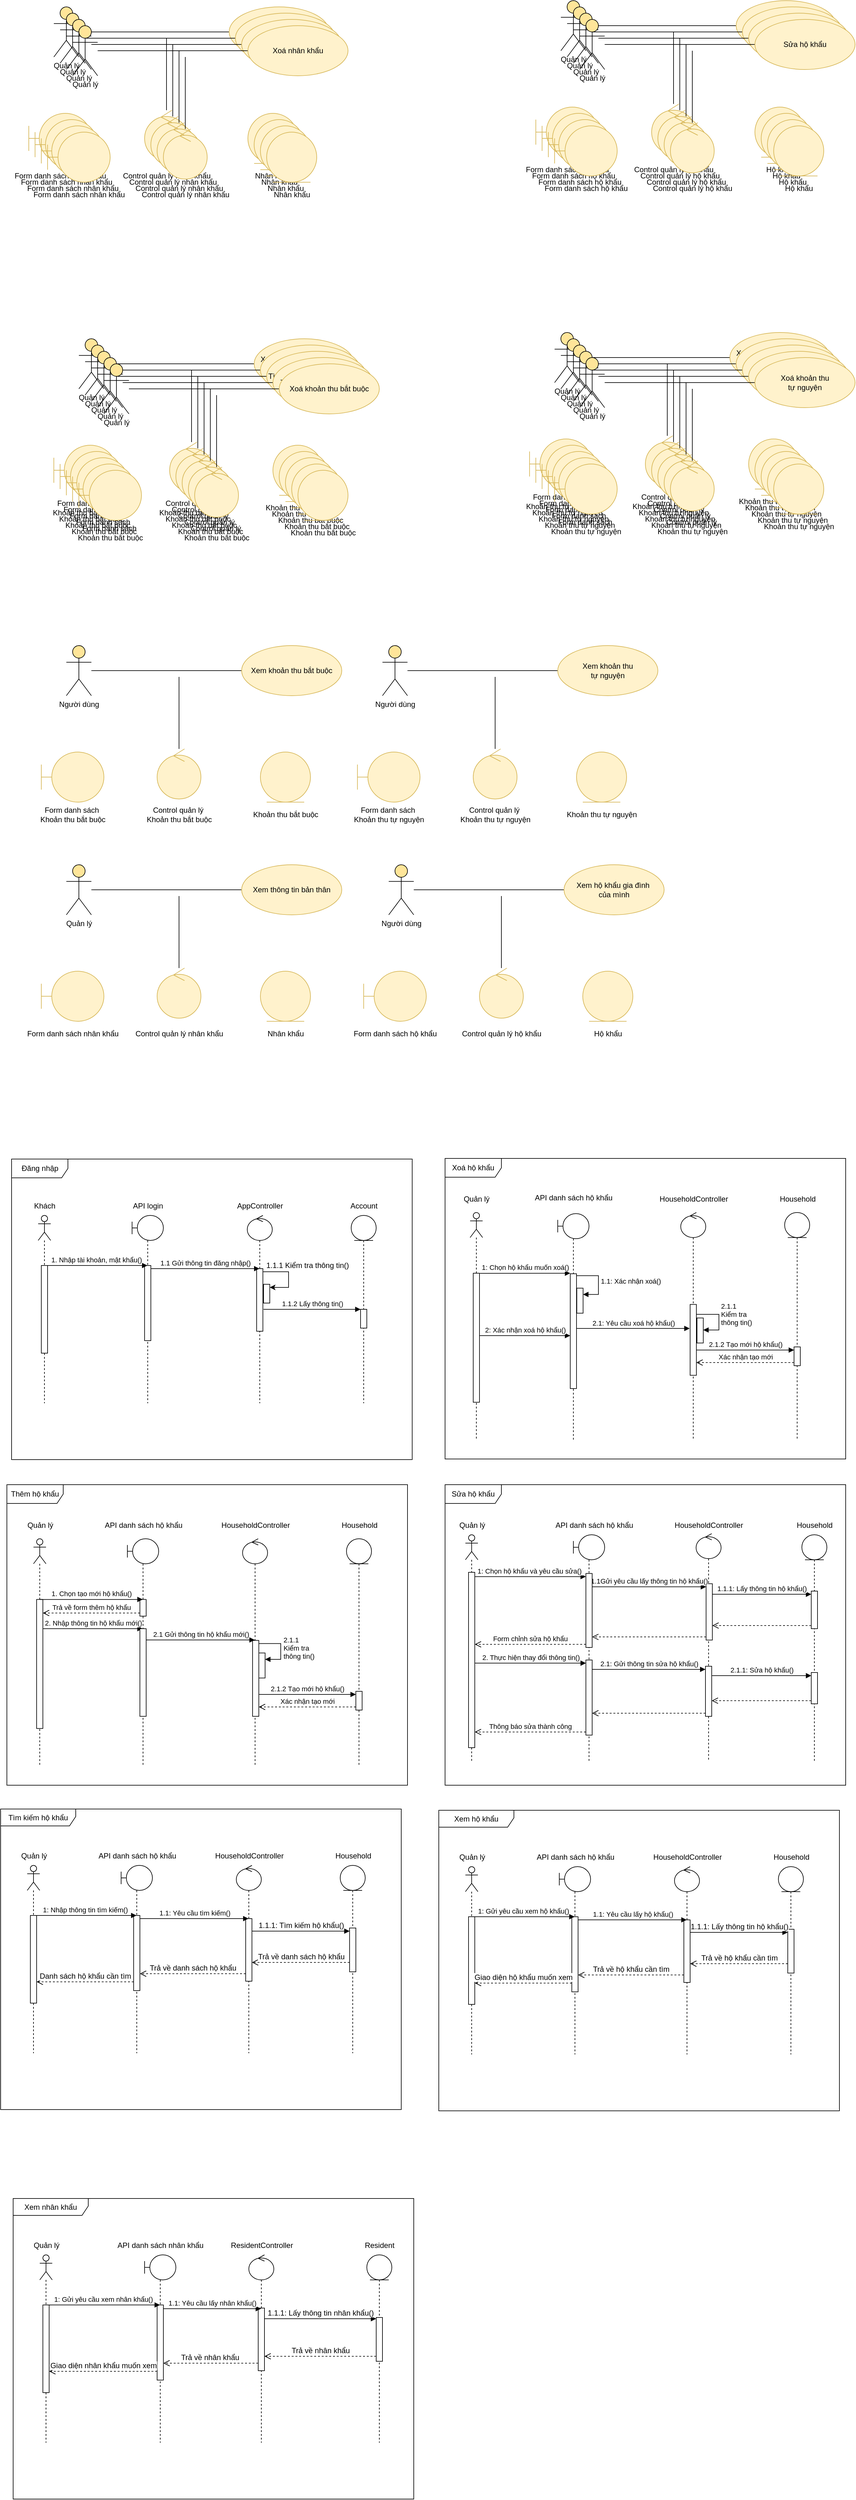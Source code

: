 <mxfile version="25.0.3">
  <diagram name="Trang-1" id="zRRDC0jtDYadoKaqRwP1">
    <mxGraphModel dx="750" dy="406" grid="1" gridSize="10" guides="1" tooltips="1" connect="1" arrows="1" fold="1" page="1" pageScale="1" pageWidth="827" pageHeight="1169" math="0" shadow="0">
      <root>
        <mxCell id="0" />
        <mxCell id="1" parent="0" />
        <mxCell id="1PbNTR2RCR1_KU1u348G-575" value="" style="group" vertex="1" connectable="0" parent="1">
          <mxGeometry x="760" y="2390" width="640" height="480" as="geometry" />
        </mxCell>
        <mxCell id="1PbNTR2RCR1_KU1u348G-589" value="" style="group" vertex="1" connectable="0" parent="1PbNTR2RCR1_KU1u348G-575">
          <mxGeometry x="356" y="50" width="130" height="391.82" as="geometry" />
        </mxCell>
        <mxCell id="1PbNTR2RCR1_KU1u348G-560" value="HouseholdController" style="text;html=1;align=center;verticalAlign=middle;resizable=0;points=[];autosize=1;strokeColor=none;fillColor=none;container=0;" vertex="1" parent="1PbNTR2RCR1_KU1u348G-589">
          <mxGeometry width="130" height="30" as="geometry" />
        </mxCell>
        <mxCell id="1PbNTR2RCR1_KU1u348G-635" value="" style="group" vertex="1" connectable="0" parent="1PbNTR2RCR1_KU1u348G-589">
          <mxGeometry x="45" y="28.184" width="40" height="363.636" as="geometry" />
        </mxCell>
        <mxCell id="1PbNTR2RCR1_KU1u348G-558" value="" style="shape=umlLifeline;perimeter=lifelinePerimeter;whiteSpace=wrap;html=1;container=0;dropTarget=0;collapsible=0;recursiveResize=0;outlineConnect=0;portConstraint=eastwest;newEdgeStyle={&quot;curved&quot;:0,&quot;rounded&quot;:0};participant=umlControl;" vertex="1" parent="1PbNTR2RCR1_KU1u348G-635">
          <mxGeometry width="40" height="363.636" as="geometry" />
        </mxCell>
        <mxCell id="1PbNTR2RCR1_KU1u348G-612" value="" style="html=1;points=[[0,0,0,0,5],[0,1,0,0,-5],[1,0,0,0,5],[1,1,0,0,-5]];perimeter=orthogonalPerimeter;outlineConnect=0;targetShapes=umlLifeline;portConstraint=eastwest;newEdgeStyle={&quot;curved&quot;:0,&quot;rounded&quot;:0};" vertex="1" parent="1PbNTR2RCR1_KU1u348G-558">
          <mxGeometry x="16" y="80" width="10" height="90" as="geometry" />
        </mxCell>
        <mxCell id="1PbNTR2RCR1_KU1u348G-632" value="" style="html=1;points=[[0,0,0,0,5],[0,1,0,0,-5],[1,0,0,0,5],[1,1,0,0,-5]];perimeter=orthogonalPerimeter;outlineConnect=0;targetShapes=umlLifeline;portConstraint=eastwest;newEdgeStyle={&quot;curved&quot;:0,&quot;rounded&quot;:0};" vertex="1" parent="1PbNTR2RCR1_KU1u348G-635">
          <mxGeometry x="15" y="211.816" width="10" height="80" as="geometry" />
        </mxCell>
        <mxCell id="1PbNTR2RCR1_KU1u348G-550" value="Sửa hộ khẩu" style="shape=umlFrame;whiteSpace=wrap;html=1;pointerEvents=0;width=90;height=30;container=0;" vertex="1" parent="1PbNTR2RCR1_KU1u348G-575">
          <mxGeometry width="640" height="480" as="geometry" />
        </mxCell>
        <mxCell id="1PbNTR2RCR1_KU1u348G-587" value="" style="group" vertex="1" connectable="0" parent="1PbNTR2RCR1_KU1u348G-575">
          <mxGeometry x="12.5" y="50" width="60" height="393.64" as="geometry" />
        </mxCell>
        <mxCell id="1PbNTR2RCR1_KU1u348G-564" value="" style="shape=umlLifeline;perimeter=lifelinePerimeter;whiteSpace=wrap;html=1;container=0;dropTarget=0;collapsible=0;recursiveResize=0;outlineConnect=0;portConstraint=eastwest;newEdgeStyle={&quot;curved&quot;:0,&quot;rounded&quot;:0};participant=umlActor;size=40;" vertex="1" parent="1PbNTR2RCR1_KU1u348G-587">
          <mxGeometry x="20" y="30.004" width="20" height="363.636" as="geometry" />
        </mxCell>
        <mxCell id="1PbNTR2RCR1_KU1u348G-605" value="" style="html=1;points=[[0,0,0,0,5],[0,1,0,0,-5],[1,0,0,0,5],[1,1,0,0,-5]];perimeter=orthogonalPerimeter;outlineConnect=0;targetShapes=umlLifeline;portConstraint=eastwest;newEdgeStyle={&quot;curved&quot;:0,&quot;rounded&quot;:0};" vertex="1" parent="1PbNTR2RCR1_KU1u348G-564">
          <mxGeometry x="5" y="60" width="10" height="280" as="geometry" />
        </mxCell>
        <mxCell id="1PbNTR2RCR1_KU1u348G-565" value="Quản lý" style="text;html=1;align=center;verticalAlign=middle;resizable=0;points=[];autosize=1;strokeColor=none;fillColor=none;container=0;" vertex="1" parent="1PbNTR2RCR1_KU1u348G-587">
          <mxGeometry width="60" height="30" as="geometry" />
        </mxCell>
        <mxCell id="1PbNTR2RCR1_KU1u348G-590" value="" style="group" vertex="1" connectable="0" parent="1PbNTR2RCR1_KU1u348G-575">
          <mxGeometry x="550" y="50" width="80" height="393.64" as="geometry" />
        </mxCell>
        <mxCell id="1PbNTR2RCR1_KU1u348G-555" value="" style="shape=umlLifeline;perimeter=lifelinePerimeter;whiteSpace=wrap;html=1;container=0;dropTarget=0;collapsible=0;recursiveResize=0;outlineConnect=0;portConstraint=eastwest;newEdgeStyle={&quot;curved&quot;:0,&quot;rounded&quot;:0};participant=umlEntity;" vertex="1" parent="1PbNTR2RCR1_KU1u348G-590">
          <mxGeometry x="20" y="30.004" width="40" height="363.636" as="geometry" />
        </mxCell>
        <mxCell id="1PbNTR2RCR1_KU1u348G-615" value="" style="html=1;points=[[0,0,0,0,5],[0,1,0,0,-5],[1,0,0,0,5],[1,1,0,0,-5]];perimeter=orthogonalPerimeter;outlineConnect=0;targetShapes=umlLifeline;portConstraint=eastwest;newEdgeStyle={&quot;curved&quot;:0,&quot;rounded&quot;:0};" vertex="1" parent="1PbNTR2RCR1_KU1u348G-555">
          <mxGeometry x="15" y="90" width="10" height="60" as="geometry" />
        </mxCell>
        <mxCell id="1PbNTR2RCR1_KU1u348G-636" value="" style="html=1;points=[[0,0,0,0,5],[0,1,0,0,-5],[1,0,0,0,5],[1,1,0,0,-5]];perimeter=orthogonalPerimeter;outlineConnect=0;targetShapes=umlLifeline;portConstraint=eastwest;newEdgeStyle={&quot;curved&quot;:0,&quot;rounded&quot;:0};" vertex="1" parent="1PbNTR2RCR1_KU1u348G-555">
          <mxGeometry x="15" y="220" width="10" height="50" as="geometry" />
        </mxCell>
        <mxCell id="1PbNTR2RCR1_KU1u348G-556" value="Household" style="text;html=1;align=center;verticalAlign=middle;resizable=0;points=[];autosize=1;strokeColor=none;fillColor=none;container=0;" vertex="1" parent="1PbNTR2RCR1_KU1u348G-590">
          <mxGeometry width="80" height="30" as="geometry" />
        </mxCell>
        <mxCell id="1PbNTR2RCR1_KU1u348G-607" value="1: Chọn hộ khẩu và yêu cầu sửa()&amp;nbsp;&lt;span style=&quot;white-space: pre;&quot;&gt;&#x9;&lt;/span&gt;" style="html=1;verticalAlign=bottom;endArrow=block;curved=0;rounded=0;entryX=0;entryY=0;entryDx=0;entryDy=5;" edge="1" target="1PbNTR2RCR1_KU1u348G-606" parent="1PbNTR2RCR1_KU1u348G-575" source="1PbNTR2RCR1_KU1u348G-605">
          <mxGeometry relative="1" as="geometry">
            <mxPoint x="112.5" y="146.82" as="sourcePoint" />
          </mxGeometry>
        </mxCell>
        <mxCell id="1PbNTR2RCR1_KU1u348G-608" value="Form chỉnh sửa hộ khẩu" style="html=1;verticalAlign=bottom;endArrow=open;dashed=1;endSize=8;curved=0;rounded=0;exitX=0;exitY=1;exitDx=0;exitDy=-5;" edge="1" source="1PbNTR2RCR1_KU1u348G-606" parent="1PbNTR2RCR1_KU1u348G-575" target="1PbNTR2RCR1_KU1u348G-605">
          <mxGeometry relative="1" as="geometry">
            <mxPoint x="112.5" y="216.82" as="targetPoint" />
          </mxGeometry>
        </mxCell>
        <mxCell id="1PbNTR2RCR1_KU1u348G-613" value="1.1Gửi yêu cầu lấy thông tin hộ khẩu()" style="html=1;verticalAlign=bottom;endArrow=block;curved=0;rounded=0;entryX=0;entryY=0;entryDx=0;entryDy=5;" edge="1" target="1PbNTR2RCR1_KU1u348G-612" parent="1PbNTR2RCR1_KU1u348G-575" source="1PbNTR2RCR1_KU1u348G-606">
          <mxGeometry relative="1" as="geometry">
            <mxPoint x="322.5" y="155" as="sourcePoint" />
          </mxGeometry>
        </mxCell>
        <mxCell id="1PbNTR2RCR1_KU1u348G-614" value="" style="html=1;verticalAlign=bottom;endArrow=open;dashed=1;endSize=8;curved=0;rounded=0;exitX=0;exitY=1;exitDx=0;exitDy=-5;" edge="1" source="1PbNTR2RCR1_KU1u348G-612" parent="1PbNTR2RCR1_KU1u348G-575" target="1PbNTR2RCR1_KU1u348G-606">
          <mxGeometry x="-0.002" relative="1" as="geometry">
            <mxPoint x="322.5" y="225" as="targetPoint" />
            <mxPoint as="offset" />
          </mxGeometry>
        </mxCell>
        <mxCell id="1PbNTR2RCR1_KU1u348G-616" value="1.1.1: Lấy thông tin hộ khẩu()" style="html=1;verticalAlign=bottom;endArrow=block;curved=0;rounded=0;entryX=0;entryY=0;entryDx=0;entryDy=5;" edge="1" target="1PbNTR2RCR1_KU1u348G-615" parent="1PbNTR2RCR1_KU1u348G-575" source="1PbNTR2RCR1_KU1u348G-612">
          <mxGeometry relative="1" as="geometry">
            <mxPoint x="487.5" y="168.18" as="sourcePoint" />
          </mxGeometry>
        </mxCell>
        <mxCell id="1PbNTR2RCR1_KU1u348G-617" value="" style="html=1;verticalAlign=bottom;endArrow=open;dashed=1;endSize=8;curved=0;rounded=0;exitX=0;exitY=1;exitDx=0;exitDy=-5;" edge="1" source="1PbNTR2RCR1_KU1u348G-615" parent="1PbNTR2RCR1_KU1u348G-575" target="1PbNTR2RCR1_KU1u348G-612">
          <mxGeometry relative="1" as="geometry">
            <mxPoint x="487.5" y="238.18" as="targetPoint" />
          </mxGeometry>
        </mxCell>
        <mxCell id="1PbNTR2RCR1_KU1u348G-624" value="Thông báo sửa thành công" style="html=1;verticalAlign=bottom;endArrow=open;dashed=1;endSize=8;curved=0;rounded=0;exitX=0;exitY=1;exitDx=0;exitDy=-5;" edge="1" source="1PbNTR2RCR1_KU1u348G-622" parent="1PbNTR2RCR1_KU1u348G-575" target="1PbNTR2RCR1_KU1u348G-605">
          <mxGeometry relative="1" as="geometry">
            <mxPoint x="155" y="375" as="targetPoint" />
          </mxGeometry>
        </mxCell>
        <mxCell id="1PbNTR2RCR1_KU1u348G-588" value="" style="group" vertex="1" connectable="0" parent="1PbNTR2RCR1_KU1u348G-575">
          <mxGeometry x="192.5" y="50.0" width="120" height="393.64" as="geometry" />
        </mxCell>
        <mxCell id="1PbNTR2RCR1_KU1u348G-570" value="API danh sách hộ khẩu" style="text;html=1;align=center;verticalAlign=middle;resizable=0;points=[];autosize=1;strokeColor=none;fillColor=none;container=0;" vertex="1" parent="1PbNTR2RCR1_KU1u348G-588">
          <mxGeometry x="-30" width="150" height="30" as="geometry" />
        </mxCell>
        <mxCell id="1PbNTR2RCR1_KU1u348G-609" value="" style="group" vertex="1" connectable="0" parent="1PbNTR2RCR1_KU1u348G-588">
          <mxGeometry x="12.5" y="30.004" width="50" height="363.636" as="geometry" />
        </mxCell>
        <mxCell id="1PbNTR2RCR1_KU1u348G-625" value="" style="group" vertex="1" connectable="0" parent="1PbNTR2RCR1_KU1u348G-609">
          <mxGeometry width="50" height="363.636" as="geometry" />
        </mxCell>
        <mxCell id="1PbNTR2RCR1_KU1u348G-568" value="" style="shape=umlLifeline;perimeter=lifelinePerimeter;whiteSpace=wrap;html=1;container=0;dropTarget=0;collapsible=0;recursiveResize=0;outlineConnect=0;portConstraint=eastwest;newEdgeStyle={&quot;curved&quot;:0,&quot;rounded&quot;:0};participant=umlBoundary;" vertex="1" parent="1PbNTR2RCR1_KU1u348G-625">
          <mxGeometry width="50" height="363.636" as="geometry" />
        </mxCell>
        <mxCell id="1PbNTR2RCR1_KU1u348G-622" value="" style="html=1;points=[[0,0,0,0,5],[0,1,0,0,-5],[1,0,0,0,5],[1,1,0,0,-5]];perimeter=orthogonalPerimeter;outlineConnect=0;targetShapes=umlLifeline;portConstraint=eastwest;newEdgeStyle={&quot;curved&quot;:0,&quot;rounded&quot;:0};" vertex="1" parent="1PbNTR2RCR1_KU1u348G-568">
          <mxGeometry x="20" y="200" width="10" height="120" as="geometry" />
        </mxCell>
        <mxCell id="1PbNTR2RCR1_KU1u348G-606" value="" style="html=1;points=[[0,0,0,0,5],[0,1,0,0,-5],[1,0,0,0,5],[1,1,0,0,-5]];perimeter=orthogonalPerimeter;outlineConnect=0;targetShapes=umlLifeline;portConstraint=eastwest;newEdgeStyle={&quot;curved&quot;:0,&quot;rounded&quot;:0};" vertex="1" parent="1PbNTR2RCR1_KU1u348G-625">
          <mxGeometry x="20" y="61.82" width="10" height="118.18" as="geometry" />
        </mxCell>
        <mxCell id="1PbNTR2RCR1_KU1u348G-623" value="2. Thực hiện thay đổi thông tin()" style="html=1;verticalAlign=bottom;endArrow=block;curved=0;rounded=0;entryX=0;entryY=0;entryDx=0;entryDy=5;" edge="1" target="1PbNTR2RCR1_KU1u348G-622" parent="1PbNTR2RCR1_KU1u348G-575" source="1PbNTR2RCR1_KU1u348G-605">
          <mxGeometry relative="1" as="geometry">
            <mxPoint x="155" y="305" as="sourcePoint" />
          </mxGeometry>
        </mxCell>
        <mxCell id="1PbNTR2RCR1_KU1u348G-633" value="2.1: Gửi thông tin sửa hộ khẩu()" style="html=1;verticalAlign=bottom;endArrow=block;curved=0;rounded=0;entryX=0;entryY=0;entryDx=0;entryDy=5;" edge="1" target="1PbNTR2RCR1_KU1u348G-632" parent="1PbNTR2RCR1_KU1u348G-575" source="1PbNTR2RCR1_KU1u348G-622">
          <mxGeometry relative="1" as="geometry">
            <mxPoint x="350" y="295" as="sourcePoint" />
          </mxGeometry>
        </mxCell>
        <mxCell id="1PbNTR2RCR1_KU1u348G-634" value="" style="html=1;verticalAlign=bottom;endArrow=open;dashed=1;endSize=8;curved=0;rounded=0;exitX=0;exitY=1;exitDx=0;exitDy=-5;" edge="1" source="1PbNTR2RCR1_KU1u348G-632" parent="1PbNTR2RCR1_KU1u348G-575" target="1PbNTR2RCR1_KU1u348G-622">
          <mxGeometry relative="1" as="geometry">
            <mxPoint x="350" y="365" as="targetPoint" />
          </mxGeometry>
        </mxCell>
        <mxCell id="1PbNTR2RCR1_KU1u348G-637" value="2.1.1: Sửa hộ khẩu()" style="html=1;verticalAlign=bottom;endArrow=block;curved=0;rounded=0;entryX=0;entryY=0;entryDx=0;entryDy=5;" edge="1" target="1PbNTR2RCR1_KU1u348G-636" parent="1PbNTR2RCR1_KU1u348G-575" source="1PbNTR2RCR1_KU1u348G-632">
          <mxGeometry relative="1" as="geometry">
            <mxPoint x="515" y="295" as="sourcePoint" />
          </mxGeometry>
        </mxCell>
        <mxCell id="1PbNTR2RCR1_KU1u348G-638" value="" style="html=1;verticalAlign=bottom;endArrow=open;dashed=1;endSize=8;curved=0;rounded=0;exitX=0;exitY=1;exitDx=0;exitDy=-5;" edge="1" source="1PbNTR2RCR1_KU1u348G-636" parent="1PbNTR2RCR1_KU1u348G-575" target="1PbNTR2RCR1_KU1u348G-632">
          <mxGeometry relative="1" as="geometry">
            <mxPoint x="515" y="365" as="targetPoint" />
          </mxGeometry>
        </mxCell>
        <mxCell id="1PbNTR2RCR1_KU1u348G-18" value="" style="group" vertex="1" connectable="0" parent="1">
          <mxGeometry x="60" y="30" width="515" height="285" as="geometry" />
        </mxCell>
        <mxCell id="1PbNTR2RCR1_KU1u348G-19" style="edgeStyle=orthogonalEdgeStyle;rounded=0;orthogonalLoop=1;jettySize=auto;html=1;endArrow=none;endFill=0;" edge="1" parent="1PbNTR2RCR1_KU1u348G-18" source="1PbNTR2RCR1_KU1u348G-20" target="1PbNTR2RCR1_KU1u348G-21">
          <mxGeometry relative="1" as="geometry" />
        </mxCell>
        <mxCell id="1PbNTR2RCR1_KU1u348G-20" value="Quản lý" style="shape=umlActor;verticalLabelPosition=bottom;verticalAlign=top;html=1;outlineConnect=0;fillColor=#FFE599;" vertex="1" parent="1PbNTR2RCR1_KU1u348G-18">
          <mxGeometry x="75" width="40" height="80" as="geometry" />
        </mxCell>
        <mxCell id="1PbNTR2RCR1_KU1u348G-21" value="Tìm kiếm nhân khẩu" style="ellipse;whiteSpace=wrap;html=1;fillColor=#fff2cc;strokeColor=#d6b656;" vertex="1" parent="1PbNTR2RCR1_KU1u348G-18">
          <mxGeometry x="355" width="160" height="80" as="geometry" />
        </mxCell>
        <mxCell id="1PbNTR2RCR1_KU1u348G-22" value="" style="group" vertex="1" connectable="0" parent="1PbNTR2RCR1_KU1u348G-18">
          <mxGeometry x="175" y="50" width="160" height="235" as="geometry" />
        </mxCell>
        <mxCell id="1PbNTR2RCR1_KU1u348G-23" value="" style="line;strokeWidth=1;rotatable=0;dashed=0;labelPosition=right;align=left;verticalAlign=middle;spacingTop=0;spacingLeft=6;points=[];portConstraint=eastwest;flipV=0;flipH=0;direction=south;container=0;" vertex="1" parent="1PbNTR2RCR1_KU1u348G-22">
          <mxGeometry x="75" width="10" height="115" as="geometry" />
        </mxCell>
        <mxCell id="1PbNTR2RCR1_KU1u348G-24" value="" style="ellipse;shape=umlControl;whiteSpace=wrap;html=1;container=0;fillColor=#fff2cc;strokeColor=#d6b656;" vertex="1" parent="1PbNTR2RCR1_KU1u348G-22">
          <mxGeometry x="45" y="115" width="70" height="80" as="geometry" />
        </mxCell>
        <mxCell id="1PbNTR2RCR1_KU1u348G-25" value="Control quản lý nhân khẩu" style="text;html=1;align=center;verticalAlign=middle;resizable=0;points=[];autosize=1;strokeColor=none;fillColor=none;container=0;" vertex="1" parent="1PbNTR2RCR1_KU1u348G-22">
          <mxGeometry y="205" width="160" height="30" as="geometry" />
        </mxCell>
        <mxCell id="1PbNTR2RCR1_KU1u348G-26" value="" style="group" vertex="1" connectable="0" parent="1PbNTR2RCR1_KU1u348G-18">
          <mxGeometry x="385" y="170" width="80" height="115" as="geometry" />
        </mxCell>
        <mxCell id="1PbNTR2RCR1_KU1u348G-27" value="" style="ellipse;shape=umlEntity;whiteSpace=wrap;html=1;fillColor=#fff2cc;strokeColor=#d6b656;" vertex="1" parent="1PbNTR2RCR1_KU1u348G-26">
          <mxGeometry width="80" height="80" as="geometry" />
        </mxCell>
        <mxCell id="1PbNTR2RCR1_KU1u348G-28" value="Nhân khẩu" style="text;html=1;align=center;verticalAlign=middle;resizable=0;points=[];autosize=1;strokeColor=none;fillColor=none;" vertex="1" parent="1PbNTR2RCR1_KU1u348G-26">
          <mxGeometry y="85" width="80" height="30" as="geometry" />
        </mxCell>
        <mxCell id="1PbNTR2RCR1_KU1u348G-29" value="" style="group" vertex="1" connectable="0" parent="1PbNTR2RCR1_KU1u348G-18">
          <mxGeometry y="170" width="170" height="115" as="geometry" />
        </mxCell>
        <mxCell id="1PbNTR2RCR1_KU1u348G-30" value="" style="shape=umlBoundary;whiteSpace=wrap;html=1;fillColor=#fff2cc;strokeColor=#d6b656;" vertex="1" parent="1PbNTR2RCR1_KU1u348G-29">
          <mxGeometry x="35" width="100" height="80" as="geometry" />
        </mxCell>
        <mxCell id="1PbNTR2RCR1_KU1u348G-31" value="Form danh sách nhân khẩu" style="text;html=1;align=center;verticalAlign=middle;resizable=0;points=[];autosize=1;strokeColor=none;fillColor=none;" vertex="1" parent="1PbNTR2RCR1_KU1u348G-29">
          <mxGeometry y="85" width="170" height="30" as="geometry" />
        </mxCell>
        <mxCell id="1PbNTR2RCR1_KU1u348G-144" value="" style="group" vertex="1" connectable="0" parent="1">
          <mxGeometry x="70" y="40" width="515" height="285" as="geometry" />
        </mxCell>
        <mxCell id="1PbNTR2RCR1_KU1u348G-145" style="edgeStyle=orthogonalEdgeStyle;rounded=0;orthogonalLoop=1;jettySize=auto;html=1;endArrow=none;endFill=0;" edge="1" parent="1PbNTR2RCR1_KU1u348G-144" source="1PbNTR2RCR1_KU1u348G-146" target="1PbNTR2RCR1_KU1u348G-147">
          <mxGeometry relative="1" as="geometry" />
        </mxCell>
        <mxCell id="1PbNTR2RCR1_KU1u348G-146" value="Quản lý" style="shape=umlActor;verticalLabelPosition=bottom;verticalAlign=top;html=1;outlineConnect=0;fillColor=#FFE599;" vertex="1" parent="1PbNTR2RCR1_KU1u348G-144">
          <mxGeometry x="75" width="40" height="80" as="geometry" />
        </mxCell>
        <mxCell id="1PbNTR2RCR1_KU1u348G-147" value="Thêm nhân khẩu" style="ellipse;whiteSpace=wrap;html=1;fillColor=#fff2cc;strokeColor=#d6b656;" vertex="1" parent="1PbNTR2RCR1_KU1u348G-144">
          <mxGeometry x="355" width="160" height="80" as="geometry" />
        </mxCell>
        <mxCell id="1PbNTR2RCR1_KU1u348G-148" value="" style="group" vertex="1" connectable="0" parent="1PbNTR2RCR1_KU1u348G-144">
          <mxGeometry x="175" y="50" width="160" height="235" as="geometry" />
        </mxCell>
        <mxCell id="1PbNTR2RCR1_KU1u348G-149" value="" style="line;strokeWidth=1;rotatable=0;dashed=0;labelPosition=right;align=left;verticalAlign=middle;spacingTop=0;spacingLeft=6;points=[];portConstraint=eastwest;flipV=0;flipH=0;direction=south;container=0;" vertex="1" parent="1PbNTR2RCR1_KU1u348G-148">
          <mxGeometry x="75" width="10" height="115" as="geometry" />
        </mxCell>
        <mxCell id="1PbNTR2RCR1_KU1u348G-150" value="" style="ellipse;shape=umlControl;whiteSpace=wrap;html=1;container=0;fillColor=#fff2cc;strokeColor=#d6b656;" vertex="1" parent="1PbNTR2RCR1_KU1u348G-148">
          <mxGeometry x="45" y="115" width="70" height="80" as="geometry" />
        </mxCell>
        <mxCell id="1PbNTR2RCR1_KU1u348G-151" value="Control quản lý nhân khẩu" style="text;html=1;align=center;verticalAlign=middle;resizable=0;points=[];autosize=1;strokeColor=none;fillColor=none;container=0;" vertex="1" parent="1PbNTR2RCR1_KU1u348G-148">
          <mxGeometry y="205" width="160" height="30" as="geometry" />
        </mxCell>
        <mxCell id="1PbNTR2RCR1_KU1u348G-152" value="" style="group" vertex="1" connectable="0" parent="1PbNTR2RCR1_KU1u348G-144">
          <mxGeometry x="385" y="170" width="80" height="115" as="geometry" />
        </mxCell>
        <mxCell id="1PbNTR2RCR1_KU1u348G-153" value="" style="ellipse;shape=umlEntity;whiteSpace=wrap;html=1;fillColor=#fff2cc;strokeColor=#d6b656;" vertex="1" parent="1PbNTR2RCR1_KU1u348G-152">
          <mxGeometry width="80" height="80" as="geometry" />
        </mxCell>
        <mxCell id="1PbNTR2RCR1_KU1u348G-154" value="Nhân khẩu" style="text;html=1;align=center;verticalAlign=middle;resizable=0;points=[];autosize=1;strokeColor=none;fillColor=none;" vertex="1" parent="1PbNTR2RCR1_KU1u348G-152">
          <mxGeometry y="85" width="80" height="30" as="geometry" />
        </mxCell>
        <mxCell id="1PbNTR2RCR1_KU1u348G-155" value="" style="group" vertex="1" connectable="0" parent="1PbNTR2RCR1_KU1u348G-144">
          <mxGeometry y="170" width="170" height="115" as="geometry" />
        </mxCell>
        <mxCell id="1PbNTR2RCR1_KU1u348G-156" value="" style="shape=umlBoundary;whiteSpace=wrap;html=1;fillColor=#fff2cc;strokeColor=#d6b656;" vertex="1" parent="1PbNTR2RCR1_KU1u348G-155">
          <mxGeometry x="35" width="100" height="80" as="geometry" />
        </mxCell>
        <mxCell id="1PbNTR2RCR1_KU1u348G-157" value="Form danh sách nhân khẩu" style="text;html=1;align=center;verticalAlign=middle;resizable=0;points=[];autosize=1;strokeColor=none;fillColor=none;" vertex="1" parent="1PbNTR2RCR1_KU1u348G-155">
          <mxGeometry y="85" width="170" height="30" as="geometry" />
        </mxCell>
        <mxCell id="1PbNTR2RCR1_KU1u348G-158" value="" style="group" vertex="1" connectable="0" parent="1">
          <mxGeometry x="80" y="50" width="515" height="285" as="geometry" />
        </mxCell>
        <mxCell id="1PbNTR2RCR1_KU1u348G-159" style="edgeStyle=orthogonalEdgeStyle;rounded=0;orthogonalLoop=1;jettySize=auto;html=1;endArrow=none;endFill=0;" edge="1" parent="1PbNTR2RCR1_KU1u348G-158" source="1PbNTR2RCR1_KU1u348G-160" target="1PbNTR2RCR1_KU1u348G-161">
          <mxGeometry relative="1" as="geometry" />
        </mxCell>
        <mxCell id="1PbNTR2RCR1_KU1u348G-160" value="Quản lý" style="shape=umlActor;verticalLabelPosition=bottom;verticalAlign=top;html=1;outlineConnect=0;fillColor=#FFE599;" vertex="1" parent="1PbNTR2RCR1_KU1u348G-158">
          <mxGeometry x="75" width="40" height="80" as="geometry" />
        </mxCell>
        <mxCell id="1PbNTR2RCR1_KU1u348G-161" value="Sửa nhân khẩu" style="ellipse;whiteSpace=wrap;html=1;fillColor=#fff2cc;strokeColor=#d6b656;" vertex="1" parent="1PbNTR2RCR1_KU1u348G-158">
          <mxGeometry x="355" width="160" height="80" as="geometry" />
        </mxCell>
        <mxCell id="1PbNTR2RCR1_KU1u348G-162" value="" style="group" vertex="1" connectable="0" parent="1PbNTR2RCR1_KU1u348G-158">
          <mxGeometry x="175" y="50" width="160" height="235" as="geometry" />
        </mxCell>
        <mxCell id="1PbNTR2RCR1_KU1u348G-163" value="" style="line;strokeWidth=1;rotatable=0;dashed=0;labelPosition=right;align=left;verticalAlign=middle;spacingTop=0;spacingLeft=6;points=[];portConstraint=eastwest;flipV=0;flipH=0;direction=south;container=0;" vertex="1" parent="1PbNTR2RCR1_KU1u348G-162">
          <mxGeometry x="75" width="10" height="115" as="geometry" />
        </mxCell>
        <mxCell id="1PbNTR2RCR1_KU1u348G-164" value="" style="ellipse;shape=umlControl;whiteSpace=wrap;html=1;container=0;fillColor=#fff2cc;strokeColor=#d6b656;" vertex="1" parent="1PbNTR2RCR1_KU1u348G-162">
          <mxGeometry x="45" y="115" width="70" height="80" as="geometry" />
        </mxCell>
        <mxCell id="1PbNTR2RCR1_KU1u348G-165" value="Control quản lý nhân khẩu" style="text;html=1;align=center;verticalAlign=middle;resizable=0;points=[];autosize=1;strokeColor=none;fillColor=none;container=0;" vertex="1" parent="1PbNTR2RCR1_KU1u348G-162">
          <mxGeometry y="205" width="160" height="30" as="geometry" />
        </mxCell>
        <mxCell id="1PbNTR2RCR1_KU1u348G-166" value="" style="group" vertex="1" connectable="0" parent="1PbNTR2RCR1_KU1u348G-158">
          <mxGeometry x="385" y="170" width="80" height="115" as="geometry" />
        </mxCell>
        <mxCell id="1PbNTR2RCR1_KU1u348G-167" value="" style="ellipse;shape=umlEntity;whiteSpace=wrap;html=1;fillColor=#fff2cc;strokeColor=#d6b656;" vertex="1" parent="1PbNTR2RCR1_KU1u348G-166">
          <mxGeometry width="80" height="80" as="geometry" />
        </mxCell>
        <mxCell id="1PbNTR2RCR1_KU1u348G-168" value="Nhân khẩu" style="text;html=1;align=center;verticalAlign=middle;resizable=0;points=[];autosize=1;strokeColor=none;fillColor=none;" vertex="1" parent="1PbNTR2RCR1_KU1u348G-166">
          <mxGeometry y="85" width="80" height="30" as="geometry" />
        </mxCell>
        <mxCell id="1PbNTR2RCR1_KU1u348G-169" value="" style="group" vertex="1" connectable="0" parent="1PbNTR2RCR1_KU1u348G-158">
          <mxGeometry y="170" width="170" height="115" as="geometry" />
        </mxCell>
        <mxCell id="1PbNTR2RCR1_KU1u348G-170" value="" style="shape=umlBoundary;whiteSpace=wrap;html=1;fillColor=#fff2cc;strokeColor=#d6b656;" vertex="1" parent="1PbNTR2RCR1_KU1u348G-169">
          <mxGeometry x="35" width="100" height="80" as="geometry" />
        </mxCell>
        <mxCell id="1PbNTR2RCR1_KU1u348G-171" value="Form danh sách nhân khẩu" style="text;html=1;align=center;verticalAlign=middle;resizable=0;points=[];autosize=1;strokeColor=none;fillColor=none;" vertex="1" parent="1PbNTR2RCR1_KU1u348G-169">
          <mxGeometry y="85" width="170" height="30" as="geometry" />
        </mxCell>
        <mxCell id="1PbNTR2RCR1_KU1u348G-172" value="" style="group" vertex="1" connectable="0" parent="1">
          <mxGeometry x="90" y="60" width="515" height="285" as="geometry" />
        </mxCell>
        <mxCell id="1PbNTR2RCR1_KU1u348G-173" style="edgeStyle=orthogonalEdgeStyle;rounded=0;orthogonalLoop=1;jettySize=auto;html=1;endArrow=none;endFill=0;" edge="1" parent="1PbNTR2RCR1_KU1u348G-172" source="1PbNTR2RCR1_KU1u348G-174" target="1PbNTR2RCR1_KU1u348G-175">
          <mxGeometry relative="1" as="geometry" />
        </mxCell>
        <mxCell id="1PbNTR2RCR1_KU1u348G-174" value="Quản lý" style="shape=umlActor;verticalLabelPosition=bottom;verticalAlign=top;html=1;outlineConnect=0;fillColor=#FFE599;" vertex="1" parent="1PbNTR2RCR1_KU1u348G-172">
          <mxGeometry x="75" width="40" height="80" as="geometry" />
        </mxCell>
        <mxCell id="1PbNTR2RCR1_KU1u348G-175" value="Xoá nhân khẩu" style="ellipse;whiteSpace=wrap;html=1;fillColor=#fff2cc;strokeColor=#d6b656;" vertex="1" parent="1PbNTR2RCR1_KU1u348G-172">
          <mxGeometry x="355" width="160" height="80" as="geometry" />
        </mxCell>
        <mxCell id="1PbNTR2RCR1_KU1u348G-176" value="" style="group" vertex="1" connectable="0" parent="1PbNTR2RCR1_KU1u348G-172">
          <mxGeometry x="175" y="50" width="160" height="235" as="geometry" />
        </mxCell>
        <mxCell id="1PbNTR2RCR1_KU1u348G-177" value="" style="line;strokeWidth=1;rotatable=0;dashed=0;labelPosition=right;align=left;verticalAlign=middle;spacingTop=0;spacingLeft=6;points=[];portConstraint=eastwest;flipV=0;flipH=0;direction=south;container=0;" vertex="1" parent="1PbNTR2RCR1_KU1u348G-176">
          <mxGeometry x="75" width="10" height="115" as="geometry" />
        </mxCell>
        <mxCell id="1PbNTR2RCR1_KU1u348G-178" value="" style="ellipse;shape=umlControl;whiteSpace=wrap;html=1;container=0;fillColor=#fff2cc;strokeColor=#d6b656;" vertex="1" parent="1PbNTR2RCR1_KU1u348G-176">
          <mxGeometry x="45" y="115" width="70" height="80" as="geometry" />
        </mxCell>
        <mxCell id="1PbNTR2RCR1_KU1u348G-179" value="Control quản lý nhân khẩu" style="text;html=1;align=center;verticalAlign=middle;resizable=0;points=[];autosize=1;strokeColor=none;fillColor=none;container=0;" vertex="1" parent="1PbNTR2RCR1_KU1u348G-176">
          <mxGeometry y="205" width="160" height="30" as="geometry" />
        </mxCell>
        <mxCell id="1PbNTR2RCR1_KU1u348G-180" value="" style="group" vertex="1" connectable="0" parent="1PbNTR2RCR1_KU1u348G-172">
          <mxGeometry x="385" y="170" width="80" height="115" as="geometry" />
        </mxCell>
        <mxCell id="1PbNTR2RCR1_KU1u348G-181" value="" style="ellipse;shape=umlEntity;whiteSpace=wrap;html=1;fillColor=#fff2cc;strokeColor=#d6b656;" vertex="1" parent="1PbNTR2RCR1_KU1u348G-180">
          <mxGeometry width="80" height="80" as="geometry" />
        </mxCell>
        <mxCell id="1PbNTR2RCR1_KU1u348G-182" value="Nhân khẩu" style="text;html=1;align=center;verticalAlign=middle;resizable=0;points=[];autosize=1;strokeColor=none;fillColor=none;" vertex="1" parent="1PbNTR2RCR1_KU1u348G-180">
          <mxGeometry y="85" width="80" height="30" as="geometry" />
        </mxCell>
        <mxCell id="1PbNTR2RCR1_KU1u348G-183" value="" style="group" vertex="1" connectable="0" parent="1PbNTR2RCR1_KU1u348G-172">
          <mxGeometry y="170" width="170" height="115" as="geometry" />
        </mxCell>
        <mxCell id="1PbNTR2RCR1_KU1u348G-184" value="" style="shape=umlBoundary;whiteSpace=wrap;html=1;fillColor=#fff2cc;strokeColor=#d6b656;" vertex="1" parent="1PbNTR2RCR1_KU1u348G-183">
          <mxGeometry x="35" width="100" height="80" as="geometry" />
        </mxCell>
        <mxCell id="1PbNTR2RCR1_KU1u348G-185" value="Form danh sách nhân khẩu" style="text;html=1;align=center;verticalAlign=middle;resizable=0;points=[];autosize=1;strokeColor=none;fillColor=none;" vertex="1" parent="1PbNTR2RCR1_KU1u348G-183">
          <mxGeometry y="85" width="170" height="30" as="geometry" />
        </mxCell>
        <mxCell id="1PbNTR2RCR1_KU1u348G-186" value="" style="group" vertex="1" connectable="0" parent="1">
          <mxGeometry x="80" y="1400" width="515" height="285" as="geometry" />
        </mxCell>
        <mxCell id="1PbNTR2RCR1_KU1u348G-187" style="edgeStyle=orthogonalEdgeStyle;rounded=0;orthogonalLoop=1;jettySize=auto;html=1;endArrow=none;endFill=0;" edge="1" parent="1PbNTR2RCR1_KU1u348G-186" source="1PbNTR2RCR1_KU1u348G-188" target="1PbNTR2RCR1_KU1u348G-189">
          <mxGeometry relative="1" as="geometry" />
        </mxCell>
        <mxCell id="1PbNTR2RCR1_KU1u348G-188" value="Quản lý" style="shape=umlActor;verticalLabelPosition=bottom;verticalAlign=top;html=1;outlineConnect=0;fillColor=#FFE599;" vertex="1" parent="1PbNTR2RCR1_KU1u348G-186">
          <mxGeometry x="75" width="40" height="80" as="geometry" />
        </mxCell>
        <mxCell id="1PbNTR2RCR1_KU1u348G-189" value="Xem thông tin bản thân" style="ellipse;whiteSpace=wrap;html=1;fillColor=#fff2cc;strokeColor=#d6b656;" vertex="1" parent="1PbNTR2RCR1_KU1u348G-186">
          <mxGeometry x="355" width="160" height="80" as="geometry" />
        </mxCell>
        <mxCell id="1PbNTR2RCR1_KU1u348G-190" value="" style="group" vertex="1" connectable="0" parent="1PbNTR2RCR1_KU1u348G-186">
          <mxGeometry x="175" y="50" width="160" height="235" as="geometry" />
        </mxCell>
        <mxCell id="1PbNTR2RCR1_KU1u348G-191" value="" style="line;strokeWidth=1;rotatable=0;dashed=0;labelPosition=right;align=left;verticalAlign=middle;spacingTop=0;spacingLeft=6;points=[];portConstraint=eastwest;flipV=0;flipH=0;direction=south;container=0;" vertex="1" parent="1PbNTR2RCR1_KU1u348G-190">
          <mxGeometry x="75" width="10" height="115" as="geometry" />
        </mxCell>
        <mxCell id="1PbNTR2RCR1_KU1u348G-192" value="" style="ellipse;shape=umlControl;whiteSpace=wrap;html=1;container=0;fillColor=#fff2cc;strokeColor=#d6b656;" vertex="1" parent="1PbNTR2RCR1_KU1u348G-190">
          <mxGeometry x="45" y="115" width="70" height="80" as="geometry" />
        </mxCell>
        <mxCell id="1PbNTR2RCR1_KU1u348G-193" value="Control quản lý nhân khẩu" style="text;html=1;align=center;verticalAlign=middle;resizable=0;points=[];autosize=1;strokeColor=none;fillColor=none;container=0;" vertex="1" parent="1PbNTR2RCR1_KU1u348G-190">
          <mxGeometry y="205" width="160" height="30" as="geometry" />
        </mxCell>
        <mxCell id="1PbNTR2RCR1_KU1u348G-194" value="" style="group" vertex="1" connectable="0" parent="1PbNTR2RCR1_KU1u348G-186">
          <mxGeometry x="385" y="170" width="80" height="115" as="geometry" />
        </mxCell>
        <mxCell id="1PbNTR2RCR1_KU1u348G-195" value="" style="ellipse;shape=umlEntity;whiteSpace=wrap;html=1;fillColor=#fff2cc;strokeColor=#d6b656;" vertex="1" parent="1PbNTR2RCR1_KU1u348G-194">
          <mxGeometry width="80" height="80" as="geometry" />
        </mxCell>
        <mxCell id="1PbNTR2RCR1_KU1u348G-196" value="Nhân khẩu" style="text;html=1;align=center;verticalAlign=middle;resizable=0;points=[];autosize=1;strokeColor=none;fillColor=none;" vertex="1" parent="1PbNTR2RCR1_KU1u348G-194">
          <mxGeometry y="85" width="80" height="30" as="geometry" />
        </mxCell>
        <mxCell id="1PbNTR2RCR1_KU1u348G-197" value="" style="group" vertex="1" connectable="0" parent="1PbNTR2RCR1_KU1u348G-186">
          <mxGeometry y="170" width="170" height="115" as="geometry" />
        </mxCell>
        <mxCell id="1PbNTR2RCR1_KU1u348G-198" value="" style="shape=umlBoundary;whiteSpace=wrap;html=1;fillColor=#fff2cc;strokeColor=#d6b656;" vertex="1" parent="1PbNTR2RCR1_KU1u348G-197">
          <mxGeometry x="35" width="100" height="80" as="geometry" />
        </mxCell>
        <mxCell id="1PbNTR2RCR1_KU1u348G-199" value="Form danh sách nhân khẩu" style="text;html=1;align=center;verticalAlign=middle;resizable=0;points=[];autosize=1;strokeColor=none;fillColor=none;" vertex="1" parent="1PbNTR2RCR1_KU1u348G-197">
          <mxGeometry y="85" width="170" height="30" as="geometry" />
        </mxCell>
        <mxCell id="1PbNTR2RCR1_KU1u348G-200" value="" style="group" vertex="1" connectable="0" parent="1">
          <mxGeometry x="870" y="20" width="515" height="285" as="geometry" />
        </mxCell>
        <mxCell id="1PbNTR2RCR1_KU1u348G-201" style="edgeStyle=orthogonalEdgeStyle;rounded=0;orthogonalLoop=1;jettySize=auto;html=1;endArrow=none;endFill=0;" edge="1" parent="1PbNTR2RCR1_KU1u348G-200" source="1PbNTR2RCR1_KU1u348G-202" target="1PbNTR2RCR1_KU1u348G-203">
          <mxGeometry relative="1" as="geometry" />
        </mxCell>
        <mxCell id="1PbNTR2RCR1_KU1u348G-202" value="Quản lý" style="shape=umlActor;verticalLabelPosition=bottom;verticalAlign=top;html=1;outlineConnect=0;fillColor=#FFE599;" vertex="1" parent="1PbNTR2RCR1_KU1u348G-200">
          <mxGeometry x="75" width="40" height="80" as="geometry" />
        </mxCell>
        <mxCell id="1PbNTR2RCR1_KU1u348G-203" value="Xem danh sách hộ khẩu" style="ellipse;whiteSpace=wrap;html=1;fillColor=#fff2cc;strokeColor=#d6b656;" vertex="1" parent="1PbNTR2RCR1_KU1u348G-200">
          <mxGeometry x="355" width="160" height="80" as="geometry" />
        </mxCell>
        <mxCell id="1PbNTR2RCR1_KU1u348G-204" value="" style="group" vertex="1" connectable="0" parent="1PbNTR2RCR1_KU1u348G-200">
          <mxGeometry x="175" y="50" width="160" height="235" as="geometry" />
        </mxCell>
        <mxCell id="1PbNTR2RCR1_KU1u348G-205" value="" style="line;strokeWidth=1;rotatable=0;dashed=0;labelPosition=right;align=left;verticalAlign=middle;spacingTop=0;spacingLeft=6;points=[];portConstraint=eastwest;flipV=0;flipH=0;direction=south;container=0;" vertex="1" parent="1PbNTR2RCR1_KU1u348G-204">
          <mxGeometry x="75" width="10" height="115" as="geometry" />
        </mxCell>
        <mxCell id="1PbNTR2RCR1_KU1u348G-206" value="" style="ellipse;shape=umlControl;whiteSpace=wrap;html=1;container=0;fillColor=#fff2cc;strokeColor=#d6b656;" vertex="1" parent="1PbNTR2RCR1_KU1u348G-204">
          <mxGeometry x="45" y="115" width="70" height="80" as="geometry" />
        </mxCell>
        <mxCell id="1PbNTR2RCR1_KU1u348G-207" value="Control quản lý hộ khẩu" style="text;html=1;align=center;verticalAlign=middle;resizable=0;points=[];autosize=1;strokeColor=none;fillColor=none;container=0;" vertex="1" parent="1PbNTR2RCR1_KU1u348G-204">
          <mxGeometry x="5" y="205" width="150" height="30" as="geometry" />
        </mxCell>
        <mxCell id="1PbNTR2RCR1_KU1u348G-208" value="" style="group" vertex="1" connectable="0" parent="1PbNTR2RCR1_KU1u348G-200">
          <mxGeometry x="385" y="170" width="80" height="115" as="geometry" />
        </mxCell>
        <mxCell id="1PbNTR2RCR1_KU1u348G-209" value="" style="ellipse;shape=umlEntity;whiteSpace=wrap;html=1;fillColor=#fff2cc;strokeColor=#d6b656;" vertex="1" parent="1PbNTR2RCR1_KU1u348G-208">
          <mxGeometry width="80" height="80" as="geometry" />
        </mxCell>
        <mxCell id="1PbNTR2RCR1_KU1u348G-210" value="Hộ khẩu" style="text;html=1;align=center;verticalAlign=middle;resizable=0;points=[];autosize=1;strokeColor=none;fillColor=none;" vertex="1" parent="1PbNTR2RCR1_KU1u348G-208">
          <mxGeometry x="5" y="85" width="70" height="30" as="geometry" />
        </mxCell>
        <mxCell id="1PbNTR2RCR1_KU1u348G-211" value="" style="group" vertex="1" connectable="0" parent="1PbNTR2RCR1_KU1u348G-200">
          <mxGeometry y="170" width="170" height="115" as="geometry" />
        </mxCell>
        <mxCell id="1PbNTR2RCR1_KU1u348G-212" value="" style="shape=umlBoundary;whiteSpace=wrap;html=1;fillColor=#fff2cc;strokeColor=#d6b656;" vertex="1" parent="1PbNTR2RCR1_KU1u348G-211">
          <mxGeometry x="35" width="100" height="80" as="geometry" />
        </mxCell>
        <mxCell id="1PbNTR2RCR1_KU1u348G-213" value="Form danh sách hộ khẩu" style="text;html=1;align=center;verticalAlign=middle;resizable=0;points=[];autosize=1;strokeColor=none;fillColor=none;" vertex="1" parent="1PbNTR2RCR1_KU1u348G-211">
          <mxGeometry x="5" y="85" width="160" height="30" as="geometry" />
        </mxCell>
        <mxCell id="1PbNTR2RCR1_KU1u348G-215" value="" style="group" vertex="1" connectable="0" parent="1">
          <mxGeometry x="880" y="30" width="515" height="285" as="geometry" />
        </mxCell>
        <mxCell id="1PbNTR2RCR1_KU1u348G-216" style="edgeStyle=orthogonalEdgeStyle;rounded=0;orthogonalLoop=1;jettySize=auto;html=1;endArrow=none;endFill=0;" edge="1" parent="1PbNTR2RCR1_KU1u348G-215" source="1PbNTR2RCR1_KU1u348G-217" target="1PbNTR2RCR1_KU1u348G-218">
          <mxGeometry relative="1" as="geometry" />
        </mxCell>
        <mxCell id="1PbNTR2RCR1_KU1u348G-217" value="Quản lý" style="shape=umlActor;verticalLabelPosition=bottom;verticalAlign=top;html=1;outlineConnect=0;fillColor=#FFE599;" vertex="1" parent="1PbNTR2RCR1_KU1u348G-215">
          <mxGeometry x="75" width="40" height="80" as="geometry" />
        </mxCell>
        <mxCell id="1PbNTR2RCR1_KU1u348G-218" value="Tìm kiếm hộ khẩu" style="ellipse;whiteSpace=wrap;html=1;fillColor=#fff2cc;strokeColor=#d6b656;" vertex="1" parent="1PbNTR2RCR1_KU1u348G-215">
          <mxGeometry x="355" width="160" height="80" as="geometry" />
        </mxCell>
        <mxCell id="1PbNTR2RCR1_KU1u348G-219" value="" style="group" vertex="1" connectable="0" parent="1PbNTR2RCR1_KU1u348G-215">
          <mxGeometry x="175" y="50" width="160" height="235" as="geometry" />
        </mxCell>
        <mxCell id="1PbNTR2RCR1_KU1u348G-220" value="" style="line;strokeWidth=1;rotatable=0;dashed=0;labelPosition=right;align=left;verticalAlign=middle;spacingTop=0;spacingLeft=6;points=[];portConstraint=eastwest;flipV=0;flipH=0;direction=south;container=0;" vertex="1" parent="1PbNTR2RCR1_KU1u348G-219">
          <mxGeometry x="75" width="10" height="115" as="geometry" />
        </mxCell>
        <mxCell id="1PbNTR2RCR1_KU1u348G-221" value="" style="ellipse;shape=umlControl;whiteSpace=wrap;html=1;container=0;fillColor=#fff2cc;strokeColor=#d6b656;" vertex="1" parent="1PbNTR2RCR1_KU1u348G-219">
          <mxGeometry x="45" y="115" width="70" height="80" as="geometry" />
        </mxCell>
        <mxCell id="1PbNTR2RCR1_KU1u348G-222" value="Control quản lý hộ khẩu" style="text;html=1;align=center;verticalAlign=middle;resizable=0;points=[];autosize=1;strokeColor=none;fillColor=none;container=0;" vertex="1" parent="1PbNTR2RCR1_KU1u348G-219">
          <mxGeometry x="5" y="205" width="150" height="30" as="geometry" />
        </mxCell>
        <mxCell id="1PbNTR2RCR1_KU1u348G-223" value="" style="group" vertex="1" connectable="0" parent="1PbNTR2RCR1_KU1u348G-215">
          <mxGeometry x="385" y="170" width="80" height="115" as="geometry" />
        </mxCell>
        <mxCell id="1PbNTR2RCR1_KU1u348G-224" value="" style="ellipse;shape=umlEntity;whiteSpace=wrap;html=1;fillColor=#fff2cc;strokeColor=#d6b656;" vertex="1" parent="1PbNTR2RCR1_KU1u348G-223">
          <mxGeometry width="80" height="80" as="geometry" />
        </mxCell>
        <mxCell id="1PbNTR2RCR1_KU1u348G-225" value="Hộ khẩu" style="text;html=1;align=center;verticalAlign=middle;resizable=0;points=[];autosize=1;strokeColor=none;fillColor=none;" vertex="1" parent="1PbNTR2RCR1_KU1u348G-223">
          <mxGeometry x="5" y="85" width="70" height="30" as="geometry" />
        </mxCell>
        <mxCell id="1PbNTR2RCR1_KU1u348G-226" value="" style="group" vertex="1" connectable="0" parent="1PbNTR2RCR1_KU1u348G-215">
          <mxGeometry y="170" width="170" height="115" as="geometry" />
        </mxCell>
        <mxCell id="1PbNTR2RCR1_KU1u348G-227" value="" style="shape=umlBoundary;whiteSpace=wrap;html=1;fillColor=#fff2cc;strokeColor=#d6b656;" vertex="1" parent="1PbNTR2RCR1_KU1u348G-226">
          <mxGeometry x="35" width="100" height="80" as="geometry" />
        </mxCell>
        <mxCell id="1PbNTR2RCR1_KU1u348G-228" value="Form danh sách hộ khẩu" style="text;html=1;align=center;verticalAlign=middle;resizable=0;points=[];autosize=1;strokeColor=none;fillColor=none;" vertex="1" parent="1PbNTR2RCR1_KU1u348G-226">
          <mxGeometry x="5" y="85" width="160" height="30" as="geometry" />
        </mxCell>
        <mxCell id="1PbNTR2RCR1_KU1u348G-229" value="" style="group" vertex="1" connectable="0" parent="1">
          <mxGeometry x="890" y="40" width="515" height="285" as="geometry" />
        </mxCell>
        <mxCell id="1PbNTR2RCR1_KU1u348G-230" style="edgeStyle=orthogonalEdgeStyle;rounded=0;orthogonalLoop=1;jettySize=auto;html=1;endArrow=none;endFill=0;" edge="1" parent="1PbNTR2RCR1_KU1u348G-229" source="1PbNTR2RCR1_KU1u348G-231" target="1PbNTR2RCR1_KU1u348G-232">
          <mxGeometry relative="1" as="geometry" />
        </mxCell>
        <mxCell id="1PbNTR2RCR1_KU1u348G-231" value="Quản lý" style="shape=umlActor;verticalLabelPosition=bottom;verticalAlign=top;html=1;outlineConnect=0;fillColor=#FFE599;" vertex="1" parent="1PbNTR2RCR1_KU1u348G-229">
          <mxGeometry x="75" width="40" height="80" as="geometry" />
        </mxCell>
        <mxCell id="1PbNTR2RCR1_KU1u348G-232" value="Thêm hộ khẩu" style="ellipse;whiteSpace=wrap;html=1;fillColor=#fff2cc;strokeColor=#d6b656;" vertex="1" parent="1PbNTR2RCR1_KU1u348G-229">
          <mxGeometry x="355" width="160" height="80" as="geometry" />
        </mxCell>
        <mxCell id="1PbNTR2RCR1_KU1u348G-233" value="" style="group" vertex="1" connectable="0" parent="1PbNTR2RCR1_KU1u348G-229">
          <mxGeometry x="175" y="50" width="160" height="235" as="geometry" />
        </mxCell>
        <mxCell id="1PbNTR2RCR1_KU1u348G-234" value="" style="line;strokeWidth=1;rotatable=0;dashed=0;labelPosition=right;align=left;verticalAlign=middle;spacingTop=0;spacingLeft=6;points=[];portConstraint=eastwest;flipV=0;flipH=0;direction=south;container=0;" vertex="1" parent="1PbNTR2RCR1_KU1u348G-233">
          <mxGeometry x="75" width="10" height="115" as="geometry" />
        </mxCell>
        <mxCell id="1PbNTR2RCR1_KU1u348G-235" value="" style="ellipse;shape=umlControl;whiteSpace=wrap;html=1;container=0;fillColor=#fff2cc;strokeColor=#d6b656;" vertex="1" parent="1PbNTR2RCR1_KU1u348G-233">
          <mxGeometry x="45" y="115" width="70" height="80" as="geometry" />
        </mxCell>
        <mxCell id="1PbNTR2RCR1_KU1u348G-236" value="Control quản lý hộ khẩu" style="text;html=1;align=center;verticalAlign=middle;resizable=0;points=[];autosize=1;strokeColor=none;fillColor=none;container=0;" vertex="1" parent="1PbNTR2RCR1_KU1u348G-233">
          <mxGeometry x="5" y="205" width="150" height="30" as="geometry" />
        </mxCell>
        <mxCell id="1PbNTR2RCR1_KU1u348G-237" value="" style="group" vertex="1" connectable="0" parent="1PbNTR2RCR1_KU1u348G-229">
          <mxGeometry x="385" y="170" width="80" height="115" as="geometry" />
        </mxCell>
        <mxCell id="1PbNTR2RCR1_KU1u348G-238" value="" style="ellipse;shape=umlEntity;whiteSpace=wrap;html=1;fillColor=#fff2cc;strokeColor=#d6b656;" vertex="1" parent="1PbNTR2RCR1_KU1u348G-237">
          <mxGeometry width="80" height="80" as="geometry" />
        </mxCell>
        <mxCell id="1PbNTR2RCR1_KU1u348G-239" value="Hộ khẩu" style="text;html=1;align=center;verticalAlign=middle;resizable=0;points=[];autosize=1;strokeColor=none;fillColor=none;" vertex="1" parent="1PbNTR2RCR1_KU1u348G-237">
          <mxGeometry x="5" y="85" width="70" height="30" as="geometry" />
        </mxCell>
        <mxCell id="1PbNTR2RCR1_KU1u348G-240" value="" style="group" vertex="1" connectable="0" parent="1PbNTR2RCR1_KU1u348G-229">
          <mxGeometry y="170" width="170" height="115" as="geometry" />
        </mxCell>
        <mxCell id="1PbNTR2RCR1_KU1u348G-241" value="" style="shape=umlBoundary;whiteSpace=wrap;html=1;fillColor=#fff2cc;strokeColor=#d6b656;" vertex="1" parent="1PbNTR2RCR1_KU1u348G-240">
          <mxGeometry x="35" width="100" height="80" as="geometry" />
        </mxCell>
        <mxCell id="1PbNTR2RCR1_KU1u348G-242" value="Form danh sách hộ khẩu" style="text;html=1;align=center;verticalAlign=middle;resizable=0;points=[];autosize=1;strokeColor=none;fillColor=none;" vertex="1" parent="1PbNTR2RCR1_KU1u348G-240">
          <mxGeometry x="5" y="85" width="160" height="30" as="geometry" />
        </mxCell>
        <mxCell id="1PbNTR2RCR1_KU1u348G-243" value="" style="group" vertex="1" connectable="0" parent="1">
          <mxGeometry x="900" y="50" width="515" height="285" as="geometry" />
        </mxCell>
        <mxCell id="1PbNTR2RCR1_KU1u348G-244" style="edgeStyle=orthogonalEdgeStyle;rounded=0;orthogonalLoop=1;jettySize=auto;html=1;endArrow=none;endFill=0;" edge="1" parent="1PbNTR2RCR1_KU1u348G-243" source="1PbNTR2RCR1_KU1u348G-245" target="1PbNTR2RCR1_KU1u348G-246">
          <mxGeometry relative="1" as="geometry" />
        </mxCell>
        <mxCell id="1PbNTR2RCR1_KU1u348G-245" value="Quản lý" style="shape=umlActor;verticalLabelPosition=bottom;verticalAlign=top;html=1;outlineConnect=0;fillColor=#FFE599;" vertex="1" parent="1PbNTR2RCR1_KU1u348G-243">
          <mxGeometry x="75" width="40" height="80" as="geometry" />
        </mxCell>
        <mxCell id="1PbNTR2RCR1_KU1u348G-246" value="Sửa hộ khẩu" style="ellipse;whiteSpace=wrap;html=1;fillColor=#fff2cc;strokeColor=#d6b656;" vertex="1" parent="1PbNTR2RCR1_KU1u348G-243">
          <mxGeometry x="355" width="160" height="80" as="geometry" />
        </mxCell>
        <mxCell id="1PbNTR2RCR1_KU1u348G-247" value="" style="group" vertex="1" connectable="0" parent="1PbNTR2RCR1_KU1u348G-243">
          <mxGeometry x="175" y="50" width="160" height="235" as="geometry" />
        </mxCell>
        <mxCell id="1PbNTR2RCR1_KU1u348G-248" value="" style="line;strokeWidth=1;rotatable=0;dashed=0;labelPosition=right;align=left;verticalAlign=middle;spacingTop=0;spacingLeft=6;points=[];portConstraint=eastwest;flipV=0;flipH=0;direction=south;container=0;" vertex="1" parent="1PbNTR2RCR1_KU1u348G-247">
          <mxGeometry x="75" width="10" height="115" as="geometry" />
        </mxCell>
        <mxCell id="1PbNTR2RCR1_KU1u348G-249" value="" style="ellipse;shape=umlControl;whiteSpace=wrap;html=1;container=0;fillColor=#fff2cc;strokeColor=#d6b656;" vertex="1" parent="1PbNTR2RCR1_KU1u348G-247">
          <mxGeometry x="45" y="115" width="70" height="80" as="geometry" />
        </mxCell>
        <mxCell id="1PbNTR2RCR1_KU1u348G-250" value="Control quản lý hộ khẩu" style="text;html=1;align=center;verticalAlign=middle;resizable=0;points=[];autosize=1;strokeColor=none;fillColor=none;container=0;" vertex="1" parent="1PbNTR2RCR1_KU1u348G-247">
          <mxGeometry x="5" y="205" width="150" height="30" as="geometry" />
        </mxCell>
        <mxCell id="1PbNTR2RCR1_KU1u348G-251" value="" style="group" vertex="1" connectable="0" parent="1PbNTR2RCR1_KU1u348G-243">
          <mxGeometry x="385" y="170" width="80" height="115" as="geometry" />
        </mxCell>
        <mxCell id="1PbNTR2RCR1_KU1u348G-252" value="" style="ellipse;shape=umlEntity;whiteSpace=wrap;html=1;fillColor=#fff2cc;strokeColor=#d6b656;" vertex="1" parent="1PbNTR2RCR1_KU1u348G-251">
          <mxGeometry width="80" height="80" as="geometry" />
        </mxCell>
        <mxCell id="1PbNTR2RCR1_KU1u348G-253" value="Hộ khẩu" style="text;html=1;align=center;verticalAlign=middle;resizable=0;points=[];autosize=1;strokeColor=none;fillColor=none;" vertex="1" parent="1PbNTR2RCR1_KU1u348G-251">
          <mxGeometry x="5" y="85" width="70" height="30" as="geometry" />
        </mxCell>
        <mxCell id="1PbNTR2RCR1_KU1u348G-254" value="" style="group" vertex="1" connectable="0" parent="1PbNTR2RCR1_KU1u348G-243">
          <mxGeometry y="170" width="170" height="115" as="geometry" />
        </mxCell>
        <mxCell id="1PbNTR2RCR1_KU1u348G-255" value="" style="shape=umlBoundary;whiteSpace=wrap;html=1;fillColor=#fff2cc;strokeColor=#d6b656;" vertex="1" parent="1PbNTR2RCR1_KU1u348G-254">
          <mxGeometry x="35" width="100" height="80" as="geometry" />
        </mxCell>
        <mxCell id="1PbNTR2RCR1_KU1u348G-256" value="Form danh sách hộ khẩu" style="text;html=1;align=center;verticalAlign=middle;resizable=0;points=[];autosize=1;strokeColor=none;fillColor=none;" vertex="1" parent="1PbNTR2RCR1_KU1u348G-254">
          <mxGeometry x="5" y="85" width="160" height="30" as="geometry" />
        </mxCell>
        <mxCell id="1PbNTR2RCR1_KU1u348G-257" value="" style="group" vertex="1" connectable="0" parent="1">
          <mxGeometry x="595" y="1400" width="515" height="285" as="geometry" />
        </mxCell>
        <mxCell id="1PbNTR2RCR1_KU1u348G-258" style="edgeStyle=orthogonalEdgeStyle;rounded=0;orthogonalLoop=1;jettySize=auto;html=1;endArrow=none;endFill=0;" edge="1" parent="1PbNTR2RCR1_KU1u348G-257" source="1PbNTR2RCR1_KU1u348G-259" target="1PbNTR2RCR1_KU1u348G-260">
          <mxGeometry relative="1" as="geometry" />
        </mxCell>
        <mxCell id="1PbNTR2RCR1_KU1u348G-259" value="Người dùng" style="shape=umlActor;verticalLabelPosition=bottom;verticalAlign=top;html=1;outlineConnect=0;fillColor=#FFE599;" vertex="1" parent="1PbNTR2RCR1_KU1u348G-257">
          <mxGeometry x="75" width="40" height="80" as="geometry" />
        </mxCell>
        <mxCell id="1PbNTR2RCR1_KU1u348G-260" value="Xem hộ khẩu gia đình&amp;nbsp;&lt;div&gt;của mình&lt;/div&gt;" style="ellipse;whiteSpace=wrap;html=1;fillColor=#fff2cc;strokeColor=#d6b656;" vertex="1" parent="1PbNTR2RCR1_KU1u348G-257">
          <mxGeometry x="355" width="160" height="80" as="geometry" />
        </mxCell>
        <mxCell id="1PbNTR2RCR1_KU1u348G-261" value="" style="group" vertex="1" connectable="0" parent="1PbNTR2RCR1_KU1u348G-257">
          <mxGeometry x="175" y="50" width="160" height="235" as="geometry" />
        </mxCell>
        <mxCell id="1PbNTR2RCR1_KU1u348G-262" value="" style="line;strokeWidth=1;rotatable=0;dashed=0;labelPosition=right;align=left;verticalAlign=middle;spacingTop=0;spacingLeft=6;points=[];portConstraint=eastwest;flipV=0;flipH=0;direction=south;container=0;" vertex="1" parent="1PbNTR2RCR1_KU1u348G-261">
          <mxGeometry x="75" width="10" height="115" as="geometry" />
        </mxCell>
        <mxCell id="1PbNTR2RCR1_KU1u348G-263" value="" style="ellipse;shape=umlControl;whiteSpace=wrap;html=1;container=0;fillColor=#fff2cc;strokeColor=#d6b656;" vertex="1" parent="1PbNTR2RCR1_KU1u348G-261">
          <mxGeometry x="45" y="115" width="70" height="80" as="geometry" />
        </mxCell>
        <mxCell id="1PbNTR2RCR1_KU1u348G-264" value="Control quản lý hộ khẩu" style="text;html=1;align=center;verticalAlign=middle;resizable=0;points=[];autosize=1;strokeColor=none;fillColor=none;container=0;" vertex="1" parent="1PbNTR2RCR1_KU1u348G-261">
          <mxGeometry x="5" y="205" width="150" height="30" as="geometry" />
        </mxCell>
        <mxCell id="1PbNTR2RCR1_KU1u348G-265" value="" style="group" vertex="1" connectable="0" parent="1PbNTR2RCR1_KU1u348G-257">
          <mxGeometry x="385" y="170" width="80" height="115" as="geometry" />
        </mxCell>
        <mxCell id="1PbNTR2RCR1_KU1u348G-266" value="" style="ellipse;shape=umlEntity;whiteSpace=wrap;html=1;fillColor=#fff2cc;strokeColor=#d6b656;" vertex="1" parent="1PbNTR2RCR1_KU1u348G-265">
          <mxGeometry width="80" height="80" as="geometry" />
        </mxCell>
        <mxCell id="1PbNTR2RCR1_KU1u348G-267" value="Hộ khẩu" style="text;html=1;align=center;verticalAlign=middle;resizable=0;points=[];autosize=1;strokeColor=none;fillColor=none;" vertex="1" parent="1PbNTR2RCR1_KU1u348G-265">
          <mxGeometry x="5" y="85" width="70" height="30" as="geometry" />
        </mxCell>
        <mxCell id="1PbNTR2RCR1_KU1u348G-268" value="" style="group" vertex="1" connectable="0" parent="1PbNTR2RCR1_KU1u348G-257">
          <mxGeometry y="170" width="170" height="115" as="geometry" />
        </mxCell>
        <mxCell id="1PbNTR2RCR1_KU1u348G-269" value="" style="shape=umlBoundary;whiteSpace=wrap;html=1;fillColor=#fff2cc;strokeColor=#d6b656;" vertex="1" parent="1PbNTR2RCR1_KU1u348G-268">
          <mxGeometry x="35" width="100" height="80" as="geometry" />
        </mxCell>
        <mxCell id="1PbNTR2RCR1_KU1u348G-270" value="Form danh sách hộ khẩu" style="text;html=1;align=center;verticalAlign=middle;resizable=0;points=[];autosize=1;strokeColor=none;fillColor=none;" vertex="1" parent="1PbNTR2RCR1_KU1u348G-268">
          <mxGeometry x="5" y="85" width="160" height="30" as="geometry" />
        </mxCell>
        <mxCell id="1PbNTR2RCR1_KU1u348G-271" value="" style="group" vertex="1" connectable="0" parent="1">
          <mxGeometry x="100" y="560" width="515" height="290" as="geometry" />
        </mxCell>
        <mxCell id="1PbNTR2RCR1_KU1u348G-272" style="edgeStyle=orthogonalEdgeStyle;rounded=0;orthogonalLoop=1;jettySize=auto;html=1;endArrow=none;endFill=0;" edge="1" parent="1PbNTR2RCR1_KU1u348G-271" source="1PbNTR2RCR1_KU1u348G-273" target="1PbNTR2RCR1_KU1u348G-274">
          <mxGeometry relative="1" as="geometry" />
        </mxCell>
        <mxCell id="1PbNTR2RCR1_KU1u348G-273" value="Quản lý" style="shape=umlActor;verticalLabelPosition=bottom;verticalAlign=top;html=1;outlineConnect=0;fillColor=#FFE599;" vertex="1" parent="1PbNTR2RCR1_KU1u348G-271">
          <mxGeometry x="75" width="40" height="80" as="geometry" />
        </mxCell>
        <mxCell id="1PbNTR2RCR1_KU1u348G-274" value="Xem danh sách khoản thu băt buộc" style="ellipse;whiteSpace=wrap;html=1;fillColor=#fff2cc;strokeColor=#d6b656;" vertex="1" parent="1PbNTR2RCR1_KU1u348G-271">
          <mxGeometry x="355" width="160" height="80" as="geometry" />
        </mxCell>
        <mxCell id="1PbNTR2RCR1_KU1u348G-275" value="" style="group" vertex="1" connectable="0" parent="1PbNTR2RCR1_KU1u348G-271">
          <mxGeometry x="175" y="50" width="160" height="240" as="geometry" />
        </mxCell>
        <mxCell id="1PbNTR2RCR1_KU1u348G-276" value="" style="line;strokeWidth=1;rotatable=0;dashed=0;labelPosition=right;align=left;verticalAlign=middle;spacingTop=0;spacingLeft=6;points=[];portConstraint=eastwest;flipV=0;flipH=0;direction=south;container=0;" vertex="1" parent="1PbNTR2RCR1_KU1u348G-275">
          <mxGeometry x="75" width="10" height="115" as="geometry" />
        </mxCell>
        <mxCell id="1PbNTR2RCR1_KU1u348G-277" value="" style="ellipse;shape=umlControl;whiteSpace=wrap;html=1;container=0;fillColor=#fff2cc;strokeColor=#d6b656;" vertex="1" parent="1PbNTR2RCR1_KU1u348G-275">
          <mxGeometry x="45" y="115" width="70" height="80" as="geometry" />
        </mxCell>
        <mxCell id="1PbNTR2RCR1_KU1u348G-278" value="Control quản lý&amp;nbsp;&lt;div&gt;Khoản thu bắt buộc&lt;/div&gt;" style="text;html=1;align=center;verticalAlign=middle;resizable=0;points=[];autosize=1;strokeColor=none;fillColor=none;container=0;" vertex="1" parent="1PbNTR2RCR1_KU1u348G-275">
          <mxGeometry x="15" y="200" width="130" height="40" as="geometry" />
        </mxCell>
        <mxCell id="1PbNTR2RCR1_KU1u348G-279" value="" style="group" vertex="1" connectable="0" parent="1PbNTR2RCR1_KU1u348G-271">
          <mxGeometry x="385" y="170" width="105" height="115" as="geometry" />
        </mxCell>
        <mxCell id="1PbNTR2RCR1_KU1u348G-280" value="" style="ellipse;shape=umlEntity;whiteSpace=wrap;html=1;fillColor=#fff2cc;strokeColor=#d6b656;" vertex="1" parent="1PbNTR2RCR1_KU1u348G-279">
          <mxGeometry width="80" height="80" as="geometry" />
        </mxCell>
        <mxCell id="1PbNTR2RCR1_KU1u348G-281" value="Khoản thu bắt buộc" style="text;html=1;align=center;verticalAlign=middle;resizable=0;points=[];autosize=1;strokeColor=none;fillColor=none;" vertex="1" parent="1PbNTR2RCR1_KU1u348G-279">
          <mxGeometry x="-25" y="85" width="130" height="30" as="geometry" />
        </mxCell>
        <mxCell id="1PbNTR2RCR1_KU1u348G-282" value="" style="group" vertex="1" connectable="0" parent="1PbNTR2RCR1_KU1u348G-271">
          <mxGeometry y="170" width="170" height="120" as="geometry" />
        </mxCell>
        <mxCell id="1PbNTR2RCR1_KU1u348G-283" value="" style="shape=umlBoundary;whiteSpace=wrap;html=1;fillColor=#fff2cc;strokeColor=#d6b656;" vertex="1" parent="1PbNTR2RCR1_KU1u348G-282">
          <mxGeometry x="35" width="100" height="80" as="geometry" />
        </mxCell>
        <mxCell id="1PbNTR2RCR1_KU1u348G-284" value="Form danh sách&amp;nbsp;&lt;div&gt;Khoản thu bắt buộc&lt;/div&gt;" style="text;html=1;align=center;verticalAlign=middle;resizable=0;points=[];autosize=1;strokeColor=none;fillColor=none;" vertex="1" parent="1PbNTR2RCR1_KU1u348G-282">
          <mxGeometry x="20" y="80" width="130" height="40" as="geometry" />
        </mxCell>
        <mxCell id="1PbNTR2RCR1_KU1u348G-285" value="" style="group" vertex="1" connectable="0" parent="1">
          <mxGeometry x="110" y="570" width="515" height="290" as="geometry" />
        </mxCell>
        <mxCell id="1PbNTR2RCR1_KU1u348G-286" style="edgeStyle=orthogonalEdgeStyle;rounded=0;orthogonalLoop=1;jettySize=auto;html=1;endArrow=none;endFill=0;" edge="1" parent="1PbNTR2RCR1_KU1u348G-285" source="1PbNTR2RCR1_KU1u348G-287" target="1PbNTR2RCR1_KU1u348G-288">
          <mxGeometry relative="1" as="geometry" />
        </mxCell>
        <mxCell id="1PbNTR2RCR1_KU1u348G-287" value="Quản lý" style="shape=umlActor;verticalLabelPosition=bottom;verticalAlign=top;html=1;outlineConnect=0;fillColor=#FFE599;" vertex="1" parent="1PbNTR2RCR1_KU1u348G-285">
          <mxGeometry x="75" width="40" height="80" as="geometry" />
        </mxCell>
        <mxCell id="1PbNTR2RCR1_KU1u348G-288" value="Sửa khoản thu băt buộc" style="ellipse;whiteSpace=wrap;html=1;fillColor=#fff2cc;strokeColor=#d6b656;" vertex="1" parent="1PbNTR2RCR1_KU1u348G-285">
          <mxGeometry x="355" width="160" height="80" as="geometry" />
        </mxCell>
        <mxCell id="1PbNTR2RCR1_KU1u348G-289" value="" style="group" vertex="1" connectable="0" parent="1PbNTR2RCR1_KU1u348G-285">
          <mxGeometry x="175" y="50" width="160" height="240" as="geometry" />
        </mxCell>
        <mxCell id="1PbNTR2RCR1_KU1u348G-290" value="" style="line;strokeWidth=1;rotatable=0;dashed=0;labelPosition=right;align=left;verticalAlign=middle;spacingTop=0;spacingLeft=6;points=[];portConstraint=eastwest;flipV=0;flipH=0;direction=south;container=0;" vertex="1" parent="1PbNTR2RCR1_KU1u348G-289">
          <mxGeometry x="75" width="10" height="115" as="geometry" />
        </mxCell>
        <mxCell id="1PbNTR2RCR1_KU1u348G-291" value="" style="ellipse;shape=umlControl;whiteSpace=wrap;html=1;container=0;fillColor=#fff2cc;strokeColor=#d6b656;" vertex="1" parent="1PbNTR2RCR1_KU1u348G-289">
          <mxGeometry x="45" y="115" width="70" height="80" as="geometry" />
        </mxCell>
        <mxCell id="1PbNTR2RCR1_KU1u348G-292" value="Control quản lý&amp;nbsp;&lt;div&gt;Khoản thu bắt buộc&lt;/div&gt;" style="text;html=1;align=center;verticalAlign=middle;resizable=0;points=[];autosize=1;strokeColor=none;fillColor=none;container=0;" vertex="1" parent="1PbNTR2RCR1_KU1u348G-289">
          <mxGeometry x="15" y="200" width="130" height="40" as="geometry" />
        </mxCell>
        <mxCell id="1PbNTR2RCR1_KU1u348G-293" value="" style="group" vertex="1" connectable="0" parent="1PbNTR2RCR1_KU1u348G-285">
          <mxGeometry x="385" y="170" width="105" height="115" as="geometry" />
        </mxCell>
        <mxCell id="1PbNTR2RCR1_KU1u348G-294" value="" style="ellipse;shape=umlEntity;whiteSpace=wrap;html=1;fillColor=#fff2cc;strokeColor=#d6b656;" vertex="1" parent="1PbNTR2RCR1_KU1u348G-293">
          <mxGeometry width="80" height="80" as="geometry" />
        </mxCell>
        <mxCell id="1PbNTR2RCR1_KU1u348G-295" value="Khoản thu bắt buộc" style="text;html=1;align=center;verticalAlign=middle;resizable=0;points=[];autosize=1;strokeColor=none;fillColor=none;" vertex="1" parent="1PbNTR2RCR1_KU1u348G-293">
          <mxGeometry x="-25" y="85" width="130" height="30" as="geometry" />
        </mxCell>
        <mxCell id="1PbNTR2RCR1_KU1u348G-296" value="" style="group" vertex="1" connectable="0" parent="1PbNTR2RCR1_KU1u348G-285">
          <mxGeometry y="170" width="170" height="120" as="geometry" />
        </mxCell>
        <mxCell id="1PbNTR2RCR1_KU1u348G-297" value="" style="shape=umlBoundary;whiteSpace=wrap;html=1;fillColor=#fff2cc;strokeColor=#d6b656;" vertex="1" parent="1PbNTR2RCR1_KU1u348G-296">
          <mxGeometry x="35" width="100" height="80" as="geometry" />
        </mxCell>
        <mxCell id="1PbNTR2RCR1_KU1u348G-298" value="Form danh sách&amp;nbsp;&lt;div&gt;Khoản thu bắt buộc&lt;/div&gt;" style="text;html=1;align=center;verticalAlign=middle;resizable=0;points=[];autosize=1;strokeColor=none;fillColor=none;" vertex="1" parent="1PbNTR2RCR1_KU1u348G-296">
          <mxGeometry x="20" y="80" width="130" height="40" as="geometry" />
        </mxCell>
        <mxCell id="1PbNTR2RCR1_KU1u348G-299" value="" style="group" vertex="1" connectable="0" parent="1">
          <mxGeometry x="120" y="580" width="515" height="290" as="geometry" />
        </mxCell>
        <mxCell id="1PbNTR2RCR1_KU1u348G-300" style="edgeStyle=orthogonalEdgeStyle;rounded=0;orthogonalLoop=1;jettySize=auto;html=1;endArrow=none;endFill=0;" edge="1" parent="1PbNTR2RCR1_KU1u348G-299" source="1PbNTR2RCR1_KU1u348G-301" target="1PbNTR2RCR1_KU1u348G-302">
          <mxGeometry relative="1" as="geometry" />
        </mxCell>
        <mxCell id="1PbNTR2RCR1_KU1u348G-301" value="Quản lý" style="shape=umlActor;verticalLabelPosition=bottom;verticalAlign=top;html=1;outlineConnect=0;fillColor=#FFE599;" vertex="1" parent="1PbNTR2RCR1_KU1u348G-299">
          <mxGeometry x="75" width="40" height="80" as="geometry" />
        </mxCell>
        <mxCell id="1PbNTR2RCR1_KU1u348G-302" value="Tìm kiếm khoản thu băt buộc" style="ellipse;whiteSpace=wrap;html=1;fillColor=#fff2cc;strokeColor=#d6b656;" vertex="1" parent="1PbNTR2RCR1_KU1u348G-299">
          <mxGeometry x="355" width="160" height="80" as="geometry" />
        </mxCell>
        <mxCell id="1PbNTR2RCR1_KU1u348G-303" value="" style="group" vertex="1" connectable="0" parent="1PbNTR2RCR1_KU1u348G-299">
          <mxGeometry x="175" y="50" width="160" height="240" as="geometry" />
        </mxCell>
        <mxCell id="1PbNTR2RCR1_KU1u348G-304" value="" style="line;strokeWidth=1;rotatable=0;dashed=0;labelPosition=right;align=left;verticalAlign=middle;spacingTop=0;spacingLeft=6;points=[];portConstraint=eastwest;flipV=0;flipH=0;direction=south;container=0;" vertex="1" parent="1PbNTR2RCR1_KU1u348G-303">
          <mxGeometry x="75" width="10" height="115" as="geometry" />
        </mxCell>
        <mxCell id="1PbNTR2RCR1_KU1u348G-305" value="" style="ellipse;shape=umlControl;whiteSpace=wrap;html=1;container=0;fillColor=#fff2cc;strokeColor=#d6b656;" vertex="1" parent="1PbNTR2RCR1_KU1u348G-303">
          <mxGeometry x="45" y="115" width="70" height="80" as="geometry" />
        </mxCell>
        <mxCell id="1PbNTR2RCR1_KU1u348G-306" value="Control quản lý&amp;nbsp;&lt;div&gt;Khoản thu bắt buộc&lt;/div&gt;" style="text;html=1;align=center;verticalAlign=middle;resizable=0;points=[];autosize=1;strokeColor=none;fillColor=none;container=0;" vertex="1" parent="1PbNTR2RCR1_KU1u348G-303">
          <mxGeometry x="15" y="200" width="130" height="40" as="geometry" />
        </mxCell>
        <mxCell id="1PbNTR2RCR1_KU1u348G-307" value="" style="group" vertex="1" connectable="0" parent="1PbNTR2RCR1_KU1u348G-299">
          <mxGeometry x="385" y="170" width="105" height="115" as="geometry" />
        </mxCell>
        <mxCell id="1PbNTR2RCR1_KU1u348G-308" value="" style="ellipse;shape=umlEntity;whiteSpace=wrap;html=1;fillColor=#fff2cc;strokeColor=#d6b656;" vertex="1" parent="1PbNTR2RCR1_KU1u348G-307">
          <mxGeometry width="80" height="80" as="geometry" />
        </mxCell>
        <mxCell id="1PbNTR2RCR1_KU1u348G-309" value="Khoản thu bắt buộc" style="text;html=1;align=center;verticalAlign=middle;resizable=0;points=[];autosize=1;strokeColor=none;fillColor=none;" vertex="1" parent="1PbNTR2RCR1_KU1u348G-307">
          <mxGeometry x="-25" y="85" width="130" height="30" as="geometry" />
        </mxCell>
        <mxCell id="1PbNTR2RCR1_KU1u348G-310" value="" style="group" vertex="1" connectable="0" parent="1PbNTR2RCR1_KU1u348G-299">
          <mxGeometry y="170" width="170" height="120" as="geometry" />
        </mxCell>
        <mxCell id="1PbNTR2RCR1_KU1u348G-311" value="" style="shape=umlBoundary;whiteSpace=wrap;html=1;fillColor=#fff2cc;strokeColor=#d6b656;" vertex="1" parent="1PbNTR2RCR1_KU1u348G-310">
          <mxGeometry x="35" width="100" height="80" as="geometry" />
        </mxCell>
        <mxCell id="1PbNTR2RCR1_KU1u348G-312" value="Form danh sách&amp;nbsp;&lt;div&gt;Khoản thu bắt buộc&lt;/div&gt;" style="text;html=1;align=center;verticalAlign=middle;resizable=0;points=[];autosize=1;strokeColor=none;fillColor=none;" vertex="1" parent="1PbNTR2RCR1_KU1u348G-310">
          <mxGeometry x="20" y="80" width="130" height="40" as="geometry" />
        </mxCell>
        <mxCell id="1PbNTR2RCR1_KU1u348G-313" value="" style="group" vertex="1" connectable="0" parent="1">
          <mxGeometry x="130" y="590" width="515" height="290" as="geometry" />
        </mxCell>
        <mxCell id="1PbNTR2RCR1_KU1u348G-314" style="edgeStyle=orthogonalEdgeStyle;rounded=0;orthogonalLoop=1;jettySize=auto;html=1;endArrow=none;endFill=0;" edge="1" parent="1PbNTR2RCR1_KU1u348G-313" source="1PbNTR2RCR1_KU1u348G-315" target="1PbNTR2RCR1_KU1u348G-316">
          <mxGeometry relative="1" as="geometry" />
        </mxCell>
        <mxCell id="1PbNTR2RCR1_KU1u348G-315" value="Quản lý" style="shape=umlActor;verticalLabelPosition=bottom;verticalAlign=top;html=1;outlineConnect=0;fillColor=#FFE599;" vertex="1" parent="1PbNTR2RCR1_KU1u348G-313">
          <mxGeometry x="75" width="40" height="80" as="geometry" />
        </mxCell>
        <mxCell id="1PbNTR2RCR1_KU1u348G-316" value="Thêm khoản thu băt buộc" style="ellipse;whiteSpace=wrap;html=1;fillColor=#fff2cc;strokeColor=#d6b656;" vertex="1" parent="1PbNTR2RCR1_KU1u348G-313">
          <mxGeometry x="355" width="160" height="80" as="geometry" />
        </mxCell>
        <mxCell id="1PbNTR2RCR1_KU1u348G-317" value="" style="group" vertex="1" connectable="0" parent="1PbNTR2RCR1_KU1u348G-313">
          <mxGeometry x="175" y="50" width="160" height="240" as="geometry" />
        </mxCell>
        <mxCell id="1PbNTR2RCR1_KU1u348G-318" value="" style="line;strokeWidth=1;rotatable=0;dashed=0;labelPosition=right;align=left;verticalAlign=middle;spacingTop=0;spacingLeft=6;points=[];portConstraint=eastwest;flipV=0;flipH=0;direction=south;container=0;" vertex="1" parent="1PbNTR2RCR1_KU1u348G-317">
          <mxGeometry x="75" width="10" height="115" as="geometry" />
        </mxCell>
        <mxCell id="1PbNTR2RCR1_KU1u348G-319" value="" style="ellipse;shape=umlControl;whiteSpace=wrap;html=1;container=0;fillColor=#fff2cc;strokeColor=#d6b656;" vertex="1" parent="1PbNTR2RCR1_KU1u348G-317">
          <mxGeometry x="45" y="115" width="70" height="80" as="geometry" />
        </mxCell>
        <mxCell id="1PbNTR2RCR1_KU1u348G-320" value="Control quản lý&amp;nbsp;&lt;div&gt;Khoản thu bắt buộc&lt;/div&gt;" style="text;html=1;align=center;verticalAlign=middle;resizable=0;points=[];autosize=1;strokeColor=none;fillColor=none;container=0;" vertex="1" parent="1PbNTR2RCR1_KU1u348G-317">
          <mxGeometry x="15" y="200" width="130" height="40" as="geometry" />
        </mxCell>
        <mxCell id="1PbNTR2RCR1_KU1u348G-321" value="" style="group" vertex="1" connectable="0" parent="1PbNTR2RCR1_KU1u348G-313">
          <mxGeometry x="385" y="170" width="105" height="115" as="geometry" />
        </mxCell>
        <mxCell id="1PbNTR2RCR1_KU1u348G-322" value="" style="ellipse;shape=umlEntity;whiteSpace=wrap;html=1;fillColor=#fff2cc;strokeColor=#d6b656;" vertex="1" parent="1PbNTR2RCR1_KU1u348G-321">
          <mxGeometry width="80" height="80" as="geometry" />
        </mxCell>
        <mxCell id="1PbNTR2RCR1_KU1u348G-323" value="Khoản thu bắt buộc" style="text;html=1;align=center;verticalAlign=middle;resizable=0;points=[];autosize=1;strokeColor=none;fillColor=none;" vertex="1" parent="1PbNTR2RCR1_KU1u348G-321">
          <mxGeometry x="-25" y="85" width="130" height="30" as="geometry" />
        </mxCell>
        <mxCell id="1PbNTR2RCR1_KU1u348G-324" value="" style="group" vertex="1" connectable="0" parent="1PbNTR2RCR1_KU1u348G-313">
          <mxGeometry y="170" width="170" height="120" as="geometry" />
        </mxCell>
        <mxCell id="1PbNTR2RCR1_KU1u348G-325" value="" style="shape=umlBoundary;whiteSpace=wrap;html=1;fillColor=#fff2cc;strokeColor=#d6b656;" vertex="1" parent="1PbNTR2RCR1_KU1u348G-324">
          <mxGeometry x="35" width="100" height="80" as="geometry" />
        </mxCell>
        <mxCell id="1PbNTR2RCR1_KU1u348G-326" value="Form danh sách&amp;nbsp;&lt;div&gt;Khoản thu bắt buộc&lt;/div&gt;" style="text;html=1;align=center;verticalAlign=middle;resizable=0;points=[];autosize=1;strokeColor=none;fillColor=none;" vertex="1" parent="1PbNTR2RCR1_KU1u348G-324">
          <mxGeometry x="20" y="80" width="130" height="40" as="geometry" />
        </mxCell>
        <mxCell id="1PbNTR2RCR1_KU1u348G-327" value="" style="group" vertex="1" connectable="0" parent="1">
          <mxGeometry x="140" y="600" width="515" height="290" as="geometry" />
        </mxCell>
        <mxCell id="1PbNTR2RCR1_KU1u348G-328" style="edgeStyle=orthogonalEdgeStyle;rounded=0;orthogonalLoop=1;jettySize=auto;html=1;endArrow=none;endFill=0;" edge="1" parent="1PbNTR2RCR1_KU1u348G-327" source="1PbNTR2RCR1_KU1u348G-329" target="1PbNTR2RCR1_KU1u348G-330">
          <mxGeometry relative="1" as="geometry" />
        </mxCell>
        <mxCell id="1PbNTR2RCR1_KU1u348G-329" value="Quản lý" style="shape=umlActor;verticalLabelPosition=bottom;verticalAlign=top;html=1;outlineConnect=0;fillColor=#FFE599;" vertex="1" parent="1PbNTR2RCR1_KU1u348G-327">
          <mxGeometry x="75" width="40" height="80" as="geometry" />
        </mxCell>
        <mxCell id="1PbNTR2RCR1_KU1u348G-330" value="Xoá khoản thu bắt buộc" style="ellipse;whiteSpace=wrap;html=1;fillColor=#fff2cc;strokeColor=#d6b656;" vertex="1" parent="1PbNTR2RCR1_KU1u348G-327">
          <mxGeometry x="355" width="160" height="80" as="geometry" />
        </mxCell>
        <mxCell id="1PbNTR2RCR1_KU1u348G-331" value="" style="group" vertex="1" connectable="0" parent="1PbNTR2RCR1_KU1u348G-327">
          <mxGeometry x="175" y="50" width="160" height="240" as="geometry" />
        </mxCell>
        <mxCell id="1PbNTR2RCR1_KU1u348G-332" value="" style="line;strokeWidth=1;rotatable=0;dashed=0;labelPosition=right;align=left;verticalAlign=middle;spacingTop=0;spacingLeft=6;points=[];portConstraint=eastwest;flipV=0;flipH=0;direction=south;container=0;" vertex="1" parent="1PbNTR2RCR1_KU1u348G-331">
          <mxGeometry x="75" width="10" height="115" as="geometry" />
        </mxCell>
        <mxCell id="1PbNTR2RCR1_KU1u348G-333" value="" style="ellipse;shape=umlControl;whiteSpace=wrap;html=1;container=0;fillColor=#fff2cc;strokeColor=#d6b656;" vertex="1" parent="1PbNTR2RCR1_KU1u348G-331">
          <mxGeometry x="45" y="115" width="70" height="80" as="geometry" />
        </mxCell>
        <mxCell id="1PbNTR2RCR1_KU1u348G-334" value="Control quản lý&amp;nbsp;&lt;div&gt;Khoản thu bắt buộc&lt;/div&gt;" style="text;html=1;align=center;verticalAlign=middle;resizable=0;points=[];autosize=1;strokeColor=none;fillColor=none;container=0;" vertex="1" parent="1PbNTR2RCR1_KU1u348G-331">
          <mxGeometry x="15" y="200" width="130" height="40" as="geometry" />
        </mxCell>
        <mxCell id="1PbNTR2RCR1_KU1u348G-335" value="" style="group" vertex="1" connectable="0" parent="1PbNTR2RCR1_KU1u348G-327">
          <mxGeometry x="385" y="170" width="105" height="115" as="geometry" />
        </mxCell>
        <mxCell id="1PbNTR2RCR1_KU1u348G-336" value="" style="ellipse;shape=umlEntity;whiteSpace=wrap;html=1;fillColor=#fff2cc;strokeColor=#d6b656;" vertex="1" parent="1PbNTR2RCR1_KU1u348G-335">
          <mxGeometry width="80" height="80" as="geometry" />
        </mxCell>
        <mxCell id="1PbNTR2RCR1_KU1u348G-337" value="Khoản thu bắt buộc" style="text;html=1;align=center;verticalAlign=middle;resizable=0;points=[];autosize=1;strokeColor=none;fillColor=none;" vertex="1" parent="1PbNTR2RCR1_KU1u348G-335">
          <mxGeometry x="-25" y="85" width="130" height="30" as="geometry" />
        </mxCell>
        <mxCell id="1PbNTR2RCR1_KU1u348G-338" value="" style="group" vertex="1" connectable="0" parent="1PbNTR2RCR1_KU1u348G-327">
          <mxGeometry y="170" width="170" height="120" as="geometry" />
        </mxCell>
        <mxCell id="1PbNTR2RCR1_KU1u348G-339" value="" style="shape=umlBoundary;whiteSpace=wrap;html=1;fillColor=#fff2cc;strokeColor=#d6b656;" vertex="1" parent="1PbNTR2RCR1_KU1u348G-338">
          <mxGeometry x="35" width="100" height="80" as="geometry" />
        </mxCell>
        <mxCell id="1PbNTR2RCR1_KU1u348G-340" value="Form danh sách&amp;nbsp;&lt;div&gt;Khoản thu bắt buộc&lt;/div&gt;" style="text;html=1;align=center;verticalAlign=middle;resizable=0;points=[];autosize=1;strokeColor=none;fillColor=none;" vertex="1" parent="1PbNTR2RCR1_KU1u348G-338">
          <mxGeometry x="20" y="80" width="130" height="40" as="geometry" />
        </mxCell>
        <mxCell id="1PbNTR2RCR1_KU1u348G-341" value="" style="group" vertex="1" connectable="0" parent="1">
          <mxGeometry x="860" y="550" width="515" height="290" as="geometry" />
        </mxCell>
        <mxCell id="1PbNTR2RCR1_KU1u348G-342" style="edgeStyle=orthogonalEdgeStyle;rounded=0;orthogonalLoop=1;jettySize=auto;html=1;endArrow=none;endFill=0;" edge="1" parent="1PbNTR2RCR1_KU1u348G-341" source="1PbNTR2RCR1_KU1u348G-343" target="1PbNTR2RCR1_KU1u348G-344">
          <mxGeometry relative="1" as="geometry" />
        </mxCell>
        <mxCell id="1PbNTR2RCR1_KU1u348G-343" value="Quản lý" style="shape=umlActor;verticalLabelPosition=bottom;verticalAlign=top;html=1;outlineConnect=0;fillColor=#FFE599;" vertex="1" parent="1PbNTR2RCR1_KU1u348G-341">
          <mxGeometry x="75" width="40" height="80" as="geometry" />
        </mxCell>
        <mxCell id="1PbNTR2RCR1_KU1u348G-344" value="Xem danh sách khoản thu&lt;div&gt;tự nguyện&lt;/div&gt;" style="ellipse;whiteSpace=wrap;html=1;fillColor=#fff2cc;strokeColor=#d6b656;" vertex="1" parent="1PbNTR2RCR1_KU1u348G-341">
          <mxGeometry x="355" width="160" height="80" as="geometry" />
        </mxCell>
        <mxCell id="1PbNTR2RCR1_KU1u348G-345" value="" style="group" vertex="1" connectable="0" parent="1PbNTR2RCR1_KU1u348G-341">
          <mxGeometry x="175" y="50" width="160" height="240" as="geometry" />
        </mxCell>
        <mxCell id="1PbNTR2RCR1_KU1u348G-346" value="" style="line;strokeWidth=1;rotatable=0;dashed=0;labelPosition=right;align=left;verticalAlign=middle;spacingTop=0;spacingLeft=6;points=[];portConstraint=eastwest;flipV=0;flipH=0;direction=south;container=0;" vertex="1" parent="1PbNTR2RCR1_KU1u348G-345">
          <mxGeometry x="75" width="10" height="115" as="geometry" />
        </mxCell>
        <mxCell id="1PbNTR2RCR1_KU1u348G-347" value="" style="ellipse;shape=umlControl;whiteSpace=wrap;html=1;container=0;fillColor=#fff2cc;strokeColor=#d6b656;" vertex="1" parent="1PbNTR2RCR1_KU1u348G-345">
          <mxGeometry x="45" y="115" width="70" height="80" as="geometry" />
        </mxCell>
        <mxCell id="1PbNTR2RCR1_KU1u348G-348" value="Control quản lý&amp;nbsp;&lt;div&gt;Khoản thu tự nguyện&lt;/div&gt;" style="text;html=1;align=center;verticalAlign=middle;resizable=0;points=[];autosize=1;strokeColor=none;fillColor=none;container=0;" vertex="1" parent="1PbNTR2RCR1_KU1u348G-345">
          <mxGeometry x="10" y="200" width="140" height="40" as="geometry" />
        </mxCell>
        <mxCell id="1PbNTR2RCR1_KU1u348G-349" value="" style="group" vertex="1" connectable="0" parent="1PbNTR2RCR1_KU1u348G-341">
          <mxGeometry x="385" y="170" width="110" height="115" as="geometry" />
        </mxCell>
        <mxCell id="1PbNTR2RCR1_KU1u348G-350" value="" style="ellipse;shape=umlEntity;whiteSpace=wrap;html=1;fillColor=#fff2cc;strokeColor=#d6b656;" vertex="1" parent="1PbNTR2RCR1_KU1u348G-349">
          <mxGeometry width="80" height="80" as="geometry" />
        </mxCell>
        <mxCell id="1PbNTR2RCR1_KU1u348G-351" value="Khoản thu tự nguyện" style="text;html=1;align=center;verticalAlign=middle;resizable=0;points=[];autosize=1;strokeColor=none;fillColor=none;" vertex="1" parent="1PbNTR2RCR1_KU1u348G-349">
          <mxGeometry x="-30" y="85" width="140" height="30" as="geometry" />
        </mxCell>
        <mxCell id="1PbNTR2RCR1_KU1u348G-352" value="" style="group" vertex="1" connectable="0" parent="1PbNTR2RCR1_KU1u348G-341">
          <mxGeometry y="170" width="170" height="120" as="geometry" />
        </mxCell>
        <mxCell id="1PbNTR2RCR1_KU1u348G-353" value="" style="shape=umlBoundary;whiteSpace=wrap;html=1;fillColor=#fff2cc;strokeColor=#d6b656;" vertex="1" parent="1PbNTR2RCR1_KU1u348G-352">
          <mxGeometry x="35" width="100" height="80" as="geometry" />
        </mxCell>
        <mxCell id="1PbNTR2RCR1_KU1u348G-354" value="Form danh sách&amp;nbsp;&lt;div&gt;Khoản thu tự nguyện&lt;/div&gt;" style="text;html=1;align=center;verticalAlign=middle;resizable=0;points=[];autosize=1;strokeColor=none;fillColor=none;" vertex="1" parent="1PbNTR2RCR1_KU1u348G-352">
          <mxGeometry x="15" y="80" width="140" height="40" as="geometry" />
        </mxCell>
        <mxCell id="1PbNTR2RCR1_KU1u348G-355" value="" style="group" vertex="1" connectable="0" parent="1">
          <mxGeometry x="870" y="560" width="515" height="290" as="geometry" />
        </mxCell>
        <mxCell id="1PbNTR2RCR1_KU1u348G-356" style="edgeStyle=orthogonalEdgeStyle;rounded=0;orthogonalLoop=1;jettySize=auto;html=1;endArrow=none;endFill=0;" edge="1" parent="1PbNTR2RCR1_KU1u348G-355" source="1PbNTR2RCR1_KU1u348G-357" target="1PbNTR2RCR1_KU1u348G-358">
          <mxGeometry relative="1" as="geometry" />
        </mxCell>
        <mxCell id="1PbNTR2RCR1_KU1u348G-357" value="Quản lý" style="shape=umlActor;verticalLabelPosition=bottom;verticalAlign=top;html=1;outlineConnect=0;fillColor=#FFE599;" vertex="1" parent="1PbNTR2RCR1_KU1u348G-355">
          <mxGeometry x="75" width="40" height="80" as="geometry" />
        </mxCell>
        <mxCell id="1PbNTR2RCR1_KU1u348G-358" value="Tìm kiếm khoản thu&lt;div&gt;tự nguyện&lt;/div&gt;" style="ellipse;whiteSpace=wrap;html=1;fillColor=#fff2cc;strokeColor=#d6b656;" vertex="1" parent="1PbNTR2RCR1_KU1u348G-355">
          <mxGeometry x="355" width="160" height="80" as="geometry" />
        </mxCell>
        <mxCell id="1PbNTR2RCR1_KU1u348G-359" value="" style="group" vertex="1" connectable="0" parent="1PbNTR2RCR1_KU1u348G-355">
          <mxGeometry x="175" y="50" width="160" height="240" as="geometry" />
        </mxCell>
        <mxCell id="1PbNTR2RCR1_KU1u348G-360" value="" style="line;strokeWidth=1;rotatable=0;dashed=0;labelPosition=right;align=left;verticalAlign=middle;spacingTop=0;spacingLeft=6;points=[];portConstraint=eastwest;flipV=0;flipH=0;direction=south;container=0;" vertex="1" parent="1PbNTR2RCR1_KU1u348G-359">
          <mxGeometry x="75" width="10" height="115" as="geometry" />
        </mxCell>
        <mxCell id="1PbNTR2RCR1_KU1u348G-361" value="" style="ellipse;shape=umlControl;whiteSpace=wrap;html=1;container=0;fillColor=#fff2cc;strokeColor=#d6b656;" vertex="1" parent="1PbNTR2RCR1_KU1u348G-359">
          <mxGeometry x="45" y="115" width="70" height="80" as="geometry" />
        </mxCell>
        <mxCell id="1PbNTR2RCR1_KU1u348G-362" value="Control quản lý&amp;nbsp;&lt;div&gt;Khoản thu tự nguyện&lt;/div&gt;" style="text;html=1;align=center;verticalAlign=middle;resizable=0;points=[];autosize=1;strokeColor=none;fillColor=none;container=0;" vertex="1" parent="1PbNTR2RCR1_KU1u348G-359">
          <mxGeometry x="10" y="200" width="140" height="40" as="geometry" />
        </mxCell>
        <mxCell id="1PbNTR2RCR1_KU1u348G-363" value="" style="group" vertex="1" connectable="0" parent="1PbNTR2RCR1_KU1u348G-355">
          <mxGeometry x="385" y="170" width="110" height="115" as="geometry" />
        </mxCell>
        <mxCell id="1PbNTR2RCR1_KU1u348G-364" value="" style="ellipse;shape=umlEntity;whiteSpace=wrap;html=1;fillColor=#fff2cc;strokeColor=#d6b656;" vertex="1" parent="1PbNTR2RCR1_KU1u348G-363">
          <mxGeometry width="80" height="80" as="geometry" />
        </mxCell>
        <mxCell id="1PbNTR2RCR1_KU1u348G-365" value="Khoản thu tự nguyện" style="text;html=1;align=center;verticalAlign=middle;resizable=0;points=[];autosize=1;strokeColor=none;fillColor=none;" vertex="1" parent="1PbNTR2RCR1_KU1u348G-363">
          <mxGeometry x="-30" y="85" width="140" height="30" as="geometry" />
        </mxCell>
        <mxCell id="1PbNTR2RCR1_KU1u348G-366" value="" style="group" vertex="1" connectable="0" parent="1PbNTR2RCR1_KU1u348G-355">
          <mxGeometry y="170" width="170" height="120" as="geometry" />
        </mxCell>
        <mxCell id="1PbNTR2RCR1_KU1u348G-367" value="" style="shape=umlBoundary;whiteSpace=wrap;html=1;fillColor=#fff2cc;strokeColor=#d6b656;" vertex="1" parent="1PbNTR2RCR1_KU1u348G-366">
          <mxGeometry x="35" width="100" height="80" as="geometry" />
        </mxCell>
        <mxCell id="1PbNTR2RCR1_KU1u348G-368" value="Form danh sách&amp;nbsp;&lt;div&gt;Khoản thu tự nguyện&lt;/div&gt;" style="text;html=1;align=center;verticalAlign=middle;resizable=0;points=[];autosize=1;strokeColor=none;fillColor=none;" vertex="1" parent="1PbNTR2RCR1_KU1u348G-366">
          <mxGeometry x="15" y="80" width="140" height="40" as="geometry" />
        </mxCell>
        <mxCell id="1PbNTR2RCR1_KU1u348G-369" value="" style="group" vertex="1" connectable="0" parent="1">
          <mxGeometry x="880" y="570" width="515" height="290" as="geometry" />
        </mxCell>
        <mxCell id="1PbNTR2RCR1_KU1u348G-370" style="edgeStyle=orthogonalEdgeStyle;rounded=0;orthogonalLoop=1;jettySize=auto;html=1;endArrow=none;endFill=0;" edge="1" parent="1PbNTR2RCR1_KU1u348G-369" source="1PbNTR2RCR1_KU1u348G-371" target="1PbNTR2RCR1_KU1u348G-372">
          <mxGeometry relative="1" as="geometry" />
        </mxCell>
        <mxCell id="1PbNTR2RCR1_KU1u348G-371" value="Quản lý" style="shape=umlActor;verticalLabelPosition=bottom;verticalAlign=top;html=1;outlineConnect=0;fillColor=#FFE599;" vertex="1" parent="1PbNTR2RCR1_KU1u348G-369">
          <mxGeometry x="75" width="40" height="80" as="geometry" />
        </mxCell>
        <mxCell id="1PbNTR2RCR1_KU1u348G-372" value="Thêm khoản thu&lt;div&gt;tự nguyện&lt;/div&gt;" style="ellipse;whiteSpace=wrap;html=1;fillColor=#fff2cc;strokeColor=#d6b656;" vertex="1" parent="1PbNTR2RCR1_KU1u348G-369">
          <mxGeometry x="355" width="160" height="80" as="geometry" />
        </mxCell>
        <mxCell id="1PbNTR2RCR1_KU1u348G-373" value="" style="group" vertex="1" connectable="0" parent="1PbNTR2RCR1_KU1u348G-369">
          <mxGeometry x="175" y="50" width="160" height="240" as="geometry" />
        </mxCell>
        <mxCell id="1PbNTR2RCR1_KU1u348G-374" value="" style="line;strokeWidth=1;rotatable=0;dashed=0;labelPosition=right;align=left;verticalAlign=middle;spacingTop=0;spacingLeft=6;points=[];portConstraint=eastwest;flipV=0;flipH=0;direction=south;container=0;" vertex="1" parent="1PbNTR2RCR1_KU1u348G-373">
          <mxGeometry x="75" width="10" height="115" as="geometry" />
        </mxCell>
        <mxCell id="1PbNTR2RCR1_KU1u348G-375" value="" style="ellipse;shape=umlControl;whiteSpace=wrap;html=1;container=0;fillColor=#fff2cc;strokeColor=#d6b656;" vertex="1" parent="1PbNTR2RCR1_KU1u348G-373">
          <mxGeometry x="45" y="115" width="70" height="80" as="geometry" />
        </mxCell>
        <mxCell id="1PbNTR2RCR1_KU1u348G-376" value="Control quản lý&amp;nbsp;&lt;div&gt;Khoản thu tự nguyện&lt;/div&gt;" style="text;html=1;align=center;verticalAlign=middle;resizable=0;points=[];autosize=1;strokeColor=none;fillColor=none;container=0;" vertex="1" parent="1PbNTR2RCR1_KU1u348G-373">
          <mxGeometry x="10" y="200" width="140" height="40" as="geometry" />
        </mxCell>
        <mxCell id="1PbNTR2RCR1_KU1u348G-377" value="" style="group" vertex="1" connectable="0" parent="1PbNTR2RCR1_KU1u348G-369">
          <mxGeometry x="385" y="170" width="110" height="115" as="geometry" />
        </mxCell>
        <mxCell id="1PbNTR2RCR1_KU1u348G-378" value="" style="ellipse;shape=umlEntity;whiteSpace=wrap;html=1;fillColor=#fff2cc;strokeColor=#d6b656;" vertex="1" parent="1PbNTR2RCR1_KU1u348G-377">
          <mxGeometry width="80" height="80" as="geometry" />
        </mxCell>
        <mxCell id="1PbNTR2RCR1_KU1u348G-379" value="Khoản thu tự nguyện" style="text;html=1;align=center;verticalAlign=middle;resizable=0;points=[];autosize=1;strokeColor=none;fillColor=none;" vertex="1" parent="1PbNTR2RCR1_KU1u348G-377">
          <mxGeometry x="-30" y="85" width="140" height="30" as="geometry" />
        </mxCell>
        <mxCell id="1PbNTR2RCR1_KU1u348G-380" value="" style="group" vertex="1" connectable="0" parent="1PbNTR2RCR1_KU1u348G-369">
          <mxGeometry y="170" width="170" height="120" as="geometry" />
        </mxCell>
        <mxCell id="1PbNTR2RCR1_KU1u348G-381" value="" style="shape=umlBoundary;whiteSpace=wrap;html=1;fillColor=#fff2cc;strokeColor=#d6b656;" vertex="1" parent="1PbNTR2RCR1_KU1u348G-380">
          <mxGeometry x="35" width="100" height="80" as="geometry" />
        </mxCell>
        <mxCell id="1PbNTR2RCR1_KU1u348G-382" value="Form danh sách&amp;nbsp;&lt;div&gt;Khoản thu tự nguyện&lt;/div&gt;" style="text;html=1;align=center;verticalAlign=middle;resizable=0;points=[];autosize=1;strokeColor=none;fillColor=none;" vertex="1" parent="1PbNTR2RCR1_KU1u348G-380">
          <mxGeometry x="15" y="80" width="140" height="40" as="geometry" />
        </mxCell>
        <mxCell id="1PbNTR2RCR1_KU1u348G-383" value="" style="group" vertex="1" connectable="0" parent="1">
          <mxGeometry x="890" y="580" width="515" height="290" as="geometry" />
        </mxCell>
        <mxCell id="1PbNTR2RCR1_KU1u348G-384" style="edgeStyle=orthogonalEdgeStyle;rounded=0;orthogonalLoop=1;jettySize=auto;html=1;endArrow=none;endFill=0;" edge="1" parent="1PbNTR2RCR1_KU1u348G-383" source="1PbNTR2RCR1_KU1u348G-385" target="1PbNTR2RCR1_KU1u348G-386">
          <mxGeometry relative="1" as="geometry" />
        </mxCell>
        <mxCell id="1PbNTR2RCR1_KU1u348G-385" value="Quản lý" style="shape=umlActor;verticalLabelPosition=bottom;verticalAlign=top;html=1;outlineConnect=0;fillColor=#FFE599;" vertex="1" parent="1PbNTR2RCR1_KU1u348G-383">
          <mxGeometry x="75" width="40" height="80" as="geometry" />
        </mxCell>
        <mxCell id="1PbNTR2RCR1_KU1u348G-386" value="Sửa khoản thu&lt;div&gt;tự nguyện&lt;/div&gt;" style="ellipse;whiteSpace=wrap;html=1;fillColor=#fff2cc;strokeColor=#d6b656;" vertex="1" parent="1PbNTR2RCR1_KU1u348G-383">
          <mxGeometry x="355" width="160" height="80" as="geometry" />
        </mxCell>
        <mxCell id="1PbNTR2RCR1_KU1u348G-387" value="" style="group" vertex="1" connectable="0" parent="1PbNTR2RCR1_KU1u348G-383">
          <mxGeometry x="175" y="50" width="160" height="240" as="geometry" />
        </mxCell>
        <mxCell id="1PbNTR2RCR1_KU1u348G-388" value="" style="line;strokeWidth=1;rotatable=0;dashed=0;labelPosition=right;align=left;verticalAlign=middle;spacingTop=0;spacingLeft=6;points=[];portConstraint=eastwest;flipV=0;flipH=0;direction=south;container=0;" vertex="1" parent="1PbNTR2RCR1_KU1u348G-387">
          <mxGeometry x="75" width="10" height="115" as="geometry" />
        </mxCell>
        <mxCell id="1PbNTR2RCR1_KU1u348G-389" value="" style="ellipse;shape=umlControl;whiteSpace=wrap;html=1;container=0;fillColor=#fff2cc;strokeColor=#d6b656;" vertex="1" parent="1PbNTR2RCR1_KU1u348G-387">
          <mxGeometry x="45" y="115" width="70" height="80" as="geometry" />
        </mxCell>
        <mxCell id="1PbNTR2RCR1_KU1u348G-390" value="Control quản lý&amp;nbsp;&lt;div&gt;Khoản thu tự nguyện&lt;/div&gt;" style="text;html=1;align=center;verticalAlign=middle;resizable=0;points=[];autosize=1;strokeColor=none;fillColor=none;container=0;" vertex="1" parent="1PbNTR2RCR1_KU1u348G-387">
          <mxGeometry x="10" y="200" width="140" height="40" as="geometry" />
        </mxCell>
        <mxCell id="1PbNTR2RCR1_KU1u348G-391" value="" style="group" vertex="1" connectable="0" parent="1PbNTR2RCR1_KU1u348G-383">
          <mxGeometry x="385" y="170" width="110" height="115" as="geometry" />
        </mxCell>
        <mxCell id="1PbNTR2RCR1_KU1u348G-392" value="" style="ellipse;shape=umlEntity;whiteSpace=wrap;html=1;fillColor=#fff2cc;strokeColor=#d6b656;" vertex="1" parent="1PbNTR2RCR1_KU1u348G-391">
          <mxGeometry width="80" height="80" as="geometry" />
        </mxCell>
        <mxCell id="1PbNTR2RCR1_KU1u348G-393" value="Khoản thu tự nguyện" style="text;html=1;align=center;verticalAlign=middle;resizable=0;points=[];autosize=1;strokeColor=none;fillColor=none;" vertex="1" parent="1PbNTR2RCR1_KU1u348G-391">
          <mxGeometry x="-30" y="85" width="140" height="30" as="geometry" />
        </mxCell>
        <mxCell id="1PbNTR2RCR1_KU1u348G-394" value="" style="group" vertex="1" connectable="0" parent="1PbNTR2RCR1_KU1u348G-383">
          <mxGeometry y="170" width="170" height="120" as="geometry" />
        </mxCell>
        <mxCell id="1PbNTR2RCR1_KU1u348G-395" value="" style="shape=umlBoundary;whiteSpace=wrap;html=1;fillColor=#fff2cc;strokeColor=#d6b656;" vertex="1" parent="1PbNTR2RCR1_KU1u348G-394">
          <mxGeometry x="35" width="100" height="80" as="geometry" />
        </mxCell>
        <mxCell id="1PbNTR2RCR1_KU1u348G-396" value="Form danh sách&amp;nbsp;&lt;div&gt;Khoản thu tự nguyện&lt;/div&gt;" style="text;html=1;align=center;verticalAlign=middle;resizable=0;points=[];autosize=1;strokeColor=none;fillColor=none;" vertex="1" parent="1PbNTR2RCR1_KU1u348G-394">
          <mxGeometry x="15" y="80" width="140" height="40" as="geometry" />
        </mxCell>
        <mxCell id="1PbNTR2RCR1_KU1u348G-397" value="" style="group" vertex="1" connectable="0" parent="1">
          <mxGeometry x="900" y="590" width="515" height="290" as="geometry" />
        </mxCell>
        <mxCell id="1PbNTR2RCR1_KU1u348G-398" style="edgeStyle=orthogonalEdgeStyle;rounded=0;orthogonalLoop=1;jettySize=auto;html=1;endArrow=none;endFill=0;" edge="1" parent="1PbNTR2RCR1_KU1u348G-397" source="1PbNTR2RCR1_KU1u348G-399" target="1PbNTR2RCR1_KU1u348G-400">
          <mxGeometry relative="1" as="geometry" />
        </mxCell>
        <mxCell id="1PbNTR2RCR1_KU1u348G-399" value="Quản lý" style="shape=umlActor;verticalLabelPosition=bottom;verticalAlign=top;html=1;outlineConnect=0;fillColor=#FFE599;" vertex="1" parent="1PbNTR2RCR1_KU1u348G-397">
          <mxGeometry x="75" width="40" height="80" as="geometry" />
        </mxCell>
        <mxCell id="1PbNTR2RCR1_KU1u348G-400" value="Xoá khoản thu&lt;div&gt;tự nguyện&lt;/div&gt;" style="ellipse;whiteSpace=wrap;html=1;fillColor=#fff2cc;strokeColor=#d6b656;" vertex="1" parent="1PbNTR2RCR1_KU1u348G-397">
          <mxGeometry x="355" width="160" height="80" as="geometry" />
        </mxCell>
        <mxCell id="1PbNTR2RCR1_KU1u348G-401" value="" style="group" vertex="1" connectable="0" parent="1PbNTR2RCR1_KU1u348G-397">
          <mxGeometry x="175" y="50" width="160" height="240" as="geometry" />
        </mxCell>
        <mxCell id="1PbNTR2RCR1_KU1u348G-402" value="" style="line;strokeWidth=1;rotatable=0;dashed=0;labelPosition=right;align=left;verticalAlign=middle;spacingTop=0;spacingLeft=6;points=[];portConstraint=eastwest;flipV=0;flipH=0;direction=south;container=0;" vertex="1" parent="1PbNTR2RCR1_KU1u348G-401">
          <mxGeometry x="75" width="10" height="115" as="geometry" />
        </mxCell>
        <mxCell id="1PbNTR2RCR1_KU1u348G-403" value="" style="ellipse;shape=umlControl;whiteSpace=wrap;html=1;container=0;fillColor=#fff2cc;strokeColor=#d6b656;" vertex="1" parent="1PbNTR2RCR1_KU1u348G-401">
          <mxGeometry x="45" y="115" width="70" height="80" as="geometry" />
        </mxCell>
        <mxCell id="1PbNTR2RCR1_KU1u348G-404" value="Control quản lý&amp;nbsp;&lt;div&gt;Khoản thu tự nguyện&lt;/div&gt;" style="text;html=1;align=center;verticalAlign=middle;resizable=0;points=[];autosize=1;strokeColor=none;fillColor=none;container=0;" vertex="1" parent="1PbNTR2RCR1_KU1u348G-401">
          <mxGeometry x="10" y="200" width="140" height="40" as="geometry" />
        </mxCell>
        <mxCell id="1PbNTR2RCR1_KU1u348G-405" value="" style="group" vertex="1" connectable="0" parent="1PbNTR2RCR1_KU1u348G-397">
          <mxGeometry x="385" y="170" width="110" height="115" as="geometry" />
        </mxCell>
        <mxCell id="1PbNTR2RCR1_KU1u348G-406" value="" style="ellipse;shape=umlEntity;whiteSpace=wrap;html=1;fillColor=#fff2cc;strokeColor=#d6b656;" vertex="1" parent="1PbNTR2RCR1_KU1u348G-405">
          <mxGeometry width="80" height="80" as="geometry" />
        </mxCell>
        <mxCell id="1PbNTR2RCR1_KU1u348G-407" value="Khoản thu tự nguyện" style="text;html=1;align=center;verticalAlign=middle;resizable=0;points=[];autosize=1;strokeColor=none;fillColor=none;" vertex="1" parent="1PbNTR2RCR1_KU1u348G-405">
          <mxGeometry x="-30" y="85" width="140" height="30" as="geometry" />
        </mxCell>
        <mxCell id="1PbNTR2RCR1_KU1u348G-408" value="" style="group" vertex="1" connectable="0" parent="1PbNTR2RCR1_KU1u348G-397">
          <mxGeometry y="170" width="170" height="120" as="geometry" />
        </mxCell>
        <mxCell id="1PbNTR2RCR1_KU1u348G-409" value="" style="shape=umlBoundary;whiteSpace=wrap;html=1;fillColor=#fff2cc;strokeColor=#d6b656;" vertex="1" parent="1PbNTR2RCR1_KU1u348G-408">
          <mxGeometry x="35" width="100" height="80" as="geometry" />
        </mxCell>
        <mxCell id="1PbNTR2RCR1_KU1u348G-410" value="Form danh sách&amp;nbsp;&lt;div&gt;Khoản thu tự nguyện&lt;/div&gt;" style="text;html=1;align=center;verticalAlign=middle;resizable=0;points=[];autosize=1;strokeColor=none;fillColor=none;" vertex="1" parent="1PbNTR2RCR1_KU1u348G-408">
          <mxGeometry x="15" y="80" width="140" height="40" as="geometry" />
        </mxCell>
        <mxCell id="1PbNTR2RCR1_KU1u348G-413" value="" style="group" vertex="1" connectable="0" parent="1">
          <mxGeometry x="80" y="1050" width="515" height="290" as="geometry" />
        </mxCell>
        <mxCell id="1PbNTR2RCR1_KU1u348G-414" style="edgeStyle=orthogonalEdgeStyle;rounded=0;orthogonalLoop=1;jettySize=auto;html=1;endArrow=none;endFill=0;" edge="1" parent="1PbNTR2RCR1_KU1u348G-413" source="1PbNTR2RCR1_KU1u348G-415" target="1PbNTR2RCR1_KU1u348G-416">
          <mxGeometry relative="1" as="geometry" />
        </mxCell>
        <mxCell id="1PbNTR2RCR1_KU1u348G-415" value="Người dùng" style="shape=umlActor;verticalLabelPosition=bottom;verticalAlign=top;html=1;outlineConnect=0;fillColor=#FFE599;" vertex="1" parent="1PbNTR2RCR1_KU1u348G-413">
          <mxGeometry x="75" width="40" height="80" as="geometry" />
        </mxCell>
        <mxCell id="1PbNTR2RCR1_KU1u348G-416" value="Xem khoản thu bắt buộc" style="ellipse;whiteSpace=wrap;html=1;fillColor=#fff2cc;strokeColor=#d6b656;" vertex="1" parent="1PbNTR2RCR1_KU1u348G-413">
          <mxGeometry x="355" width="160" height="80" as="geometry" />
        </mxCell>
        <mxCell id="1PbNTR2RCR1_KU1u348G-417" value="" style="group" vertex="1" connectable="0" parent="1PbNTR2RCR1_KU1u348G-413">
          <mxGeometry x="175" y="50" width="160" height="240" as="geometry" />
        </mxCell>
        <mxCell id="1PbNTR2RCR1_KU1u348G-418" value="" style="line;strokeWidth=1;rotatable=0;dashed=0;labelPosition=right;align=left;verticalAlign=middle;spacingTop=0;spacingLeft=6;points=[];portConstraint=eastwest;flipV=0;flipH=0;direction=south;container=0;" vertex="1" parent="1PbNTR2RCR1_KU1u348G-417">
          <mxGeometry x="75" width="10" height="115" as="geometry" />
        </mxCell>
        <mxCell id="1PbNTR2RCR1_KU1u348G-419" value="" style="ellipse;shape=umlControl;whiteSpace=wrap;html=1;container=0;fillColor=#fff2cc;strokeColor=#d6b656;" vertex="1" parent="1PbNTR2RCR1_KU1u348G-417">
          <mxGeometry x="45" y="115" width="70" height="80" as="geometry" />
        </mxCell>
        <mxCell id="1PbNTR2RCR1_KU1u348G-420" value="Control quản lý&amp;nbsp;&lt;div&gt;Khoản thu bắt buộc&lt;/div&gt;" style="text;html=1;align=center;verticalAlign=middle;resizable=0;points=[];autosize=1;strokeColor=none;fillColor=none;container=0;" vertex="1" parent="1PbNTR2RCR1_KU1u348G-417">
          <mxGeometry x="15" y="200" width="130" height="40" as="geometry" />
        </mxCell>
        <mxCell id="1PbNTR2RCR1_KU1u348G-421" value="" style="group" vertex="1" connectable="0" parent="1PbNTR2RCR1_KU1u348G-413">
          <mxGeometry x="385" y="170" width="105" height="115" as="geometry" />
        </mxCell>
        <mxCell id="1PbNTR2RCR1_KU1u348G-422" value="" style="ellipse;shape=umlEntity;whiteSpace=wrap;html=1;fillColor=#fff2cc;strokeColor=#d6b656;" vertex="1" parent="1PbNTR2RCR1_KU1u348G-421">
          <mxGeometry width="80" height="80" as="geometry" />
        </mxCell>
        <mxCell id="1PbNTR2RCR1_KU1u348G-423" value="Khoản thu bắt buộc" style="text;html=1;align=center;verticalAlign=middle;resizable=0;points=[];autosize=1;strokeColor=none;fillColor=none;" vertex="1" parent="1PbNTR2RCR1_KU1u348G-421">
          <mxGeometry x="-25" y="85" width="130" height="30" as="geometry" />
        </mxCell>
        <mxCell id="1PbNTR2RCR1_KU1u348G-424" value="" style="group" vertex="1" connectable="0" parent="1PbNTR2RCR1_KU1u348G-413">
          <mxGeometry y="170" width="170" height="120" as="geometry" />
        </mxCell>
        <mxCell id="1PbNTR2RCR1_KU1u348G-425" value="" style="shape=umlBoundary;whiteSpace=wrap;html=1;fillColor=#fff2cc;strokeColor=#d6b656;" vertex="1" parent="1PbNTR2RCR1_KU1u348G-424">
          <mxGeometry x="35" width="100" height="80" as="geometry" />
        </mxCell>
        <mxCell id="1PbNTR2RCR1_KU1u348G-426" value="Form danh sách&amp;nbsp;&lt;div&gt;Khoản thu bắt buộc&lt;/div&gt;" style="text;html=1;align=center;verticalAlign=middle;resizable=0;points=[];autosize=1;strokeColor=none;fillColor=none;" vertex="1" parent="1PbNTR2RCR1_KU1u348G-424">
          <mxGeometry x="20" y="80" width="130" height="40" as="geometry" />
        </mxCell>
        <mxCell id="1PbNTR2RCR1_KU1u348G-428" value="" style="group" vertex="1" connectable="0" parent="1">
          <mxGeometry x="585" y="1050" width="515" height="290" as="geometry" />
        </mxCell>
        <mxCell id="1PbNTR2RCR1_KU1u348G-429" style="edgeStyle=orthogonalEdgeStyle;rounded=0;orthogonalLoop=1;jettySize=auto;html=1;endArrow=none;endFill=0;" edge="1" parent="1PbNTR2RCR1_KU1u348G-428" source="1PbNTR2RCR1_KU1u348G-430" target="1PbNTR2RCR1_KU1u348G-431">
          <mxGeometry relative="1" as="geometry" />
        </mxCell>
        <mxCell id="1PbNTR2RCR1_KU1u348G-430" value="Người dùng" style="shape=umlActor;verticalLabelPosition=bottom;verticalAlign=top;html=1;outlineConnect=0;fillColor=#FFE599;" vertex="1" parent="1PbNTR2RCR1_KU1u348G-428">
          <mxGeometry x="75" width="40" height="80" as="geometry" />
        </mxCell>
        <mxCell id="1PbNTR2RCR1_KU1u348G-431" value="Xem khoản thu&lt;div&gt;tự nguyện&lt;/div&gt;" style="ellipse;whiteSpace=wrap;html=1;fillColor=#fff2cc;strokeColor=#d6b656;" vertex="1" parent="1PbNTR2RCR1_KU1u348G-428">
          <mxGeometry x="355" width="160" height="80" as="geometry" />
        </mxCell>
        <mxCell id="1PbNTR2RCR1_KU1u348G-432" value="" style="group" vertex="1" connectable="0" parent="1PbNTR2RCR1_KU1u348G-428">
          <mxGeometry x="175" y="50" width="160" height="240" as="geometry" />
        </mxCell>
        <mxCell id="1PbNTR2RCR1_KU1u348G-433" value="" style="line;strokeWidth=1;rotatable=0;dashed=0;labelPosition=right;align=left;verticalAlign=middle;spacingTop=0;spacingLeft=6;points=[];portConstraint=eastwest;flipV=0;flipH=0;direction=south;container=0;" vertex="1" parent="1PbNTR2RCR1_KU1u348G-432">
          <mxGeometry x="75" width="10" height="115" as="geometry" />
        </mxCell>
        <mxCell id="1PbNTR2RCR1_KU1u348G-434" value="" style="ellipse;shape=umlControl;whiteSpace=wrap;html=1;container=0;fillColor=#fff2cc;strokeColor=#d6b656;" vertex="1" parent="1PbNTR2RCR1_KU1u348G-432">
          <mxGeometry x="45" y="115" width="70" height="80" as="geometry" />
        </mxCell>
        <mxCell id="1PbNTR2RCR1_KU1u348G-435" value="Control quản lý&amp;nbsp;&lt;div&gt;Khoản thu tự nguyện&lt;/div&gt;" style="text;html=1;align=center;verticalAlign=middle;resizable=0;points=[];autosize=1;strokeColor=none;fillColor=none;container=0;" vertex="1" parent="1PbNTR2RCR1_KU1u348G-432">
          <mxGeometry x="10" y="200" width="140" height="40" as="geometry" />
        </mxCell>
        <mxCell id="1PbNTR2RCR1_KU1u348G-436" value="" style="group" vertex="1" connectable="0" parent="1PbNTR2RCR1_KU1u348G-428">
          <mxGeometry x="385" y="170" width="110" height="115" as="geometry" />
        </mxCell>
        <mxCell id="1PbNTR2RCR1_KU1u348G-437" value="" style="ellipse;shape=umlEntity;whiteSpace=wrap;html=1;fillColor=#fff2cc;strokeColor=#d6b656;" vertex="1" parent="1PbNTR2RCR1_KU1u348G-436">
          <mxGeometry width="80" height="80" as="geometry" />
        </mxCell>
        <mxCell id="1PbNTR2RCR1_KU1u348G-438" value="Khoản thu tự nguyện" style="text;html=1;align=center;verticalAlign=middle;resizable=0;points=[];autosize=1;strokeColor=none;fillColor=none;" vertex="1" parent="1PbNTR2RCR1_KU1u348G-436">
          <mxGeometry x="-30" y="85" width="140" height="30" as="geometry" />
        </mxCell>
        <mxCell id="1PbNTR2RCR1_KU1u348G-439" value="" style="group" vertex="1" connectable="0" parent="1PbNTR2RCR1_KU1u348G-428">
          <mxGeometry y="170" width="170" height="120" as="geometry" />
        </mxCell>
        <mxCell id="1PbNTR2RCR1_KU1u348G-440" value="" style="shape=umlBoundary;whiteSpace=wrap;html=1;fillColor=#fff2cc;strokeColor=#d6b656;" vertex="1" parent="1PbNTR2RCR1_KU1u348G-439">
          <mxGeometry x="35" width="100" height="80" as="geometry" />
        </mxCell>
        <mxCell id="1PbNTR2RCR1_KU1u348G-441" value="Form danh sách&amp;nbsp;&lt;div&gt;Khoản thu tự nguyện&lt;/div&gt;" style="text;html=1;align=center;verticalAlign=middle;resizable=0;points=[];autosize=1;strokeColor=none;fillColor=none;" vertex="1" parent="1PbNTR2RCR1_KU1u348G-439">
          <mxGeometry x="15" y="80" width="140" height="40" as="geometry" />
        </mxCell>
        <mxCell id="1PbNTR2RCR1_KU1u348G-477" value="" style="group" vertex="1" connectable="0" parent="1">
          <mxGeometry x="67.5" y="1870" width="640" height="480" as="geometry" />
        </mxCell>
        <mxCell id="1PbNTR2RCR1_KU1u348G-458" value="" style="group" vertex="1" connectable="0" parent="1PbNTR2RCR1_KU1u348G-477">
          <mxGeometry x="182.5" y="60" width="70" height="330" as="geometry" />
        </mxCell>
        <mxCell id="1PbNTR2RCR1_KU1u348G-448" value="" style="shape=umlLifeline;perimeter=lifelinePerimeter;whiteSpace=wrap;html=1;container=1;dropTarget=0;collapsible=0;recursiveResize=0;outlineConnect=0;portConstraint=eastwest;newEdgeStyle={&quot;curved&quot;:0,&quot;rounded&quot;:0};participant=umlBoundary;" vertex="1" parent="1PbNTR2RCR1_KU1u348G-458">
          <mxGeometry x="10" y="30" width="50" height="300" as="geometry" />
        </mxCell>
        <mxCell id="1PbNTR2RCR1_KU1u348G-455" value="API login" style="text;html=1;align=center;verticalAlign=middle;resizable=0;points=[];autosize=1;strokeColor=none;fillColor=none;" vertex="1" parent="1PbNTR2RCR1_KU1u348G-458">
          <mxGeometry width="70" height="30" as="geometry" />
        </mxCell>
        <mxCell id="1PbNTR2RCR1_KU1u348G-462" value="" style="html=1;points=[[0,0,0,0,5],[0,1,0,0,-5],[1,0,0,0,5],[1,1,0,0,-5]];perimeter=orthogonalPerimeter;outlineConnect=0;targetShapes=umlLifeline;portConstraint=eastwest;newEdgeStyle={&quot;curved&quot;:0,&quot;rounded&quot;:0};" vertex="1" parent="1PbNTR2RCR1_KU1u348G-458">
          <mxGeometry x="30" y="110" width="10" height="120" as="geometry" />
        </mxCell>
        <mxCell id="1PbNTR2RCR1_KU1u348G-442" value="Đăng nhập" style="shape=umlFrame;whiteSpace=wrap;html=1;pointerEvents=0;width=90;height=30;" vertex="1" parent="1PbNTR2RCR1_KU1u348G-477">
          <mxGeometry width="640" height="480" as="geometry" />
        </mxCell>
        <mxCell id="1PbNTR2RCR1_KU1u348G-453" value="" style="group" vertex="1" connectable="0" parent="1PbNTR2RCR1_KU1u348G-477">
          <mxGeometry x="22.5" y="60" width="60" height="330" as="geometry" />
        </mxCell>
        <mxCell id="1PbNTR2RCR1_KU1u348G-449" value="" style="shape=umlLifeline;perimeter=lifelinePerimeter;whiteSpace=wrap;html=1;container=1;dropTarget=0;collapsible=0;recursiveResize=0;outlineConnect=0;portConstraint=eastwest;newEdgeStyle={&quot;curved&quot;:0,&quot;rounded&quot;:0};participant=umlActor;size=40;" vertex="1" parent="1PbNTR2RCR1_KU1u348G-453">
          <mxGeometry x="20" y="30" width="20" height="300" as="geometry" />
        </mxCell>
        <mxCell id="1PbNTR2RCR1_KU1u348G-454" value="" style="html=1;points=[[0,0,0,0,5],[0,1,0,0,-5],[1,0,0,0,5],[1,1,0,0,-5]];perimeter=orthogonalPerimeter;outlineConnect=0;targetShapes=umlLifeline;portConstraint=eastwest;newEdgeStyle={&quot;curved&quot;:0,&quot;rounded&quot;:0};" vertex="1" parent="1PbNTR2RCR1_KU1u348G-449">
          <mxGeometry x="5" y="80" width="10" height="140" as="geometry" />
        </mxCell>
        <mxCell id="1PbNTR2RCR1_KU1u348G-452" value="Khách" style="text;html=1;align=center;verticalAlign=middle;resizable=0;points=[];autosize=1;strokeColor=none;fillColor=none;" vertex="1" parent="1PbNTR2RCR1_KU1u348G-453">
          <mxGeometry width="60" height="30" as="geometry" />
        </mxCell>
        <mxCell id="1PbNTR2RCR1_KU1u348G-461" value="1. Nhập tài khoản, mật khẩu()" style="html=1;verticalAlign=bottom;endArrow=block;curved=0;rounded=0;" edge="1" parent="1PbNTR2RCR1_KU1u348G-453" target="1PbNTR2RCR1_KU1u348G-448">
          <mxGeometry width="80" relative="1" as="geometry">
            <mxPoint x="30" y="110" as="sourcePoint" />
            <mxPoint x="110" y="110" as="targetPoint" />
          </mxGeometry>
        </mxCell>
        <mxCell id="1PbNTR2RCR1_KU1u348G-459" value="" style="group" vertex="1" connectable="0" parent="1PbNTR2RCR1_KU1u348G-477">
          <mxGeometry x="527.5" y="60" width="70" height="330" as="geometry" />
        </mxCell>
        <mxCell id="1PbNTR2RCR1_KU1u348G-447" value="" style="shape=umlLifeline;perimeter=lifelinePerimeter;whiteSpace=wrap;html=1;container=1;dropTarget=0;collapsible=0;recursiveResize=0;outlineConnect=0;portConstraint=eastwest;newEdgeStyle={&quot;curved&quot;:0,&quot;rounded&quot;:0};participant=umlEntity;" vertex="1" parent="1PbNTR2RCR1_KU1u348G-459">
          <mxGeometry x="15" y="30" width="40" height="300" as="geometry" />
        </mxCell>
        <mxCell id="1PbNTR2RCR1_KU1u348G-466" value="" style="html=1;points=[[0,0,0,0,5],[0,1,0,0,-5],[1,0,0,0,5],[1,1,0,0,-5]];perimeter=orthogonalPerimeter;outlineConnect=0;targetShapes=umlLifeline;portConstraint=eastwest;newEdgeStyle={&quot;curved&quot;:0,&quot;rounded&quot;:0};" vertex="1" parent="1PbNTR2RCR1_KU1u348G-447">
          <mxGeometry x="15" y="150" width="10" height="30" as="geometry" />
        </mxCell>
        <mxCell id="1PbNTR2RCR1_KU1u348G-457" value="Account" style="text;html=1;align=center;verticalAlign=middle;resizable=0;points=[];autosize=1;strokeColor=none;fillColor=none;" vertex="1" parent="1PbNTR2RCR1_KU1u348G-459">
          <mxGeometry width="70" height="30" as="geometry" />
        </mxCell>
        <mxCell id="1PbNTR2RCR1_KU1u348G-460" value="" style="group" vertex="1" connectable="0" parent="1PbNTR2RCR1_KU1u348G-477">
          <mxGeometry x="346.5" y="60" width="100" height="330" as="geometry" />
        </mxCell>
        <mxCell id="1PbNTR2RCR1_KU1u348G-446" value="" style="shape=umlLifeline;perimeter=lifelinePerimeter;whiteSpace=wrap;html=1;container=1;dropTarget=0;collapsible=0;recursiveResize=0;outlineConnect=0;portConstraint=eastwest;newEdgeStyle={&quot;curved&quot;:0,&quot;rounded&quot;:0};participant=umlControl;" vertex="1" parent="1PbNTR2RCR1_KU1u348G-460">
          <mxGeometry x="30" y="30" width="40" height="300" as="geometry" />
        </mxCell>
        <mxCell id="1PbNTR2RCR1_KU1u348G-464" value="" style="html=1;points=[[0,0,0,0,5],[0,1,0,0,-5],[1,0,0,0,5],[1,1,0,0,-5]];perimeter=orthogonalPerimeter;outlineConnect=0;targetShapes=umlLifeline;portConstraint=eastwest;newEdgeStyle={&quot;curved&quot;:0,&quot;rounded&quot;:0};" vertex="1" parent="1PbNTR2RCR1_KU1u348G-446">
          <mxGeometry x="15" y="85" width="10" height="100" as="geometry" />
        </mxCell>
        <mxCell id="1PbNTR2RCR1_KU1u348G-456" value="AppController" style="text;html=1;align=center;verticalAlign=middle;resizable=0;points=[];autosize=1;strokeColor=none;fillColor=none;" vertex="1" parent="1PbNTR2RCR1_KU1u348G-460">
          <mxGeometry width="100" height="30" as="geometry" />
        </mxCell>
        <mxCell id="1PbNTR2RCR1_KU1u348G-468" value="" style="html=1;points=[[0,0,0,0,5],[0,1,0,0,-5],[1,0,0,0,5],[1,1,0,0,-5]];perimeter=orthogonalPerimeter;outlineConnect=0;targetShapes=umlLifeline;portConstraint=eastwest;newEdgeStyle={&quot;curved&quot;:0,&quot;rounded&quot;:0};" vertex="1" parent="1PbNTR2RCR1_KU1u348G-460">
          <mxGeometry x="56" y="140" width="10" height="30" as="geometry" />
        </mxCell>
        <mxCell id="1PbNTR2RCR1_KU1u348G-471" style="edgeStyle=orthogonalEdgeStyle;rounded=0;orthogonalLoop=1;jettySize=auto;html=1;curved=0;exitX=1;exitY=0;exitDx=0;exitDy=5;exitPerimeter=0;entryX=1;entryY=0;entryDx=0;entryDy=5;entryPerimeter=0;" edge="1" parent="1PbNTR2RCR1_KU1u348G-460" source="1PbNTR2RCR1_KU1u348G-464" target="1PbNTR2RCR1_KU1u348G-468">
          <mxGeometry relative="1" as="geometry">
            <Array as="points">
              <mxPoint x="96" y="120" />
              <mxPoint x="96" y="145" />
            </Array>
          </mxGeometry>
        </mxCell>
        <mxCell id="1PbNTR2RCR1_KU1u348G-475" value="1.1.2 Lấy thông tin()" style="html=1;verticalAlign=bottom;endArrow=block;curved=0;rounded=0;" edge="1" parent="1PbNTR2RCR1_KU1u348G-460" target="1PbNTR2RCR1_KU1u348G-466">
          <mxGeometry width="80" relative="1" as="geometry">
            <mxPoint x="56" y="180" as="sourcePoint" />
            <mxPoint x="136" y="180" as="targetPoint" />
          </mxGeometry>
        </mxCell>
        <mxCell id="1PbNTR2RCR1_KU1u348G-463" value="1.1 Gửi thông tin đăng nhập()" style="html=1;verticalAlign=bottom;endArrow=block;curved=0;rounded=0;exitX=1;exitY=0;exitDx=0;exitDy=5;exitPerimeter=0;" edge="1" parent="1PbNTR2RCR1_KU1u348G-477" source="1PbNTR2RCR1_KU1u348G-462" target="1PbNTR2RCR1_KU1u348G-446">
          <mxGeometry width="80" relative="1" as="geometry">
            <mxPoint x="232.5" y="180" as="sourcePoint" />
            <mxPoint x="312.5" y="180" as="targetPoint" />
          </mxGeometry>
        </mxCell>
        <mxCell id="1PbNTR2RCR1_KU1u348G-474" value="1.1.1 Kiểm tra thông tin()" style="text;html=1;align=center;verticalAlign=middle;resizable=0;points=[];autosize=1;strokeColor=none;fillColor=none;" vertex="1" parent="1PbNTR2RCR1_KU1u348G-477">
          <mxGeometry x="392.5" y="155" width="160" height="30" as="geometry" />
        </mxCell>
        <mxCell id="1PbNTR2RCR1_KU1u348G-478" value="" style="group" vertex="1" connectable="0" parent="1">
          <mxGeometry x="60" y="2390" width="640" height="480" as="geometry" />
        </mxCell>
        <mxCell id="1PbNTR2RCR1_KU1u348G-479" value="" style="group" vertex="1" connectable="0" parent="1PbNTR2RCR1_KU1u348G-478">
          <mxGeometry x="182.5" y="50" width="110" height="400" as="geometry" />
        </mxCell>
        <mxCell id="1PbNTR2RCR1_KU1u348G-480" value="" style="shape=umlLifeline;perimeter=lifelinePerimeter;whiteSpace=wrap;html=1;container=1;dropTarget=0;collapsible=0;recursiveResize=0;outlineConnect=0;portConstraint=eastwest;newEdgeStyle={&quot;curved&quot;:0,&quot;rounded&quot;:0};participant=umlBoundary;" vertex="1" parent="1PbNTR2RCR1_KU1u348G-479">
          <mxGeometry x="10" y="36.364" width="50" height="363.636" as="geometry" />
        </mxCell>
        <mxCell id="1PbNTR2RCR1_KU1u348G-481" value="API danh sách hộ khẩu" style="text;html=1;align=center;verticalAlign=middle;resizable=0;points=[];autosize=1;strokeColor=none;fillColor=none;" vertex="1" parent="1PbNTR2RCR1_KU1u348G-479">
          <mxGeometry x="-40" width="150" height="30" as="geometry" />
        </mxCell>
        <mxCell id="1PbNTR2RCR1_KU1u348G-503" value="" style="html=1;points=[[0,0,0,0,5],[0,1,0,0,-5],[1,0,0,0,5],[1,1,0,0,-5]];perimeter=orthogonalPerimeter;outlineConnect=0;targetShapes=umlLifeline;portConstraint=eastwest;newEdgeStyle={&quot;curved&quot;:0,&quot;rounded&quot;:0};" vertex="1" parent="1PbNTR2RCR1_KU1u348G-479">
          <mxGeometry x="30" y="133.33" width="10" height="26.67" as="geometry" />
        </mxCell>
        <mxCell id="1PbNTR2RCR1_KU1u348G-483" value="Thêm hộ khẩu" style="shape=umlFrame;whiteSpace=wrap;html=1;pointerEvents=0;width=90;height=30;" vertex="1" parent="1PbNTR2RCR1_KU1u348G-478">
          <mxGeometry width="640" height="480" as="geometry" />
        </mxCell>
        <mxCell id="1PbNTR2RCR1_KU1u348G-484" value="" style="group" vertex="1" connectable="0" parent="1PbNTR2RCR1_KU1u348G-478">
          <mxGeometry x="22.5" y="50" width="60" height="400" as="geometry" />
        </mxCell>
        <mxCell id="1PbNTR2RCR1_KU1u348G-485" value="" style="shape=umlLifeline;perimeter=lifelinePerimeter;whiteSpace=wrap;html=1;container=1;dropTarget=0;collapsible=0;recursiveResize=0;outlineConnect=0;portConstraint=eastwest;newEdgeStyle={&quot;curved&quot;:0,&quot;rounded&quot;:0};participant=umlActor;size=40;" vertex="1" parent="1PbNTR2RCR1_KU1u348G-484">
          <mxGeometry x="20" y="36.364" width="20" height="363.636" as="geometry" />
        </mxCell>
        <mxCell id="1PbNTR2RCR1_KU1u348G-486" value="" style="html=1;points=[[0,0,0,0,5],[0,1,0,0,-5],[1,0,0,0,5],[1,1,0,0,-5]];perimeter=orthogonalPerimeter;outlineConnect=0;targetShapes=umlLifeline;portConstraint=eastwest;newEdgeStyle={&quot;curved&quot;:0,&quot;rounded&quot;:0};" vertex="1" parent="1PbNTR2RCR1_KU1u348G-485">
          <mxGeometry x="5" y="96.97" width="10" height="206.061" as="geometry" />
        </mxCell>
        <mxCell id="1PbNTR2RCR1_KU1u348G-487" value="Quản lý" style="text;html=1;align=center;verticalAlign=middle;resizable=0;points=[];autosize=1;strokeColor=none;fillColor=none;" vertex="1" parent="1PbNTR2RCR1_KU1u348G-484">
          <mxGeometry width="60" height="30" as="geometry" />
        </mxCell>
        <mxCell id="1PbNTR2RCR1_KU1u348G-488" value="1. Chọn tạo mới hộ khẩu()" style="html=1;verticalAlign=bottom;endArrow=block;curved=0;rounded=0;" edge="1" parent="1PbNTR2RCR1_KU1u348G-484" target="1PbNTR2RCR1_KU1u348G-480">
          <mxGeometry width="80" relative="1" as="geometry">
            <mxPoint x="30" y="133.333" as="sourcePoint" />
            <mxPoint x="110" y="133.333" as="targetPoint" />
          </mxGeometry>
        </mxCell>
        <mxCell id="1PbNTR2RCR1_KU1u348G-489" value="" style="group" vertex="1" connectable="0" parent="1PbNTR2RCR1_KU1u348G-478">
          <mxGeometry x="527.5" y="50" width="75" height="400" as="geometry" />
        </mxCell>
        <mxCell id="1PbNTR2RCR1_KU1u348G-490" value="" style="shape=umlLifeline;perimeter=lifelinePerimeter;whiteSpace=wrap;html=1;container=1;dropTarget=0;collapsible=0;recursiveResize=0;outlineConnect=0;portConstraint=eastwest;newEdgeStyle={&quot;curved&quot;:0,&quot;rounded&quot;:0};participant=umlEntity;" vertex="1" parent="1PbNTR2RCR1_KU1u348G-489">
          <mxGeometry x="15" y="36.364" width="40" height="363.636" as="geometry" />
        </mxCell>
        <mxCell id="1PbNTR2RCR1_KU1u348G-492" value="Household" style="text;html=1;align=center;verticalAlign=middle;resizable=0;points=[];autosize=1;strokeColor=none;fillColor=none;" vertex="1" parent="1PbNTR2RCR1_KU1u348G-489">
          <mxGeometry x="-5" width="80" height="30" as="geometry" />
        </mxCell>
        <mxCell id="1PbNTR2RCR1_KU1u348G-512" value="" style="html=1;points=[[0,0,0,0,5],[0,1,0,0,-5],[1,0,0,0,5],[1,1,0,0,-5]];perimeter=orthogonalPerimeter;outlineConnect=0;targetShapes=umlLifeline;portConstraint=eastwest;newEdgeStyle={&quot;curved&quot;:0,&quot;rounded&quot;:0};" vertex="1" parent="1PbNTR2RCR1_KU1u348G-489">
          <mxGeometry x="30" y="280" width="10" height="30" as="geometry" />
        </mxCell>
        <mxCell id="1PbNTR2RCR1_KU1u348G-493" value="" style="group" vertex="1" connectable="0" parent="1PbNTR2RCR1_KU1u348G-478">
          <mxGeometry x="346.5" y="50" width="115" height="400" as="geometry" />
        </mxCell>
        <mxCell id="1PbNTR2RCR1_KU1u348G-494" value="" style="shape=umlLifeline;perimeter=lifelinePerimeter;whiteSpace=wrap;html=1;container=1;dropTarget=0;collapsible=0;recursiveResize=0;outlineConnect=0;portConstraint=eastwest;newEdgeStyle={&quot;curved&quot;:0,&quot;rounded&quot;:0};participant=umlControl;" vertex="1" parent="1PbNTR2RCR1_KU1u348G-493">
          <mxGeometry x="30" y="36.364" width="40" height="363.636" as="geometry" />
        </mxCell>
        <mxCell id="1PbNTR2RCR1_KU1u348G-496" value="HouseholdController" style="text;html=1;align=center;verticalAlign=middle;resizable=0;points=[];autosize=1;strokeColor=none;fillColor=none;" vertex="1" parent="1PbNTR2RCR1_KU1u348G-493">
          <mxGeometry x="-15" width="130" height="30" as="geometry" />
        </mxCell>
        <mxCell id="1PbNTR2RCR1_KU1u348G-495" value="" style="html=1;points=[[0,0,0,0,5],[0,1,0,0,-5],[1,0,0,0,5],[1,1,0,0,-5]];perimeter=orthogonalPerimeter;outlineConnect=0;targetShapes=umlLifeline;portConstraint=eastwest;newEdgeStyle={&quot;curved&quot;:0,&quot;rounded&quot;:0};" vertex="1" parent="1PbNTR2RCR1_KU1u348G-493">
          <mxGeometry x="46" y="198.783" width="10" height="121.212" as="geometry" />
        </mxCell>
        <mxCell id="1PbNTR2RCR1_KU1u348G-510" value="" style="html=1;points=[[0,0,0,0,5],[0,1,0,0,-5],[1,0,0,0,5],[1,1,0,0,-5]];perimeter=orthogonalPerimeter;outlineConnect=0;targetShapes=umlLifeline;portConstraint=eastwest;newEdgeStyle={&quot;curved&quot;:0,&quot;rounded&quot;:0};" vertex="1" parent="1PbNTR2RCR1_KU1u348G-493">
          <mxGeometry x="56" y="218.78" width="10" height="40" as="geometry" />
        </mxCell>
        <mxCell id="1PbNTR2RCR1_KU1u348G-511" value="2.1.1&amp;nbsp;&lt;div&gt;Kiểm tra&amp;nbsp;&lt;div&gt;thông tin()&lt;/div&gt;&lt;/div&gt;" style="html=1;align=left;spacingLeft=2;endArrow=block;rounded=0;edgeStyle=orthogonalEdgeStyle;curved=0;rounded=0;exitX=1;exitY=0;exitDx=0;exitDy=5;exitPerimeter=0;" edge="1" target="1PbNTR2RCR1_KU1u348G-510" parent="1PbNTR2RCR1_KU1u348G-493" source="1PbNTR2RCR1_KU1u348G-495">
          <mxGeometry relative="1" as="geometry">
            <mxPoint x="61" y="198.78" as="sourcePoint" />
            <Array as="points">
              <mxPoint x="91" y="204" />
              <mxPoint x="91" y="229" />
            </Array>
          </mxGeometry>
        </mxCell>
        <mxCell id="1PbNTR2RCR1_KU1u348G-500" value="2.1 Gửi thông tin hộ khẩu mới()" style="html=1;verticalAlign=bottom;endArrow=block;curved=0;rounded=0;" edge="1" parent="1PbNTR2RCR1_KU1u348G-478">
          <mxGeometry width="80" relative="1" as="geometry">
            <mxPoint x="222.5" y="248" as="sourcePoint" />
            <mxPoint x="396" y="248" as="targetPoint" />
            <Array as="points">
              <mxPoint x="322.5" y="248" />
            </Array>
          </mxGeometry>
        </mxCell>
        <mxCell id="1PbNTR2RCR1_KU1u348G-505" value="Trả về form thêm hộ khẩu" style="html=1;verticalAlign=bottom;endArrow=open;dashed=1;endSize=8;curved=0;rounded=0;exitX=0;exitY=1;exitDx=0;exitDy=-5;" edge="1" source="1PbNTR2RCR1_KU1u348G-503" parent="1PbNTR2RCR1_KU1u348G-478" target="1PbNTR2RCR1_KU1u348G-486">
          <mxGeometry relative="1" as="geometry">
            <mxPoint x="100" y="255" as="targetPoint" />
          </mxGeometry>
        </mxCell>
        <mxCell id="1PbNTR2RCR1_KU1u348G-507" value="2. Nhập thông tin hộ khẩu mới()" style="html=1;verticalAlign=bottom;endArrow=block;curved=0;rounded=0;" edge="1" parent="1PbNTR2RCR1_KU1u348G-478" source="1PbNTR2RCR1_KU1u348G-486" target="1PbNTR2RCR1_KU1u348G-480">
          <mxGeometry width="80" relative="1" as="geometry">
            <mxPoint x="252.5" y="240" as="sourcePoint" />
            <mxPoint x="212.5" y="240" as="targetPoint" />
            <Array as="points">
              <mxPoint x="142.5" y="230" />
            </Array>
          </mxGeometry>
        </mxCell>
        <mxCell id="1PbNTR2RCR1_KU1u348G-508" value="" style="html=1;points=[[0,0,0,0,5],[0,1,0,0,-5],[1,0,0,0,5],[1,1,0,0,-5]];perimeter=orthogonalPerimeter;outlineConnect=0;targetShapes=umlLifeline;portConstraint=eastwest;newEdgeStyle={&quot;curved&quot;:0,&quot;rounded&quot;:0};" vertex="1" parent="1PbNTR2RCR1_KU1u348G-478">
          <mxGeometry x="212.5" y="230" width="10" height="140" as="geometry" />
        </mxCell>
        <mxCell id="1PbNTR2RCR1_KU1u348G-514" value="Xác nhận tạo mới" style="html=1;verticalAlign=bottom;endArrow=open;dashed=1;endSize=8;curved=0;rounded=0;exitX=0;exitY=1;exitDx=0;exitDy=-5;" edge="1" source="1PbNTR2RCR1_KU1u348G-512" parent="1PbNTR2RCR1_KU1u348G-478" target="1PbNTR2RCR1_KU1u348G-495">
          <mxGeometry relative="1" as="geometry">
            <mxPoint x="447.5" y="375" as="targetPoint" />
          </mxGeometry>
        </mxCell>
        <mxCell id="1PbNTR2RCR1_KU1u348G-513" value="2.1.2 Tạo mới hộ khẩu()" style="html=1;verticalAlign=bottom;endArrow=block;curved=0;rounded=0;entryX=0;entryY=0;entryDx=0;entryDy=5;" edge="1" target="1PbNTR2RCR1_KU1u348G-512" parent="1PbNTR2RCR1_KU1u348G-478" source="1PbNTR2RCR1_KU1u348G-495">
          <mxGeometry relative="1" as="geometry">
            <mxPoint x="447.5" y="305" as="sourcePoint" />
          </mxGeometry>
        </mxCell>
        <mxCell id="1PbNTR2RCR1_KU1u348G-548" value="" style="group" vertex="1" connectable="0" parent="1">
          <mxGeometry x="760" y="1869" width="640" height="480" as="geometry" />
        </mxCell>
        <mxCell id="1PbNTR2RCR1_KU1u348G-520" value="Xoá hộ khẩu" style="shape=umlFrame;whiteSpace=wrap;html=1;pointerEvents=0;width=90;height=30;container=0;" vertex="1" parent="1PbNTR2RCR1_KU1u348G-548">
          <mxGeometry width="640" height="480" as="geometry" />
        </mxCell>
        <mxCell id="1PbNTR2RCR1_KU1u348G-538" value="2: Xác nhận xoá hộ khẩu()" style="html=1;verticalAlign=bottom;endArrow=block;curved=0;rounded=0;" edge="1" parent="1PbNTR2RCR1_KU1u348G-548" source="1PbNTR2RCR1_KU1u348G-523" target="1PbNTR2RCR1_KU1u348G-539">
          <mxGeometry width="80" relative="1" as="geometry">
            <mxPoint x="27" y="283" as="sourcePoint" />
            <mxPoint x="219.76" y="283.89" as="targetPoint" />
            <Array as="points">
              <mxPoint x="134.5" y="283" />
            </Array>
          </mxGeometry>
        </mxCell>
        <mxCell id="1PbNTR2RCR1_KU1u348G-540" value="Xác nhận tạo mới" style="html=1;verticalAlign=bottom;endArrow=open;dashed=1;endSize=8;curved=0;rounded=0;exitX=0;exitY=1;exitDx=0;exitDy=-5;" edge="1" parent="1PbNTR2RCR1_KU1u348G-548" source="1PbNTR2RCR1_KU1u348G-529" target="1PbNTR2RCR1_KU1u348G-533">
          <mxGeometry relative="1" as="geometry">
            <mxPoint x="447.5" y="375" as="targetPoint" />
          </mxGeometry>
        </mxCell>
        <mxCell id="1PbNTR2RCR1_KU1u348G-541" value="2.1.2 Tạo mới hộ khẩu()" style="html=1;verticalAlign=bottom;endArrow=block;curved=0;rounded=0;entryX=0;entryY=0;entryDx=0;entryDy=5;" edge="1" parent="1PbNTR2RCR1_KU1u348G-548" source="1PbNTR2RCR1_KU1u348G-533" target="1PbNTR2RCR1_KU1u348G-529">
          <mxGeometry relative="1" as="geometry">
            <mxPoint x="447.5" y="305" as="sourcePoint" />
          </mxGeometry>
        </mxCell>
        <mxCell id="1PbNTR2RCR1_KU1u348G-525" value="1: Chọn hộ khẩu muốn xoá()" style="html=1;verticalAlign=bottom;endArrow=block;curved=0;rounded=0;exitX=1.067;exitY=0.001;exitDx=0;exitDy=0;exitPerimeter=0;" edge="1" parent="1PbNTR2RCR1_KU1u348G-548" source="1PbNTR2RCR1_KU1u348G-523">
          <mxGeometry width="80" relative="1" as="geometry">
            <mxPoint x="35" y="183.364" as="sourcePoint" />
            <mxPoint x="200" y="183.364" as="targetPoint" />
          </mxGeometry>
        </mxCell>
        <mxCell id="1PbNTR2RCR1_KU1u348G-527" value="" style="shape=umlLifeline;perimeter=lifelinePerimeter;whiteSpace=wrap;html=1;container=0;dropTarget=0;collapsible=0;recursiveResize=0;outlineConnect=0;portConstraint=eastwest;newEdgeStyle={&quot;curved&quot;:0,&quot;rounded&quot;:0};participant=umlEntity;" vertex="1" parent="1PbNTR2RCR1_KU1u348G-548">
          <mxGeometry x="542.5" y="86.364" width="40" height="363.636" as="geometry" />
        </mxCell>
        <mxCell id="1PbNTR2RCR1_KU1u348G-528" value="Household" style="text;html=1;align=center;verticalAlign=middle;resizable=0;points=[];autosize=1;strokeColor=none;fillColor=none;container=0;" vertex="1" parent="1PbNTR2RCR1_KU1u348G-548">
          <mxGeometry x="522.5" y="50" width="80" height="30" as="geometry" />
        </mxCell>
        <mxCell id="1PbNTR2RCR1_KU1u348G-529" value="" style="html=1;points=[[0,0,0,0,5],[0,1,0,0,-5],[1,0,0,0,5],[1,1,0,0,-5]];perimeter=orthogonalPerimeter;outlineConnect=0;targetShapes=umlLifeline;portConstraint=eastwest;newEdgeStyle={&quot;curved&quot;:0,&quot;rounded&quot;:0};container=0;" vertex="1" parent="1PbNTR2RCR1_KU1u348G-548">
          <mxGeometry x="557.5" y="301" width="10" height="30" as="geometry" />
        </mxCell>
        <mxCell id="1PbNTR2RCR1_KU1u348G-531" value="" style="shape=umlLifeline;perimeter=lifelinePerimeter;whiteSpace=wrap;html=1;container=0;dropTarget=0;collapsible=0;recursiveResize=0;outlineConnect=0;portConstraint=eastwest;newEdgeStyle={&quot;curved&quot;:0,&quot;rounded&quot;:0};participant=umlControl;" vertex="1" parent="1PbNTR2RCR1_KU1u348G-548">
          <mxGeometry x="376.5" y="86.364" width="40" height="363.636" as="geometry" />
        </mxCell>
        <mxCell id="1PbNTR2RCR1_KU1u348G-533" value="" style="html=1;points=[[0,0,0,0,5],[0,1,0,0,-5],[1,0,0,0,5],[1,1,0,0,-5]];perimeter=orthogonalPerimeter;outlineConnect=0;targetShapes=umlLifeline;portConstraint=eastwest;newEdgeStyle={&quot;curved&quot;:0,&quot;rounded&quot;:0};container=0;" vertex="1" parent="1PbNTR2RCR1_KU1u348G-531">
          <mxGeometry x="15" y="146.82" width="10" height="113.18" as="geometry" />
        </mxCell>
        <mxCell id="1PbNTR2RCR1_KU1u348G-532" value="HouseholdController" style="text;html=1;align=center;verticalAlign=middle;resizable=0;points=[];autosize=1;strokeColor=none;fillColor=none;container=0;" vertex="1" parent="1PbNTR2RCR1_KU1u348G-548">
          <mxGeometry x="331.5" y="50" width="130" height="30" as="geometry" />
        </mxCell>
        <mxCell id="1PbNTR2RCR1_KU1u348G-534" value="" style="html=1;points=[[0,0,0,0,5],[0,1,0,0,-5],[1,0,0,0,5],[1,1,0,0,-5]];perimeter=orthogonalPerimeter;outlineConnect=0;targetShapes=umlLifeline;portConstraint=eastwest;newEdgeStyle={&quot;curved&quot;:0,&quot;rounded&quot;:0};container=0;" vertex="1" parent="1PbNTR2RCR1_KU1u348G-548">
          <mxGeometry x="402.5" y="254.78" width="10" height="40" as="geometry" />
        </mxCell>
        <mxCell id="1PbNTR2RCR1_KU1u348G-535" value="2.1.1&amp;nbsp;&lt;div&gt;Kiểm tra&amp;nbsp;&lt;div&gt;thông tin()&lt;/div&gt;&lt;/div&gt;" style="html=1;align=left;spacingLeft=2;endArrow=block;rounded=0;edgeStyle=orthogonalEdgeStyle;curved=0;rounded=0;exitX=1;exitY=0;exitDx=0;exitDy=5;exitPerimeter=0;" edge="1" parent="1PbNTR2RCR1_KU1u348G-548">
          <mxGeometry relative="1" as="geometry">
            <mxPoint x="401.5" y="233.183" as="sourcePoint" />
            <Array as="points">
              <mxPoint x="437.5" y="249" />
              <mxPoint x="437.5" y="274" />
            </Array>
            <mxPoint x="412.5" y="274" as="targetPoint" />
          </mxGeometry>
        </mxCell>
        <mxCell id="1PbNTR2RCR1_KU1u348G-542" value="" style="group" vertex="1" connectable="0" parent="1PbNTR2RCR1_KU1u348G-548">
          <mxGeometry x="20" y="50" width="60" height="400" as="geometry" />
        </mxCell>
        <mxCell id="1PbNTR2RCR1_KU1u348G-522" value="" style="shape=umlLifeline;perimeter=lifelinePerimeter;whiteSpace=wrap;html=1;container=0;dropTarget=0;collapsible=0;recursiveResize=0;outlineConnect=0;portConstraint=eastwest;newEdgeStyle={&quot;curved&quot;:0,&quot;rounded&quot;:0};participant=umlActor;size=40;" vertex="1" parent="1PbNTR2RCR1_KU1u348G-542">
          <mxGeometry x="20" y="36.364" width="20" height="363.636" as="geometry" />
        </mxCell>
        <mxCell id="1PbNTR2RCR1_KU1u348G-524" value="Quản lý" style="text;html=1;align=center;verticalAlign=middle;resizable=0;points=[];autosize=1;strokeColor=none;fillColor=none;container=0;" vertex="1" parent="1PbNTR2RCR1_KU1u348G-542">
          <mxGeometry width="60" height="30" as="geometry" />
        </mxCell>
        <mxCell id="1PbNTR2RCR1_KU1u348G-523" value="" style="html=1;points=[[0,0,0,0,5],[0,1,0,0,-5],[1,0,0,0,5],[1,1,0,0,-5]];perimeter=orthogonalPerimeter;outlineConnect=0;targetShapes=umlLifeline;portConstraint=eastwest;newEdgeStyle={&quot;curved&quot;:0,&quot;rounded&quot;:0};container=0;" vertex="1" parent="1PbNTR2RCR1_KU1u348G-542">
          <mxGeometry x="25" y="133.333" width="10" height="206.061" as="geometry" />
        </mxCell>
        <mxCell id="1PbNTR2RCR1_KU1u348G-543" value="" style="group" vertex="1" connectable="0" parent="1PbNTR2RCR1_KU1u348G-548">
          <mxGeometry x="160" y="48.18" width="120" height="403.64" as="geometry" />
        </mxCell>
        <mxCell id="1PbNTR2RCR1_KU1u348G-517" value="" style="shape=umlLifeline;perimeter=lifelinePerimeter;whiteSpace=wrap;html=1;container=0;dropTarget=0;collapsible=0;recursiveResize=0;outlineConnect=0;portConstraint=eastwest;newEdgeStyle={&quot;curved&quot;:0,&quot;rounded&quot;:0};participant=umlBoundary;" vertex="1" parent="1PbNTR2RCR1_KU1u348G-543">
          <mxGeometry x="20" y="40.004" width="50" height="363.636" as="geometry" />
        </mxCell>
        <mxCell id="1PbNTR2RCR1_KU1u348G-539" value="" style="html=1;points=[[0,0,0,0,5],[0,1,0,0,-5],[1,0,0,0,5],[1,1,0,0,-5]];perimeter=orthogonalPerimeter;outlineConnect=0;targetShapes=umlLifeline;portConstraint=eastwest;newEdgeStyle={&quot;curved&quot;:0,&quot;rounded&quot;:0};container=0;" vertex="1" parent="1PbNTR2RCR1_KU1u348G-517">
          <mxGeometry x="20" y="96" width="10" height="183.33" as="geometry" />
        </mxCell>
        <mxCell id="1PbNTR2RCR1_KU1u348G-518" value="API danh sách hộ khẩu" style="text;html=1;align=center;verticalAlign=middle;resizable=0;points=[];autosize=1;strokeColor=none;fillColor=none;container=0;" vertex="1" parent="1PbNTR2RCR1_KU1u348G-543">
          <mxGeometry x="-30" width="150" height="30" as="geometry" />
        </mxCell>
        <mxCell id="1PbNTR2RCR1_KU1u348G-545" value="1.1: Xác nhận xoá()" style="html=1;align=left;spacingLeft=2;endArrow=block;rounded=0;edgeStyle=orthogonalEdgeStyle;curved=0;rounded=0;exitX=1;exitY=0;exitDx=0;exitDy=5;exitPerimeter=0;" edge="1" target="1PbNTR2RCR1_KU1u348G-544" parent="1PbNTR2RCR1_KU1u348G-543" source="1PbNTR2RCR1_KU1u348G-539">
          <mxGeometry relative="1" as="geometry">
            <mxPoint x="55.5" y="139" as="sourcePoint" />
            <Array as="points">
              <mxPoint x="85" y="139" />
              <mxPoint x="85" y="169" />
            </Array>
          </mxGeometry>
        </mxCell>
        <mxCell id="1PbNTR2RCR1_KU1u348G-544" value="" style="html=1;points=[[0,0,0,0,5],[0,1,0,0,-5],[1,0,0,0,5],[1,1,0,0,-5]];perimeter=orthogonalPerimeter;outlineConnect=0;targetShapes=umlLifeline;portConstraint=eastwest;newEdgeStyle={&quot;curved&quot;:0,&quot;rounded&quot;:0};" vertex="1" parent="1PbNTR2RCR1_KU1u348G-543">
          <mxGeometry x="50.5" y="159" width="10" height="40" as="geometry" />
        </mxCell>
        <mxCell id="1PbNTR2RCR1_KU1u348G-546" value="2.1: Yêu cầu xoá hộ khẩu()" style="html=1;verticalAlign=bottom;endArrow=block;curved=0;rounded=0;entryX=-0.074;entryY=0.339;entryDx=0;entryDy=0;entryPerimeter=0;" edge="1" parent="1PbNTR2RCR1_KU1u348G-548" source="1PbNTR2RCR1_KU1u348G-539" target="1PbNTR2RCR1_KU1u348G-533">
          <mxGeometry width="80" relative="1" as="geometry">
            <mxPoint x="217.5" y="288.18" as="sourcePoint" />
            <mxPoint x="297.5" y="288.18" as="targetPoint" />
          </mxGeometry>
        </mxCell>
        <mxCell id="1PbNTR2RCR1_KU1u348G-691" value="" style="group" vertex="1" connectable="0" parent="1">
          <mxGeometry x="50" y="2908" width="640" height="480" as="geometry" />
        </mxCell>
        <mxCell id="1PbNTR2RCR1_KU1u348G-692" value="" style="group" vertex="1" connectable="0" parent="1PbNTR2RCR1_KU1u348G-691">
          <mxGeometry x="182.5" y="60" width="110" height="330" as="geometry" />
        </mxCell>
        <mxCell id="1PbNTR2RCR1_KU1u348G-693" value="" style="shape=umlLifeline;perimeter=lifelinePerimeter;whiteSpace=wrap;html=1;container=1;dropTarget=0;collapsible=0;recursiveResize=0;outlineConnect=0;portConstraint=eastwest;newEdgeStyle={&quot;curved&quot;:0,&quot;rounded&quot;:0};participant=umlBoundary;" vertex="1" parent="1PbNTR2RCR1_KU1u348G-692">
          <mxGeometry x="10" y="30" width="50" height="300" as="geometry" />
        </mxCell>
        <mxCell id="1PbNTR2RCR1_KU1u348G-694" value="API danh sách hộ khẩu" style="text;html=1;align=center;verticalAlign=middle;resizable=0;points=[];autosize=1;strokeColor=none;fillColor=none;" vertex="1" parent="1PbNTR2RCR1_KU1u348G-692">
          <mxGeometry x="-40" width="150" height="30" as="geometry" />
        </mxCell>
        <mxCell id="1PbNTR2RCR1_KU1u348G-695" value="" style="html=1;points=[[0,0,0,0,5],[0,1,0,0,-5],[1,0,0,0,5],[1,1,0,0,-5]];perimeter=orthogonalPerimeter;outlineConnect=0;targetShapes=umlLifeline;portConstraint=eastwest;newEdgeStyle={&quot;curved&quot;:0,&quot;rounded&quot;:0};" vertex="1" parent="1PbNTR2RCR1_KU1u348G-692">
          <mxGeometry x="30" y="110" width="10" height="120" as="geometry" />
        </mxCell>
        <mxCell id="1PbNTR2RCR1_KU1u348G-696" value="Tìm kiếm hộ khẩu" style="shape=umlFrame;whiteSpace=wrap;html=1;pointerEvents=0;width=120;height=27;" vertex="1" parent="1PbNTR2RCR1_KU1u348G-691">
          <mxGeometry width="640" height="480" as="geometry" />
        </mxCell>
        <mxCell id="1PbNTR2RCR1_KU1u348G-697" value="" style="group" vertex="1" connectable="0" parent="1PbNTR2RCR1_KU1u348G-691">
          <mxGeometry x="22.5" y="60" width="60" height="330" as="geometry" />
        </mxCell>
        <mxCell id="1PbNTR2RCR1_KU1u348G-698" value="" style="shape=umlLifeline;perimeter=lifelinePerimeter;whiteSpace=wrap;html=1;container=1;dropTarget=0;collapsible=0;recursiveResize=0;outlineConnect=0;portConstraint=eastwest;newEdgeStyle={&quot;curved&quot;:0,&quot;rounded&quot;:0};participant=umlActor;size=40;" vertex="1" parent="1PbNTR2RCR1_KU1u348G-697">
          <mxGeometry x="20" y="30" width="20" height="300" as="geometry" />
        </mxCell>
        <mxCell id="1PbNTR2RCR1_KU1u348G-699" value="" style="html=1;points=[[0,0,0,0,5],[0,1,0,0,-5],[1,0,0,0,5],[1,1,0,0,-5]];perimeter=orthogonalPerimeter;outlineConnect=0;targetShapes=umlLifeline;portConstraint=eastwest;newEdgeStyle={&quot;curved&quot;:0,&quot;rounded&quot;:0};" vertex="1" parent="1PbNTR2RCR1_KU1u348G-698">
          <mxGeometry x="5" y="80" width="10" height="140" as="geometry" />
        </mxCell>
        <mxCell id="1PbNTR2RCR1_KU1u348G-700" value="Quản lý" style="text;html=1;align=center;verticalAlign=middle;resizable=0;points=[];autosize=1;strokeColor=none;fillColor=none;" vertex="1" parent="1PbNTR2RCR1_KU1u348G-697">
          <mxGeometry width="60" height="30" as="geometry" />
        </mxCell>
        <mxCell id="1PbNTR2RCR1_KU1u348G-701" value="1: Nhập thông tin tìm kiếm()" style="html=1;verticalAlign=bottom;endArrow=block;curved=0;rounded=0;" edge="1" parent="1PbNTR2RCR1_KU1u348G-697" target="1PbNTR2RCR1_KU1u348G-693">
          <mxGeometry width="80" relative="1" as="geometry">
            <mxPoint x="30" y="110" as="sourcePoint" />
            <mxPoint x="110" y="110" as="targetPoint" />
          </mxGeometry>
        </mxCell>
        <mxCell id="1PbNTR2RCR1_KU1u348G-702" value="" style="group" vertex="1" connectable="0" parent="1PbNTR2RCR1_KU1u348G-691">
          <mxGeometry x="527.5" y="60" width="75" height="330" as="geometry" />
        </mxCell>
        <mxCell id="1PbNTR2RCR1_KU1u348G-703" value="" style="shape=umlLifeline;perimeter=lifelinePerimeter;whiteSpace=wrap;html=1;container=1;dropTarget=0;collapsible=0;recursiveResize=0;outlineConnect=0;portConstraint=eastwest;newEdgeStyle={&quot;curved&quot;:0,&quot;rounded&quot;:0};participant=umlEntity;" vertex="1" parent="1PbNTR2RCR1_KU1u348G-702">
          <mxGeometry x="15" y="30" width="40" height="300" as="geometry" />
        </mxCell>
        <mxCell id="1PbNTR2RCR1_KU1u348G-705" value="Household" style="text;html=1;align=center;verticalAlign=middle;resizable=0;points=[];autosize=1;strokeColor=none;fillColor=none;" vertex="1" parent="1PbNTR2RCR1_KU1u348G-702">
          <mxGeometry x="-5" width="80" height="30" as="geometry" />
        </mxCell>
        <mxCell id="1PbNTR2RCR1_KU1u348G-737" value="" style="html=1;points=[[0,0,0,0,5],[0,1,0,0,-5],[1,0,0,0,5],[1,1,0,0,-5]];perimeter=orthogonalPerimeter;outlineConnect=0;targetShapes=umlLifeline;portConstraint=eastwest;newEdgeStyle={&quot;curved&quot;:0,&quot;rounded&quot;:0};" vertex="1" parent="1PbNTR2RCR1_KU1u348G-702">
          <mxGeometry x="30" y="130" width="10" height="70" as="geometry" />
        </mxCell>
        <mxCell id="1PbNTR2RCR1_KU1u348G-706" value="" style="group" vertex="1" connectable="0" parent="1PbNTR2RCR1_KU1u348G-691">
          <mxGeometry x="346.5" y="60" width="115" height="330" as="geometry" />
        </mxCell>
        <mxCell id="1PbNTR2RCR1_KU1u348G-707" value="" style="shape=umlLifeline;perimeter=lifelinePerimeter;whiteSpace=wrap;html=1;container=1;dropTarget=0;collapsible=0;recursiveResize=0;outlineConnect=0;portConstraint=eastwest;newEdgeStyle={&quot;curved&quot;:0,&quot;rounded&quot;:0};participant=umlControl;" vertex="1" parent="1PbNTR2RCR1_KU1u348G-706">
          <mxGeometry x="30" y="30" width="40" height="300" as="geometry" />
        </mxCell>
        <mxCell id="1PbNTR2RCR1_KU1u348G-708" value="" style="html=1;points=[[0,0,0,0,5],[0,1,0,0,-5],[1,0,0,0,5],[1,1,0,0,-5]];perimeter=orthogonalPerimeter;outlineConnect=0;targetShapes=umlLifeline;portConstraint=eastwest;newEdgeStyle={&quot;curved&quot;:0,&quot;rounded&quot;:0};" vertex="1" parent="1PbNTR2RCR1_KU1u348G-707">
          <mxGeometry x="15" y="85" width="10" height="100" as="geometry" />
        </mxCell>
        <mxCell id="1PbNTR2RCR1_KU1u348G-709" value="HouseholdController" style="text;html=1;align=center;verticalAlign=middle;resizable=0;points=[];autosize=1;strokeColor=none;fillColor=none;" vertex="1" parent="1PbNTR2RCR1_KU1u348G-706">
          <mxGeometry x="-15" width="130" height="30" as="geometry" />
        </mxCell>
        <mxCell id="1PbNTR2RCR1_KU1u348G-713" value="1.1: Yêu cầu tìm kiếm()" style="html=1;verticalAlign=bottom;endArrow=block;curved=0;rounded=0;exitX=1;exitY=0;exitDx=0;exitDy=5;exitPerimeter=0;" edge="1" parent="1PbNTR2RCR1_KU1u348G-691" source="1PbNTR2RCR1_KU1u348G-695" target="1PbNTR2RCR1_KU1u348G-707">
          <mxGeometry width="80" relative="1" as="geometry">
            <mxPoint x="232.5" y="180" as="sourcePoint" />
            <mxPoint x="312.5" y="180" as="targetPoint" />
          </mxGeometry>
        </mxCell>
        <mxCell id="1PbNTR2RCR1_KU1u348G-717" value="1.1.1: Tìm kiếm hộ khẩu()" style="html=1;verticalAlign=bottom;endArrow=block;curved=0;rounded=0;entryX=0;entryY=0;entryDx=0;entryDy=5;fontFamily=Helvetica;fontSize=12;fontColor=default;" edge="1" parent="1PbNTR2RCR1_KU1u348G-691" source="1PbNTR2RCR1_KU1u348G-708">
          <mxGeometry relative="1" as="geometry">
            <mxPoint x="425" y="205" as="sourcePoint" />
            <mxPoint x="557.5" y="195" as="targetPoint" />
          </mxGeometry>
        </mxCell>
        <mxCell id="1PbNTR2RCR1_KU1u348G-718" value="Trả về danh sách hộ khẩu" style="html=1;verticalAlign=bottom;endArrow=open;dashed=1;endSize=8;curved=0;rounded=0;exitX=0;exitY=1;exitDx=0;exitDy=-5;fontFamily=Helvetica;fontSize=12;fontColor=default;" edge="1" parent="1PbNTR2RCR1_KU1u348G-691" target="1PbNTR2RCR1_KU1u348G-708">
          <mxGeometry relative="1" as="geometry">
            <mxPoint x="425" y="275" as="targetPoint" />
            <mxPoint x="557.5" y="245" as="sourcePoint" />
          </mxGeometry>
        </mxCell>
        <mxCell id="1PbNTR2RCR1_KU1u348G-719" value="Trả về danh sách hộ khẩu" style="html=1;verticalAlign=bottom;endArrow=open;dashed=1;endSize=8;curved=0;rounded=0;fontFamily=Helvetica;fontSize=12;fontColor=default;" edge="1" parent="1PbNTR2RCR1_KU1u348G-691">
          <mxGeometry relative="1" as="geometry">
            <mxPoint x="222.5" y="263" as="targetPoint" />
            <mxPoint x="391.5" y="263" as="sourcePoint" />
          </mxGeometry>
        </mxCell>
        <mxCell id="1PbNTR2RCR1_KU1u348G-720" value="Danh sách hộ khẩu cần tìm" style="html=1;verticalAlign=bottom;endArrow=open;dashed=1;endSize=8;curved=0;rounded=0;fontFamily=Helvetica;fontSize=12;fontColor=default;" edge="1" parent="1PbNTR2RCR1_KU1u348G-691">
          <mxGeometry relative="1" as="geometry">
            <mxPoint x="57.5" y="276" as="targetPoint" />
            <mxPoint x="212.5" y="276" as="sourcePoint" />
          </mxGeometry>
        </mxCell>
        <mxCell id="1PbNTR2RCR1_KU1u348G-761" value="" style="group" vertex="1" connectable="0" parent="1">
          <mxGeometry x="750" y="2910" width="640" height="480" as="geometry" />
        </mxCell>
        <mxCell id="1PbNTR2RCR1_KU1u348G-762" value="" style="group" vertex="1" connectable="0" parent="1PbNTR2RCR1_KU1u348G-761">
          <mxGeometry x="182.5" y="60" width="110" height="330" as="geometry" />
        </mxCell>
        <mxCell id="1PbNTR2RCR1_KU1u348G-763" value="" style="shape=umlLifeline;perimeter=lifelinePerimeter;whiteSpace=wrap;html=1;container=1;dropTarget=0;collapsible=0;recursiveResize=0;outlineConnect=0;portConstraint=eastwest;newEdgeStyle={&quot;curved&quot;:0,&quot;rounded&quot;:0};participant=umlBoundary;" vertex="1" parent="1PbNTR2RCR1_KU1u348G-762">
          <mxGeometry x="10" y="30" width="50" height="300" as="geometry" />
        </mxCell>
        <mxCell id="1PbNTR2RCR1_KU1u348G-764" value="API danh sách hộ khẩu" style="text;html=1;align=center;verticalAlign=middle;resizable=0;points=[];autosize=1;strokeColor=none;fillColor=none;" vertex="1" parent="1PbNTR2RCR1_KU1u348G-762">
          <mxGeometry x="-40" width="150" height="30" as="geometry" />
        </mxCell>
        <mxCell id="1PbNTR2RCR1_KU1u348G-765" value="" style="html=1;points=[[0,0,0,0,5],[0,1,0,0,-5],[1,0,0,0,5],[1,1,0,0,-5]];perimeter=orthogonalPerimeter;outlineConnect=0;targetShapes=umlLifeline;portConstraint=eastwest;newEdgeStyle={&quot;curved&quot;:0,&quot;rounded&quot;:0};" vertex="1" parent="1PbNTR2RCR1_KU1u348G-762">
          <mxGeometry x="30" y="110" width="10" height="120" as="geometry" />
        </mxCell>
        <mxCell id="1PbNTR2RCR1_KU1u348G-766" value="Xem hộ khẩu" style="shape=umlFrame;whiteSpace=wrap;html=1;pointerEvents=0;width=120;height=27;" vertex="1" parent="1PbNTR2RCR1_KU1u348G-761">
          <mxGeometry width="640" height="480" as="geometry" />
        </mxCell>
        <mxCell id="1PbNTR2RCR1_KU1u348G-767" value="" style="group" vertex="1" connectable="0" parent="1PbNTR2RCR1_KU1u348G-761">
          <mxGeometry x="22.5" y="60" width="60" height="330" as="geometry" />
        </mxCell>
        <mxCell id="1PbNTR2RCR1_KU1u348G-768" value="" style="shape=umlLifeline;perimeter=lifelinePerimeter;whiteSpace=wrap;html=1;container=1;dropTarget=0;collapsible=0;recursiveResize=0;outlineConnect=0;portConstraint=eastwest;newEdgeStyle={&quot;curved&quot;:0,&quot;rounded&quot;:0};participant=umlActor;size=40;" vertex="1" parent="1PbNTR2RCR1_KU1u348G-767">
          <mxGeometry x="20" y="30" width="20" height="300" as="geometry" />
        </mxCell>
        <mxCell id="1PbNTR2RCR1_KU1u348G-769" value="" style="html=1;points=[[0,0,0,0,5],[0,1,0,0,-5],[1,0,0,0,5],[1,1,0,0,-5]];perimeter=orthogonalPerimeter;outlineConnect=0;targetShapes=umlLifeline;portConstraint=eastwest;newEdgeStyle={&quot;curved&quot;:0,&quot;rounded&quot;:0};" vertex="1" parent="1PbNTR2RCR1_KU1u348G-768">
          <mxGeometry x="5" y="80" width="10" height="140" as="geometry" />
        </mxCell>
        <mxCell id="1PbNTR2RCR1_KU1u348G-770" value="Quản lý" style="text;html=1;align=center;verticalAlign=middle;resizable=0;points=[];autosize=1;strokeColor=none;fillColor=none;" vertex="1" parent="1PbNTR2RCR1_KU1u348G-767">
          <mxGeometry width="60" height="30" as="geometry" />
        </mxCell>
        <mxCell id="1PbNTR2RCR1_KU1u348G-771" value="1: Gửi yêu cầu xem hộ khẩu()" style="html=1;verticalAlign=bottom;endArrow=block;curved=0;rounded=0;" edge="1" parent="1PbNTR2RCR1_KU1u348G-767" target="1PbNTR2RCR1_KU1u348G-763">
          <mxGeometry width="80" relative="1" as="geometry">
            <mxPoint x="30" y="110" as="sourcePoint" />
            <mxPoint x="110" y="110" as="targetPoint" />
          </mxGeometry>
        </mxCell>
        <mxCell id="1PbNTR2RCR1_KU1u348G-772" value="" style="group" vertex="1" connectable="0" parent="1PbNTR2RCR1_KU1u348G-761">
          <mxGeometry x="527.5" y="60" width="75" height="330" as="geometry" />
        </mxCell>
        <mxCell id="1PbNTR2RCR1_KU1u348G-773" value="" style="shape=umlLifeline;perimeter=lifelinePerimeter;whiteSpace=wrap;html=1;container=1;dropTarget=0;collapsible=0;recursiveResize=0;outlineConnect=0;portConstraint=eastwest;newEdgeStyle={&quot;curved&quot;:0,&quot;rounded&quot;:0};participant=umlEntity;" vertex="1" parent="1PbNTR2RCR1_KU1u348G-772">
          <mxGeometry x="15" y="30" width="40" height="300" as="geometry" />
        </mxCell>
        <mxCell id="1PbNTR2RCR1_KU1u348G-774" value="Household" style="text;html=1;align=center;verticalAlign=middle;resizable=0;points=[];autosize=1;strokeColor=none;fillColor=none;" vertex="1" parent="1PbNTR2RCR1_KU1u348G-772">
          <mxGeometry x="-5" width="80" height="30" as="geometry" />
        </mxCell>
        <mxCell id="1PbNTR2RCR1_KU1u348G-775" value="" style="html=1;points=[[0,0,0,0,5],[0,1,0,0,-5],[1,0,0,0,5],[1,1,0,0,-5]];perimeter=orthogonalPerimeter;outlineConnect=0;targetShapes=umlLifeline;portConstraint=eastwest;newEdgeStyle={&quot;curved&quot;:0,&quot;rounded&quot;:0};" vertex="1" parent="1PbNTR2RCR1_KU1u348G-772">
          <mxGeometry x="30" y="130" width="10" height="70" as="geometry" />
        </mxCell>
        <mxCell id="1PbNTR2RCR1_KU1u348G-776" value="" style="group" vertex="1" connectable="0" parent="1PbNTR2RCR1_KU1u348G-761">
          <mxGeometry x="346.5" y="60" width="115" height="330" as="geometry" />
        </mxCell>
        <mxCell id="1PbNTR2RCR1_KU1u348G-777" value="" style="shape=umlLifeline;perimeter=lifelinePerimeter;whiteSpace=wrap;html=1;container=1;dropTarget=0;collapsible=0;recursiveResize=0;outlineConnect=0;portConstraint=eastwest;newEdgeStyle={&quot;curved&quot;:0,&quot;rounded&quot;:0};participant=umlControl;" vertex="1" parent="1PbNTR2RCR1_KU1u348G-776">
          <mxGeometry x="30" y="30" width="40" height="300" as="geometry" />
        </mxCell>
        <mxCell id="1PbNTR2RCR1_KU1u348G-778" value="" style="html=1;points=[[0,0,0,0,5],[0,1,0,0,-5],[1,0,0,0,5],[1,1,0,0,-5]];perimeter=orthogonalPerimeter;outlineConnect=0;targetShapes=umlLifeline;portConstraint=eastwest;newEdgeStyle={&quot;curved&quot;:0,&quot;rounded&quot;:0};" vertex="1" parent="1PbNTR2RCR1_KU1u348G-777">
          <mxGeometry x="15" y="85" width="10" height="100" as="geometry" />
        </mxCell>
        <mxCell id="1PbNTR2RCR1_KU1u348G-779" value="HouseholdController" style="text;html=1;align=center;verticalAlign=middle;resizable=0;points=[];autosize=1;strokeColor=none;fillColor=none;" vertex="1" parent="1PbNTR2RCR1_KU1u348G-776">
          <mxGeometry x="-15" width="130" height="30" as="geometry" />
        </mxCell>
        <mxCell id="1PbNTR2RCR1_KU1u348G-780" value="1.1: Yêu cầu lấy hộ khẩu()" style="html=1;verticalAlign=bottom;endArrow=block;curved=0;rounded=0;exitX=1;exitY=0;exitDx=0;exitDy=5;exitPerimeter=0;" edge="1" parent="1PbNTR2RCR1_KU1u348G-761" source="1PbNTR2RCR1_KU1u348G-765" target="1PbNTR2RCR1_KU1u348G-777">
          <mxGeometry width="80" relative="1" as="geometry">
            <mxPoint x="232.5" y="180" as="sourcePoint" />
            <mxPoint x="312.5" y="180" as="targetPoint" />
          </mxGeometry>
        </mxCell>
        <mxCell id="1PbNTR2RCR1_KU1u348G-781" value="1.1.1: Lấy thông tin hộ khẩu()" style="html=1;verticalAlign=bottom;endArrow=block;curved=0;rounded=0;entryX=0;entryY=0;entryDx=0;entryDy=5;fontFamily=Helvetica;fontSize=12;fontColor=default;" edge="1" parent="1PbNTR2RCR1_KU1u348G-761" source="1PbNTR2RCR1_KU1u348G-778">
          <mxGeometry relative="1" as="geometry">
            <mxPoint x="425" y="205" as="sourcePoint" />
            <mxPoint x="557.5" y="195" as="targetPoint" />
          </mxGeometry>
        </mxCell>
        <mxCell id="1PbNTR2RCR1_KU1u348G-782" value="Trả về hộ khẩu cần tìm" style="html=1;verticalAlign=bottom;endArrow=open;dashed=1;endSize=8;curved=0;rounded=0;exitX=0;exitY=1;exitDx=0;exitDy=-5;fontFamily=Helvetica;fontSize=12;fontColor=default;" edge="1" parent="1PbNTR2RCR1_KU1u348G-761" target="1PbNTR2RCR1_KU1u348G-778">
          <mxGeometry relative="1" as="geometry">
            <mxPoint x="425" y="275" as="targetPoint" />
            <mxPoint x="557.5" y="245" as="sourcePoint" />
          </mxGeometry>
        </mxCell>
        <mxCell id="1PbNTR2RCR1_KU1u348G-783" value="Trả về hộ khẩu cần tìm" style="html=1;verticalAlign=bottom;endArrow=open;dashed=1;endSize=8;curved=0;rounded=0;fontFamily=Helvetica;fontSize=12;fontColor=default;" edge="1" parent="1PbNTR2RCR1_KU1u348G-761">
          <mxGeometry relative="1" as="geometry">
            <mxPoint x="222.5" y="263" as="targetPoint" />
            <mxPoint x="391.5" y="263" as="sourcePoint" />
          </mxGeometry>
        </mxCell>
        <mxCell id="1PbNTR2RCR1_KU1u348G-784" value="Giao diện hộ khẩu muốn xem" style="html=1;verticalAlign=bottom;endArrow=open;dashed=1;endSize=8;curved=0;rounded=0;fontFamily=Helvetica;fontSize=12;fontColor=default;" edge="1" parent="1PbNTR2RCR1_KU1u348G-761">
          <mxGeometry relative="1" as="geometry">
            <mxPoint x="57.5" y="276" as="targetPoint" />
            <mxPoint x="212.5" y="276" as="sourcePoint" />
          </mxGeometry>
        </mxCell>
        <mxCell id="1PbNTR2RCR1_KU1u348G-785" value="" style="group" vertex="1" connectable="0" parent="1">
          <mxGeometry x="70" y="3530" width="640" height="480" as="geometry" />
        </mxCell>
        <mxCell id="1PbNTR2RCR1_KU1u348G-786" value="" style="group" vertex="1" connectable="0" parent="1PbNTR2RCR1_KU1u348G-785">
          <mxGeometry x="200" y="60" width="115" height="330" as="geometry" />
        </mxCell>
        <mxCell id="1PbNTR2RCR1_KU1u348G-787" value="" style="shape=umlLifeline;perimeter=lifelinePerimeter;whiteSpace=wrap;html=1;container=1;dropTarget=0;collapsible=0;recursiveResize=0;outlineConnect=0;portConstraint=eastwest;newEdgeStyle={&quot;curved&quot;:0,&quot;rounded&quot;:0};participant=umlBoundary;" vertex="1" parent="1PbNTR2RCR1_KU1u348G-786">
          <mxGeometry x="10" y="30" width="50" height="300" as="geometry" />
        </mxCell>
        <mxCell id="1PbNTR2RCR1_KU1u348G-788" value="API danh sách nhân khẩu" style="text;html=1;align=center;verticalAlign=middle;resizable=0;points=[];autosize=1;strokeColor=none;fillColor=none;" vertex="1" parent="1PbNTR2RCR1_KU1u348G-786">
          <mxGeometry x="-45" width="160" height="30" as="geometry" />
        </mxCell>
        <mxCell id="1PbNTR2RCR1_KU1u348G-789" value="" style="html=1;points=[[0,0,0,0,5],[0,1,0,0,-5],[1,0,0,0,5],[1,1,0,0,-5]];perimeter=orthogonalPerimeter;outlineConnect=0;targetShapes=umlLifeline;portConstraint=eastwest;newEdgeStyle={&quot;curved&quot;:0,&quot;rounded&quot;:0};" vertex="1" parent="1PbNTR2RCR1_KU1u348G-786">
          <mxGeometry x="30" y="110" width="10" height="120" as="geometry" />
        </mxCell>
        <mxCell id="1PbNTR2RCR1_KU1u348G-790" value="Xem nhân khẩu" style="shape=umlFrame;whiteSpace=wrap;html=1;pointerEvents=0;width=120;height=27;" vertex="1" parent="1PbNTR2RCR1_KU1u348G-785">
          <mxGeometry width="640" height="480" as="geometry" />
        </mxCell>
        <mxCell id="1PbNTR2RCR1_KU1u348G-791" value="" style="group" vertex="1" connectable="0" parent="1PbNTR2RCR1_KU1u348G-785">
          <mxGeometry x="22.5" y="60" width="60" height="330" as="geometry" />
        </mxCell>
        <mxCell id="1PbNTR2RCR1_KU1u348G-792" value="" style="shape=umlLifeline;perimeter=lifelinePerimeter;whiteSpace=wrap;html=1;container=1;dropTarget=0;collapsible=0;recursiveResize=0;outlineConnect=0;portConstraint=eastwest;newEdgeStyle={&quot;curved&quot;:0,&quot;rounded&quot;:0};participant=umlActor;size=40;" vertex="1" parent="1PbNTR2RCR1_KU1u348G-791">
          <mxGeometry x="20" y="30" width="20" height="300" as="geometry" />
        </mxCell>
        <mxCell id="1PbNTR2RCR1_KU1u348G-793" value="" style="html=1;points=[[0,0,0,0,5],[0,1,0,0,-5],[1,0,0,0,5],[1,1,0,0,-5]];perimeter=orthogonalPerimeter;outlineConnect=0;targetShapes=umlLifeline;portConstraint=eastwest;newEdgeStyle={&quot;curved&quot;:0,&quot;rounded&quot;:0};" vertex="1" parent="1PbNTR2RCR1_KU1u348G-792">
          <mxGeometry x="5" y="80" width="10" height="140" as="geometry" />
        </mxCell>
        <mxCell id="1PbNTR2RCR1_KU1u348G-794" value="Quản lý" style="text;html=1;align=center;verticalAlign=middle;resizable=0;points=[];autosize=1;strokeColor=none;fillColor=none;" vertex="1" parent="1PbNTR2RCR1_KU1u348G-791">
          <mxGeometry width="60" height="30" as="geometry" />
        </mxCell>
        <mxCell id="1PbNTR2RCR1_KU1u348G-795" value="1: Gửi yêu cầu xem nhân khẩu()" style="html=1;verticalAlign=bottom;endArrow=block;curved=0;rounded=0;" edge="1" parent="1PbNTR2RCR1_KU1u348G-791" target="1PbNTR2RCR1_KU1u348G-787">
          <mxGeometry width="80" relative="1" as="geometry">
            <mxPoint x="30" y="110" as="sourcePoint" />
            <mxPoint x="197.5" y="110" as="targetPoint" />
          </mxGeometry>
        </mxCell>
        <mxCell id="1PbNTR2RCR1_KU1u348G-796" value="" style="group" vertex="1" connectable="0" parent="1PbNTR2RCR1_KU1u348G-785">
          <mxGeometry x="550" y="60" width="75" height="330" as="geometry" />
        </mxCell>
        <mxCell id="1PbNTR2RCR1_KU1u348G-797" value="" style="shape=umlLifeline;perimeter=lifelinePerimeter;whiteSpace=wrap;html=1;container=1;dropTarget=0;collapsible=0;recursiveResize=0;outlineConnect=0;portConstraint=eastwest;newEdgeStyle={&quot;curved&quot;:0,&quot;rounded&quot;:0};participant=umlEntity;" vertex="1" parent="1PbNTR2RCR1_KU1u348G-796">
          <mxGeometry x="15" y="30" width="40" height="300" as="geometry" />
        </mxCell>
        <mxCell id="1PbNTR2RCR1_KU1u348G-798" value="Resident" style="text;html=1;align=center;verticalAlign=middle;resizable=0;points=[];autosize=1;strokeColor=none;fillColor=none;" vertex="1" parent="1PbNTR2RCR1_KU1u348G-796">
          <mxGeometry width="70" height="30" as="geometry" />
        </mxCell>
        <mxCell id="1PbNTR2RCR1_KU1u348G-799" value="" style="html=1;points=[[0,0,0,0,5],[0,1,0,0,-5],[1,0,0,0,5],[1,1,0,0,-5]];perimeter=orthogonalPerimeter;outlineConnect=0;targetShapes=umlLifeline;portConstraint=eastwest;newEdgeStyle={&quot;curved&quot;:0,&quot;rounded&quot;:0};" vertex="1" parent="1PbNTR2RCR1_KU1u348G-796">
          <mxGeometry x="30" y="130" width="10" height="70" as="geometry" />
        </mxCell>
        <mxCell id="1PbNTR2RCR1_KU1u348G-800" value="" style="group" vertex="1" connectable="0" parent="1PbNTR2RCR1_KU1u348G-785">
          <mxGeometry x="346.5" y="60" width="115" height="330" as="geometry" />
        </mxCell>
        <mxCell id="1PbNTR2RCR1_KU1u348G-801" value="" style="shape=umlLifeline;perimeter=lifelinePerimeter;whiteSpace=wrap;html=1;container=1;dropTarget=0;collapsible=0;recursiveResize=0;outlineConnect=0;portConstraint=eastwest;newEdgeStyle={&quot;curved&quot;:0,&quot;rounded&quot;:0};participant=umlControl;" vertex="1" parent="1PbNTR2RCR1_KU1u348G-800">
          <mxGeometry x="30" y="30" width="40" height="300" as="geometry" />
        </mxCell>
        <mxCell id="1PbNTR2RCR1_KU1u348G-802" value="" style="html=1;points=[[0,0,0,0,5],[0,1,0,0,-5],[1,0,0,0,5],[1,1,0,0,-5]];perimeter=orthogonalPerimeter;outlineConnect=0;targetShapes=umlLifeline;portConstraint=eastwest;newEdgeStyle={&quot;curved&quot;:0,&quot;rounded&quot;:0};" vertex="1" parent="1PbNTR2RCR1_KU1u348G-801">
          <mxGeometry x="15" y="85" width="10" height="100" as="geometry" />
        </mxCell>
        <mxCell id="1PbNTR2RCR1_KU1u348G-803" value="ResidentController" style="text;html=1;align=center;verticalAlign=middle;resizable=0;points=[];autosize=1;strokeColor=none;fillColor=none;" vertex="1" parent="1PbNTR2RCR1_KU1u348G-800">
          <mxGeometry x="-10" width="120" height="30" as="geometry" />
        </mxCell>
        <mxCell id="1PbNTR2RCR1_KU1u348G-804" value="1.1: Yêu cầu lấy nhân khẩu()" style="html=1;verticalAlign=bottom;endArrow=block;curved=0;rounded=0;" edge="1" parent="1PbNTR2RCR1_KU1u348G-785">
          <mxGeometry width="80" relative="1" as="geometry">
            <mxPoint x="240" y="176" as="sourcePoint" />
            <mxPoint x="396" y="176" as="targetPoint" />
          </mxGeometry>
        </mxCell>
        <mxCell id="1PbNTR2RCR1_KU1u348G-805" value="1.1.1: Lấy thông tin nhân khẩu()" style="html=1;verticalAlign=bottom;endArrow=block;curved=0;rounded=0;fontFamily=Helvetica;fontSize=12;fontColor=default;" edge="1" parent="1PbNTR2RCR1_KU1u348G-785">
          <mxGeometry relative="1" as="geometry">
            <mxPoint x="401.5" y="192" as="sourcePoint" />
            <mxPoint x="580" y="192" as="targetPoint" />
          </mxGeometry>
        </mxCell>
        <mxCell id="1PbNTR2RCR1_KU1u348G-806" value="Trả về nhân khẩu" style="html=1;verticalAlign=bottom;endArrow=open;dashed=1;endSize=8;curved=0;rounded=0;fontFamily=Helvetica;fontSize=12;fontColor=default;" edge="1" parent="1PbNTR2RCR1_KU1u348G-785">
          <mxGeometry relative="1" as="geometry">
            <mxPoint x="401.5" y="252" as="targetPoint" />
            <mxPoint x="580" y="252" as="sourcePoint" />
          </mxGeometry>
        </mxCell>
        <mxCell id="1PbNTR2RCR1_KU1u348G-807" value="Trả về nhân khẩu&amp;nbsp;" style="html=1;verticalAlign=bottom;endArrow=open;dashed=1;endSize=8;curved=0;rounded=0;fontFamily=Helvetica;fontSize=12;fontColor=default;" edge="1" parent="1PbNTR2RCR1_KU1u348G-785" target="1PbNTR2RCR1_KU1u348G-789">
          <mxGeometry relative="1" as="geometry">
            <mxPoint x="250" y="263" as="targetPoint" />
            <mxPoint x="391.5" y="263" as="sourcePoint" />
          </mxGeometry>
        </mxCell>
        <mxCell id="1PbNTR2RCR1_KU1u348G-808" value="Giao diện nhân khẩu muốn xem" style="html=1;verticalAlign=bottom;endArrow=open;dashed=1;endSize=8;curved=0;rounded=0;fontFamily=Helvetica;fontSize=12;fontColor=default;" edge="1" parent="1PbNTR2RCR1_KU1u348G-785" source="1PbNTR2RCR1_KU1u348G-789">
          <mxGeometry relative="1" as="geometry">
            <mxPoint x="57.5" y="276" as="targetPoint" />
            <mxPoint x="212.5" y="276" as="sourcePoint" />
          </mxGeometry>
        </mxCell>
      </root>
    </mxGraphModel>
  </diagram>
</mxfile>
